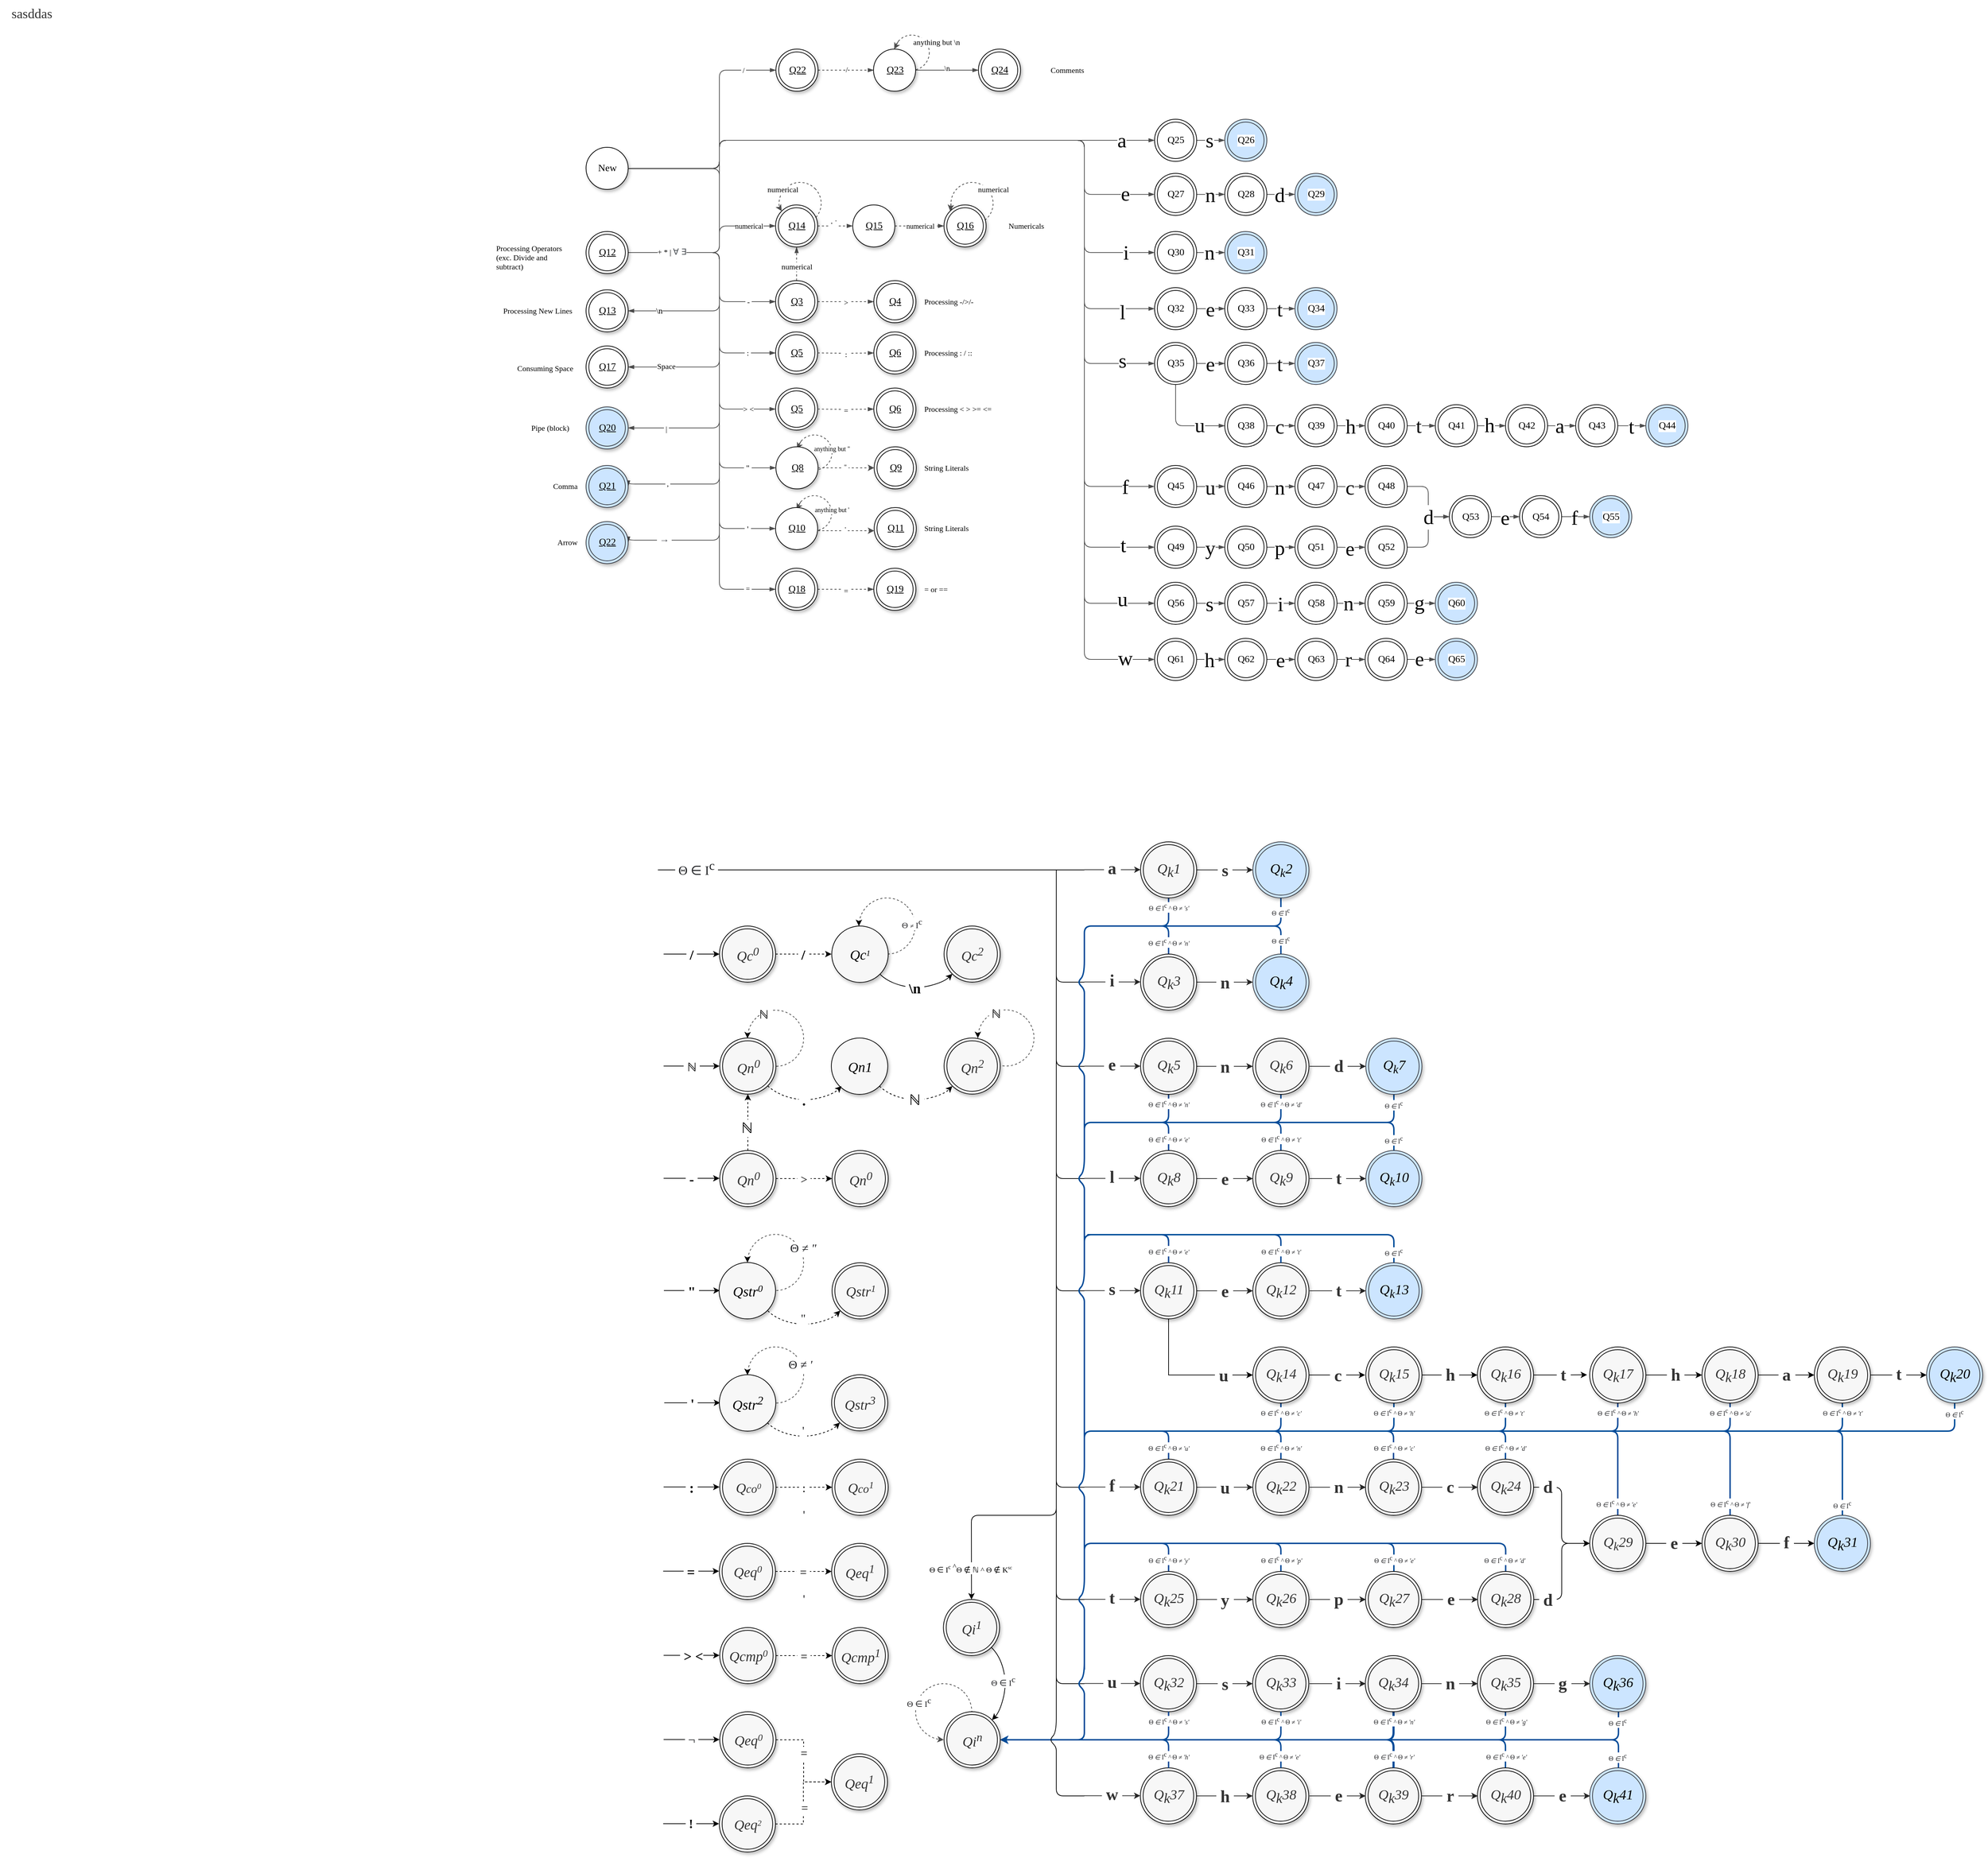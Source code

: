 <mxfile version="20.3.0" type="device"><diagram id="D63kle0AVr-lGbRQQRIM" name="Page-1"><mxGraphModel dx="1267" dy="324" grid="1" gridSize="10" guides="1" tooltips="1" connect="1" arrows="1" fold="1" page="1" pageScale="1" pageWidth="827" pageHeight="1169" math="0" shadow="0"><root><mxCell id="0"/><mxCell id="1" parent="0"/><mxCell id="2x8DfBo45DwqSTtRd6ef-425" value="" style="ellipse;whiteSpace=wrap;html=1;aspect=fixed;labelBackgroundColor=default;fontFamily=CMU Serif;fontSize=11;fontColor=default;fillColor=none;gradientColor=none;strokeColor=#4D4D4D;dashed=1;rotation=-45;" parent="1" vertex="1"><mxGeometry x="280.0" y="1440" width="80" height="80" as="geometry"/></mxCell><mxCell id="2x8DfBo45DwqSTtRd6ef-381" value="" style="ellipse;whiteSpace=wrap;html=1;aspect=fixed;labelBackgroundColor=default;fontFamily=CMU Serif;fontSize=11;fontColor=default;fillColor=none;gradientColor=none;strokeColor=#4D4D4D;dashed=1;rotation=-45;" parent="1" vertex="1"><mxGeometry x="280.0" y="1920" width="80" height="80" as="geometry"/></mxCell><mxCell id="2x8DfBo45DwqSTtRd6ef-382" value="" style="endArrow=classic;html=1;rounded=0;labelBackgroundColor=default;strokeColor=default;fontFamily=CMU Serif;fontSize=20;fontColor=#000000;startSize=12;shape=connector;entryX=0;entryY=0;entryDx=0;entryDy=0;exitX=0.19;exitY=0.103;exitDx=0;exitDy=0;exitPerimeter=0;" parent="1" source="2x8DfBo45DwqSTtRd6ef-381" target="2x8DfBo45DwqSTtRd6ef-381" edge="1"><mxGeometry width="50" height="50" relative="1" as="geometry"><mxPoint x="280" y="1709.59" as="sourcePoint"/><mxPoint x="330" y="1659.59" as="targetPoint"/></mxGeometry></mxCell><mxCell id="2x8DfBo45DwqSTtRd6ef-338" value="" style="ellipse;whiteSpace=wrap;html=1;aspect=fixed;labelBackgroundColor=default;fontFamily=CMU Serif;fontSize=11;fontColor=default;fillColor=none;gradientColor=none;strokeColor=#4D4D4D;dashed=1;rotation=-45;" parent="1" vertex="1"><mxGeometry x="438.77" y="1280" width="80" height="80" as="geometry"/></mxCell><mxCell id="2x8DfBo45DwqSTtRd6ef-217" value="" style="ellipse;whiteSpace=wrap;html=1;aspect=fixed;labelBackgroundColor=default;fontFamily=CMU Serif;fontSize=11;fontColor=default;fillColor=none;gradientColor=none;strokeColor=#4D4D4D;dashed=1;rotation=-45;" parent="1" vertex="1"><mxGeometry x="519.59" y="2400" width="80" height="80" as="geometry"/></mxCell><mxCell id="2x8DfBo45DwqSTtRd6ef-208" style="edgeStyle=orthogonalEdgeStyle;shape=connector;rounded=1;orthogonalLoop=1;jettySize=auto;html=1;labelBackgroundColor=default;strokeColor=#004C99;fontFamily=CMU Serif;fontSize=20;fontColor=#FFFFFF;startArrow=none;startFill=0;endArrow=none;endFill=0;strokeWidth=2;" parent="1" edge="1"><mxGeometry relative="1" as="geometry"><mxPoint x="1080" y="2480" as="targetPoint"/><Array as="points"><mxPoint x="1200" y="2480"/></Array><mxPoint x="1200" y="2440" as="sourcePoint"/></mxGeometry></mxCell><mxCell id="2x8DfBo45DwqSTtRd6ef-197" style="edgeStyle=orthogonalEdgeStyle;rounded=1;orthogonalLoop=1;jettySize=auto;html=1;endArrow=none;endFill=0;startArrow=none;startFill=0;strokeWidth=2;strokeColor=#004C99;" parent="1" edge="1"><mxGeometry relative="1" as="geometry"><mxPoint x="760" y="2480" as="targetPoint"/><mxPoint x="1201" y="2440" as="sourcePoint"/><Array as="points"><mxPoint x="1201" y="2480"/></Array></mxGeometry></mxCell><mxCell id="2x8DfBo45DwqSTtRd6ef-205" style="edgeStyle=orthogonalEdgeStyle;rounded=1;orthogonalLoop=1;jettySize=auto;html=1;endArrow=none;endFill=0;startArrow=none;startFill=0;strokeWidth=2;strokeColor=#004C99;" parent="1" edge="1"><mxGeometry relative="1" as="geometry"><mxPoint x="1080" y="2480" as="targetPoint"/><mxPoint x="1521" y="2440" as="sourcePoint"/><Array as="points"><mxPoint x="1521" y="2480"/></Array></mxGeometry></mxCell><mxCell id="2x8DfBo45DwqSTtRd6ef-206" style="edgeStyle=orthogonalEdgeStyle;rounded=1;orthogonalLoop=1;jettySize=auto;html=1;endArrow=none;endFill=0;startArrow=none;startFill=0;strokeWidth=2;strokeColor=#004C99;" parent="1" edge="1"><mxGeometry relative="1" as="geometry"><mxPoint x="1080" y="2480" as="targetPoint"/><mxPoint x="1521" y="2520" as="sourcePoint"/><Array as="points"><mxPoint x="1521" y="2480"/></Array></mxGeometry></mxCell><mxCell id="2x8DfBo45DwqSTtRd6ef-207" style="edgeStyle=orthogonalEdgeStyle;rounded=1;orthogonalLoop=1;jettySize=auto;html=1;endArrow=none;endFill=0;startArrow=none;startFill=0;strokeWidth=2;strokeColor=#004C99;" parent="1" edge="1"><mxGeometry relative="1" as="geometry"><mxPoint x="1080" y="2480" as="targetPoint"/><Array as="points"><mxPoint x="1360" y="2480"/></Array><mxPoint x="1360" y="2520" as="sourcePoint"/></mxGeometry></mxCell><mxCell id="2x8DfBo45DwqSTtRd6ef-209" style="edgeStyle=orthogonalEdgeStyle;shape=connector;rounded=1;orthogonalLoop=1;jettySize=auto;html=1;labelBackgroundColor=default;strokeColor=#004C99;fontFamily=CMU Serif;fontSize=20;fontColor=#FFFFFF;startArrow=none;startFill=0;endArrow=none;endFill=0;strokeWidth=2;" parent="1" edge="1"><mxGeometry relative="1" as="geometry"><mxPoint x="1080" y="2480" as="targetPoint"/><Array as="points"><mxPoint x="1360" y="2480"/></Array><mxPoint x="1360" y="2440" as="sourcePoint"/></mxGeometry></mxCell><mxCell id="2x8DfBo45DwqSTtRd6ef-211" style="edgeStyle=orthogonalEdgeStyle;rounded=1;orthogonalLoop=1;jettySize=auto;html=1;endArrow=none;endFill=0;startArrow=none;startFill=0;strokeWidth=2;strokeColor=#004C99;" parent="1" edge="1"><mxGeometry relative="1" as="geometry"><mxPoint x="1080" y="2480" as="targetPoint"/><Array as="points"><mxPoint x="1200" y="2480"/></Array><mxPoint x="1200" y="2520" as="sourcePoint"/></mxGeometry></mxCell><mxCell id="2x8DfBo45DwqSTtRd6ef-63" style="edgeStyle=orthogonalEdgeStyle;rounded=1;orthogonalLoop=1;jettySize=auto;html=1;endArrow=none;endFill=0;startArrow=none;startFill=0;strokeWidth=2;strokeColor=#004C99;" parent="1" source="2x8DfBo45DwqSTtRd6ef-49" edge="1"><mxGeometry relative="1" as="geometry"><mxPoint x="780" y="1760" as="targetPoint"/><Array as="points"><mxPoint x="1201" y="1760"/><mxPoint x="760" y="1760"/></Array></mxGeometry></mxCell><mxCell id="2x8DfBo45DwqSTtRd6ef-62" style="edgeStyle=orthogonalEdgeStyle;rounded=1;orthogonalLoop=1;jettySize=auto;html=1;endArrow=none;endFill=0;startArrow=none;startFill=0;strokeWidth=2;strokeColor=#004C99;" parent="1" source="2x8DfBo45DwqSTtRd6ef-43" edge="1"><mxGeometry relative="1" as="geometry"><mxPoint x="790" y="1600" as="targetPoint"/><Array as="points"><mxPoint x="1201" y="1600"/></Array></mxGeometry></mxCell><mxCell id="2x8DfBo45DwqSTtRd6ef-61" style="edgeStyle=orthogonalEdgeStyle;rounded=1;orthogonalLoop=1;jettySize=auto;html=1;endArrow=none;endFill=0;startArrow=none;startFill=0;strokeWidth=2;strokeColor=#004C99;" parent="1" source="2x8DfBo45DwqSTtRd6ef-46" edge="1"><mxGeometry relative="1" as="geometry"><mxPoint x="800" y="1600" as="targetPoint"/><Array as="points"><mxPoint x="1201" y="1600"/></Array></mxGeometry></mxCell><mxCell id="2x8DfBo45DwqSTtRd6ef-12" style="edgeStyle=orthogonalEdgeStyle;rounded=1;orthogonalLoop=1;jettySize=auto;html=1;endArrow=none;endFill=0;startArrow=none;startFill=0;strokeWidth=2;strokeColor=#004C99;" parent="1" source="2x8DfBo45DwqSTtRd6ef-7" edge="1"><mxGeometry relative="1" as="geometry"><mxPoint x="770" y="1320" as="targetPoint"/><Array as="points"><mxPoint x="1040" y="1320"/></Array></mxGeometry></mxCell><mxCell id="i_A7O8UmGHdlL9430Pgq-205" value="" style="endArrow=classic;html=1;rounded=0;shadow=0;labelBackgroundColor=default;strokeColor=#4D4D4D;fontFamily=CMU Serif;fontSize=11;fontColor=default;shape=connector;exitX=0.122;exitY=0.167;exitDx=0;exitDy=0;exitPerimeter=0;" parent="1" source="i_A7O8UmGHdlL9430Pgq-206" edge="1"><mxGeometry width="50" height="50" relative="1" as="geometry"><mxPoint x="489.07" y="60" as="sourcePoint"/><mxPoint x="489.07" y="70" as="targetPoint"/></mxGeometry></mxCell><mxCell id="i_A7O8UmGHdlL9430Pgq-206" value="" style="ellipse;whiteSpace=wrap;html=1;aspect=fixed;labelBackgroundColor=default;fontFamily=CMU Serif;fontSize=11;fontColor=default;fillColor=none;gradientColor=none;strokeColor=#4D4D4D;dashed=1;" parent="1" vertex="1"><mxGeometry x="489.07" y="50" width="50" height="50" as="geometry"/></mxCell><mxCell id="i_A7O8UmGHdlL9430Pgq-198" style="edgeStyle=orthogonalEdgeStyle;shape=connector;rounded=1;orthogonalLoop=1;jettySize=auto;html=1;entryX=0;entryY=0.5;entryDx=0;entryDy=0;shadow=0;labelBackgroundColor=default;strokeColor=#4D4D4D;fontFamily=CMU Serif;fontSize=10;fontColor=default;endArrow=blockThin;endFill=1;" parent="1" source="i_A7O8UmGHdlL9430Pgq-26" target="i_A7O8UmGHdlL9430Pgq-197" edge="1"><mxGeometry relative="1" as="geometry"><Array as="points"><mxPoint x="240" y="360"/><mxPoint x="240" y="100"/></Array></mxGeometry></mxCell><mxCell id="i_A7O8UmGHdlL9430Pgq-199" value="&amp;nbsp;/&amp;nbsp;" style="edgeLabel;html=1;align=center;verticalAlign=middle;resizable=0;points=[];fontSize=10;fontFamily=CMU Serif;fontColor=default;" parent="i_A7O8UmGHdlL9430Pgq-198" vertex="1" connectable="0"><mxGeometry x="0.891" y="3" relative="1" as="geometry"><mxPoint x="-21" y="3" as="offset"/></mxGeometry></mxCell><mxCell id="i_A7O8UmGHdlL9430Pgq-195" style="edgeStyle=orthogonalEdgeStyle;shape=connector;rounded=1;orthogonalLoop=1;jettySize=auto;html=1;entryX=1;entryY=0.5;entryDx=0;entryDy=0;shadow=0;labelBackgroundColor=default;strokeColor=#4D4D4D;fontFamily=CMU Serif;fontSize=10;fontColor=default;endArrow=blockThin;endFill=1;" parent="1" source="i_A7O8UmGHdlL9430Pgq-26" target="i_A7O8UmGHdlL9430Pgq-193" edge="1"><mxGeometry relative="1" as="geometry"><Array as="points"><mxPoint x="240" y="360"/><mxPoint x="240" y="690"/><mxPoint x="110" y="690"/></Array></mxGeometry></mxCell><mxCell id="i_A7O8UmGHdlL9430Pgq-196" value="&amp;nbsp;,&amp;nbsp;" style="edgeLabel;html=1;align=center;verticalAlign=middle;resizable=0;points=[];fontSize=10;fontFamily=CMU Serif;fontColor=default;" parent="i_A7O8UmGHdlL9430Pgq-195" vertex="1" connectable="0"><mxGeometry x="0.802" y="-1" relative="1" as="geometry"><mxPoint as="offset"/></mxGeometry></mxCell><mxCell id="i_A7O8UmGHdlL9430Pgq-69" value="" style="ellipse;whiteSpace=wrap;html=1;aspect=fixed;labelBackgroundColor=default;fontFamily=CMU Serif;fontSize=11;fontColor=default;fillColor=none;gradientColor=none;strokeColor=#4D4D4D;dashed=1;" parent="1" vertex="1"><mxGeometry x="350.52" y="620" width="50" height="50" as="geometry"/></mxCell><mxCell id="i_A7O8UmGHdlL9430Pgq-70" value="anything but &quot;" style="edgeLabel;html=1;align=center;verticalAlign=middle;resizable=0;points=[];fontSize=9;fontFamily=CMU Serif;fontColor=default;" parent="1" vertex="1" connectable="0"><mxGeometry x="400.005" y="640.0" as="geometry"/></mxCell><mxCell id="i_A7O8UmGHdlL9430Pgq-72" value="" style="endArrow=classic;html=1;rounded=0;shadow=0;labelBackgroundColor=default;strokeColor=#4D4D4D;fontFamily=CMU Serif;fontSize=11;fontColor=default;shape=connector;exitX=0.122;exitY=0.167;exitDx=0;exitDy=0;exitPerimeter=0;" parent="1" source="i_A7O8UmGHdlL9430Pgq-69" edge="1"><mxGeometry width="50" height="50" relative="1" as="geometry"><mxPoint x="350.52" y="630" as="sourcePoint"/><mxPoint x="350.52" y="640.0" as="targetPoint"/></mxGeometry></mxCell><mxCell id="i_A7O8UmGHdlL9430Pgq-73" value="" style="edgeStyle=orthogonalEdgeStyle;shape=connector;rounded=0;orthogonalLoop=1;jettySize=auto;html=1;entryX=0.5;entryY=0;entryDx=0;entryDy=0;shadow=0;labelBackgroundColor=default;strokeColor=#4D4D4D;fontFamily=CMU Serif;fontSize=11;fontColor=default;endArrow=none;endFill=1;" parent="1" edge="1"><mxGeometry relative="1" as="geometry"><mxPoint x="350.52" y="640.0" as="sourcePoint"/><mxPoint x="350.52" y="640.0" as="targetPoint"/><Array as="points"/></mxGeometry></mxCell><mxCell id="i_A7O8UmGHdlL9430Pgq-24" style="edgeStyle=orthogonalEdgeStyle;shape=connector;orthogonalLoop=1;jettySize=auto;html=1;entryX=0;entryY=0.5;entryDx=0;entryDy=0;shadow=0;labelBackgroundColor=default;strokeColor=#4D4D4D;fontFamily=CMU Serif;fontSize=11;fontColor=default;endArrow=blockThin;endFill=1;rounded=1;" parent="1" edge="1"><mxGeometry relative="1" as="geometry"><mxPoint x="240" y="390" as="sourcePoint"/><mxPoint x="320.0" y="430" as="targetPoint"/><Array as="points"><mxPoint x="240" y="430"/></Array></mxGeometry></mxCell><mxCell id="i_A7O8UmGHdlL9430Pgq-25" value="&amp;nbsp;-&amp;nbsp;" style="edgeLabel;html=1;align=center;verticalAlign=middle;resizable=0;points=[];fontSize=11;fontFamily=CMU Serif;fontColor=default;" parent="i_A7O8UmGHdlL9430Pgq-24" vertex="1" connectable="0"><mxGeometry x="0.422" y="1" relative="1" as="geometry"><mxPoint x="-5" y="1" as="offset"/></mxGeometry></mxCell><mxCell id="i_A7O8UmGHdlL9430Pgq-10" style="edgeStyle=orthogonalEdgeStyle;shape=connector;rounded=0;orthogonalLoop=1;jettySize=auto;html=1;entryX=0.5;entryY=0;entryDx=0;entryDy=0;shadow=0;labelBackgroundColor=default;strokeColor=#4D4D4D;fontFamily=CMU Serif;fontSize=11;fontColor=default;endArrow=blockThin;endFill=1;startArrow=none;" parent="1" source="i_A7O8UmGHdlL9430Pgq-26" edge="1"><mxGeometry relative="1" as="geometry"><mxPoint x="80" y="330" as="sourcePoint"/><mxPoint x="80" y="330" as="targetPoint"/><Array as="points"><mxPoint x="100" y="360.0"/><mxPoint x="100" y="330"/></Array></mxGeometry></mxCell><mxCell id="i_A7O8UmGHdlL9430Pgq-53" style="edgeStyle=orthogonalEdgeStyle;shape=connector;orthogonalLoop=1;jettySize=auto;html=1;entryX=0;entryY=0.5;entryDx=0;entryDy=0;shadow=0;labelBackgroundColor=default;strokeColor=#4D4D4D;fontFamily=CMU Serif;fontSize=11;fontColor=default;endArrow=blockThin;endFill=1;rounded=1;" parent="1" source="i_A7O8UmGHdlL9430Pgq-26" target="i_A7O8UmGHdlL9430Pgq-37" edge="1"><mxGeometry relative="1" as="geometry"><Array as="points"><mxPoint x="240" y="503"/></Array></mxGeometry></mxCell><mxCell id="i_A7O8UmGHdlL9430Pgq-55" value="&amp;nbsp;:&amp;nbsp;" style="edgeLabel;html=1;align=center;verticalAlign=middle;resizable=0;points=[];fontSize=11;fontFamily=CMU Serif;fontColor=default;" parent="i_A7O8UmGHdlL9430Pgq-53" vertex="1" connectable="0"><mxGeometry x="0.569" y="10" relative="1" as="geometry"><mxPoint x="36" y="10" as="offset"/></mxGeometry></mxCell><mxCell id="i_A7O8UmGHdlL9430Pgq-54" style="edgeStyle=orthogonalEdgeStyle;shape=connector;orthogonalLoop=1;jettySize=auto;html=1;entryX=0;entryY=0.5;entryDx=0;entryDy=0;shadow=0;labelBackgroundColor=default;strokeColor=#4D4D4D;fontFamily=CMU Serif;fontSize=11;fontColor=default;endArrow=blockThin;endFill=1;rounded=1;" parent="1" source="i_A7O8UmGHdlL9430Pgq-26" target="i_A7O8UmGHdlL9430Pgq-44" edge="1"><mxGeometry relative="1" as="geometry"><Array as="points"><mxPoint x="240" y="583"/></Array></mxGeometry></mxCell><mxCell id="i_A7O8UmGHdlL9430Pgq-56" value="&amp;gt; &amp;lt;" style="edgeLabel;html=1;align=center;verticalAlign=middle;resizable=0;points=[];fontSize=11;fontFamily=CMU Serif;fontColor=default;" parent="i_A7O8UmGHdlL9430Pgq-54" vertex="1" connectable="0"><mxGeometry x="0.638" y="22" relative="1" as="geometry"><mxPoint x="39" y="22" as="offset"/></mxGeometry></mxCell><mxCell id="i_A7O8UmGHdlL9430Pgq-87" style="edgeStyle=orthogonalEdgeStyle;shape=connector;orthogonalLoop=1;jettySize=auto;html=1;entryX=0;entryY=0.5;entryDx=0;entryDy=0;shadow=0;labelBackgroundColor=default;strokeColor=#4D4D4D;fontFamily=CMU Serif;fontSize=9;fontColor=default;endArrow=blockThin;endFill=1;rounded=1;" parent="1" source="i_A7O8UmGHdlL9430Pgq-26" target="i_A7O8UmGHdlL9430Pgq-65" edge="1"><mxGeometry relative="1" as="geometry"><Array as="points"><mxPoint x="240" y="667"/></Array></mxGeometry></mxCell><mxCell id="i_A7O8UmGHdlL9430Pgq-91" value="&amp;nbsp;&quot;&amp;nbsp;" style="edgeLabel;html=1;align=center;verticalAlign=middle;resizable=0;points=[];fontSize=12;fontFamily=CMU Serif;fontColor=default;" parent="i_A7O8UmGHdlL9430Pgq-87" vertex="1" connectable="0"><mxGeometry x="0.29" y="27" relative="1" as="geometry"><mxPoint x="13" y="103" as="offset"/></mxGeometry></mxCell><mxCell id="i_A7O8UmGHdlL9430Pgq-88" style="edgeStyle=orthogonalEdgeStyle;shape=connector;orthogonalLoop=1;jettySize=auto;html=1;entryX=0;entryY=0.5;entryDx=0;entryDy=0;shadow=0;labelBackgroundColor=default;strokeColor=#4D4D4D;fontFamily=CMU Serif;fontSize=9;fontColor=default;endArrow=blockThin;endFill=1;rounded=1;" parent="1" source="i_A7O8UmGHdlL9430Pgq-26" target="i_A7O8UmGHdlL9430Pgq-78" edge="1"><mxGeometry relative="1" as="geometry"><Array as="points"><mxPoint x="240" y="753"/></Array></mxGeometry></mxCell><mxCell id="i_A7O8UmGHdlL9430Pgq-90" value="&amp;nbsp;'&amp;nbsp;" style="edgeLabel;html=1;align=center;verticalAlign=middle;resizable=0;points=[];fontSize=12;fontFamily=CMU Serif;fontColor=default;" parent="i_A7O8UmGHdlL9430Pgq-88" vertex="1" connectable="0"><mxGeometry x="0.365" y="25" relative="1" as="geometry"><mxPoint x="15" y="112" as="offset"/></mxGeometry></mxCell><mxCell id="i_A7O8UmGHdlL9430Pgq-94" style="edgeStyle=orthogonalEdgeStyle;shape=connector;rounded=1;orthogonalLoop=1;jettySize=auto;html=1;entryX=1;entryY=0.5;entryDx=0;entryDy=0;shadow=0;labelBackgroundColor=default;strokeColor=#4D4D4D;fontFamily=CMU Serif;fontSize=12;fontColor=default;endArrow=blockThin;endFill=1;" parent="1" source="i_A7O8UmGHdlL9430Pgq-26" target="i_A7O8UmGHdlL9430Pgq-93" edge="1"><mxGeometry relative="1" as="geometry"><Array as="points"><mxPoint x="240" y="360"/><mxPoint x="240" y="443"/></Array></mxGeometry></mxCell><mxCell id="i_A7O8UmGHdlL9430Pgq-95" value="\n" style="edgeLabel;html=1;align=center;verticalAlign=middle;resizable=0;points=[];fontSize=12;fontFamily=CMU Serif;fontColor=default;" parent="i_A7O8UmGHdlL9430Pgq-94" vertex="1" connectable="0"><mxGeometry x="0.475" y="-1" relative="1" as="geometry"><mxPoint x="-46" y="1" as="offset"/></mxGeometry></mxCell><mxCell id="i_A7O8UmGHdlL9430Pgq-124" style="edgeStyle=orthogonalEdgeStyle;shape=connector;rounded=1;orthogonalLoop=1;jettySize=auto;html=1;entryX=1;entryY=0.5;entryDx=0;entryDy=0;shadow=0;labelBackgroundColor=default;strokeColor=#4D4D4D;fontFamily=CMU Serif;fontSize=11;fontColor=default;endArrow=blockThin;endFill=1;" parent="1" source="i_A7O8UmGHdlL9430Pgq-26" target="i_A7O8UmGHdlL9430Pgq-123" edge="1"><mxGeometry relative="1" as="geometry"><Array as="points"><mxPoint x="240" y="360"/><mxPoint x="240" y="523"/></Array></mxGeometry></mxCell><mxCell id="i_A7O8UmGHdlL9430Pgq-125" value="Space" style="edgeLabel;html=1;align=center;verticalAlign=middle;resizable=0;points=[];fontSize=11;fontFamily=CMU Serif;fontColor=default;" parent="i_A7O8UmGHdlL9430Pgq-124" vertex="1" connectable="0"><mxGeometry x="0.745" y="-1" relative="1" as="geometry"><mxPoint as="offset"/></mxGeometry></mxCell><mxCell id="i_A7O8UmGHdlL9430Pgq-131" style="edgeStyle=orthogonalEdgeStyle;shape=connector;rounded=1;orthogonalLoop=1;jettySize=auto;html=1;entryX=0;entryY=0.5;entryDx=0;entryDy=0;shadow=0;labelBackgroundColor=default;strokeColor=#4D4D4D;fontFamily=CMU Serif;fontSize=11;fontColor=default;endArrow=blockThin;endFill=1;" parent="1" source="i_A7O8UmGHdlL9430Pgq-26" target="i_A7O8UmGHdlL9430Pgq-127" edge="1"><mxGeometry relative="1" as="geometry"><Array as="points"><mxPoint x="240" y="360"/><mxPoint x="240" y="840"/></Array></mxGeometry></mxCell><mxCell id="i_A7O8UmGHdlL9430Pgq-149" value="&amp;nbsp;=&amp;nbsp;" style="edgeLabel;html=1;align=center;verticalAlign=middle;resizable=0;points=[];fontSize=10;fontFamily=CMU Serif;fontColor=default;" parent="i_A7O8UmGHdlL9430Pgq-131" vertex="1" connectable="0"><mxGeometry x="0.882" y="1" relative="1" as="geometry"><mxPoint as="offset"/></mxGeometry></mxCell><mxCell id="i_A7O8UmGHdlL9430Pgq-153" style="edgeStyle=orthogonalEdgeStyle;shape=connector;rounded=1;orthogonalLoop=1;jettySize=auto;html=1;entryX=1;entryY=0.5;entryDx=0;entryDy=0;shadow=0;labelBackgroundColor=default;strokeColor=#4D4D4D;fontFamily=CMU Serif;fontSize=10;fontColor=default;endArrow=blockThin;endFill=1;" parent="1" source="i_A7O8UmGHdlL9430Pgq-26" target="i_A7O8UmGHdlL9430Pgq-151" edge="1"><mxGeometry relative="1" as="geometry"><Array as="points"><mxPoint x="240" y="360"/><mxPoint x="240" y="610"/></Array></mxGeometry></mxCell><mxCell id="i_A7O8UmGHdlL9430Pgq-154" value="&amp;nbsp;|&amp;nbsp;" style="edgeLabel;html=1;align=center;verticalAlign=middle;resizable=0;points=[];fontSize=10;fontFamily=CMU Serif;fontColor=default;" parent="i_A7O8UmGHdlL9430Pgq-153" vertex="1" connectable="0"><mxGeometry x="0.79" y="1" relative="1" as="geometry"><mxPoint as="offset"/></mxGeometry></mxCell><mxCell id="i_A7O8UmGHdlL9430Pgq-187" style="edgeStyle=orthogonalEdgeStyle;shape=connector;rounded=1;orthogonalLoop=1;jettySize=auto;html=1;entryX=0;entryY=0.5;entryDx=0;entryDy=0;shadow=0;labelBackgroundColor=default;strokeColor=#4D4D4D;fontFamily=CMU Serif;fontSize=10;fontColor=default;endArrow=blockThin;endFill=1;" parent="1" source="i_A7O8UmGHdlL9430Pgq-26" target="i_A7O8UmGHdlL9430Pgq-139" edge="1"><mxGeometry relative="1" as="geometry"><Array as="points"><mxPoint x="240" y="360"/><mxPoint x="240" y="322"/></Array></mxGeometry></mxCell><mxCell id="i_A7O8UmGHdlL9430Pgq-188" value="numerical" style="edgeLabel;html=1;align=center;verticalAlign=middle;resizable=0;points=[];fontSize=10;fontFamily=CMU Serif;fontColor=default;" parent="i_A7O8UmGHdlL9430Pgq-187" vertex="1" connectable="0"><mxGeometry x="0.694" relative="1" as="geometry"><mxPoint as="offset"/></mxGeometry></mxCell><mxCell id="i_A7O8UmGHdlL9430Pgq-189" value="&lt;span style=&quot;color: rgba(0, 0, 0, 0); font-family: monospace; font-size: 0px; text-align: start; background-color: rgb(248, 249, 250);&quot;&gt;%3CmxGraphModel%3E%3Croot%3E%3CmxCell%20id%3D%220%22%2F%3E%3CmxCell%20id%3D%221%22%20parent%3D%220%22%2F%3E%3CmxCell%20id%3D%222%22%20value%3D%22%2B%20*%20%7C%26amp%3Bnbsp%3B%26lt%3Bfont%20style%3D%26quot%3Bfont-size%3A%2012px%3B%26quot%3B%26gt%3B%26lt%3Bspan%20style%3D%26quot%3Bcolor%3A%20rgb(77%2C%2081%2C%2086)%3B%20font-family%3A%20%26amp%3Bquot%3BGoogle%20Sans%26amp%3Bquot%3B%2C%20arial%2C%20sans-serif%3B%20text-align%3A%20start%3B%26quot%3B%26gt%3B%E2%88%80%26amp%3Bnbsp%3B%26lt%3B%2Fspan%26gt%3B%26lt%3Bspan%20style%3D%26quot%3Bcolor%3A%20rgb(77%2C%2081%2C%2086)%3B%20font-family%3A%20%26amp%3Bquot%3BGoogle%20Sans%26amp%3Bquot%3B%2C%20arial%2C%20sans-serif%3B%20text-align%3A%20start%3B%26quot%3B%26gt%3B%E2%88%83%26lt%3B%2Fspan%26gt%3B%26lt%3B%2Ffont%26gt%3B%26lt%3Bbr%26gt%3B%26amp%3Bnbsp%3B%22%20style%3D%22edgeLabel%3Bhtml%3D1%3Balign%3Dcenter%3BverticalAlign%3Dmiddle%3Bresizable%3D0%3Bpoints%3D%5B%5D%3BfontSize%3D11%3BfontFamily%3DCMU%20Serif%3BfontColor%3Ddefault%3B%22%20vertex%3D%221%22%20connectable%3D%220%22%20parent%3D%221%22%3E%3CmxGeometry%20x%3D%22170%22%20y%3D%22429.6%22%20as%3D%22geometry%22%2F%3E%3C%2FmxCell%3E%3C%2Froot%3E%3C%2FmxGraphModel%3E&lt;/span&gt;" style="edgeLabel;html=1;align=center;verticalAlign=middle;resizable=0;points=[];fontSize=10;fontFamily=CMU Serif;fontColor=default;" parent="i_A7O8UmGHdlL9430Pgq-187" vertex="1" connectable="0"><mxGeometry x="-0.533" relative="1" as="geometry"><mxPoint as="offset"/></mxGeometry></mxCell><mxCell id="i_A7O8UmGHdlL9430Pgq-328" value="&lt;span style=&quot;font-size: 11px;&quot;&gt;+ * |&amp;nbsp;&lt;/span&gt;&lt;font style=&quot;font-size: 12px;&quot;&gt;&lt;span style=&quot;color: rgb(77, 81, 86); font-family: &amp;quot;Google Sans&amp;quot;, arial, sans-serif; text-align: start;&quot;&gt;∀&amp;nbsp;&lt;/span&gt;&lt;span style=&quot;color: rgb(77, 81, 86); font-family: &amp;quot;Google Sans&amp;quot;, arial, sans-serif; text-align: start;&quot;&gt;∃&lt;/span&gt;&lt;/font&gt;" style="edgeLabel;html=1;align=center;verticalAlign=middle;resizable=0;points=[];fontSize=14;fontFamily=CMU Serif;fontColor=default;" parent="i_A7O8UmGHdlL9430Pgq-187" vertex="1" connectable="0"><mxGeometry x="-0.5" y="1" relative="1" as="geometry"><mxPoint as="offset"/></mxGeometry></mxCell><mxCell id="i_A7O8UmGHdlL9430Pgq-26" value="Q12" style="ellipse;shape=doubleEllipse;html=1;dashed=0;whitespace=wrap;aspect=fixed;fontFamily=CMU Serif;fontSize=14;sketch=0;shadow=1;fontStyle=4" parent="1" vertex="1"><mxGeometry x="50" y="330" width="60" height="60" as="geometry"/></mxCell><mxCell id="i_A7O8UmGHdlL9430Pgq-27" value="" style="edgeStyle=orthogonalEdgeStyle;shape=connector;rounded=0;orthogonalLoop=1;jettySize=auto;html=1;entryX=0.5;entryY=0;entryDx=0;entryDy=0;shadow=0;labelBackgroundColor=default;strokeColor=#4D4D4D;fontFamily=CMU Serif;fontSize=11;fontColor=default;endArrow=none;endFill=1;" parent="1" target="i_A7O8UmGHdlL9430Pgq-26" edge="1"><mxGeometry relative="1" as="geometry"><mxPoint x="80" y="330" as="sourcePoint"/><mxPoint x="80" y="330" as="targetPoint"/><Array as="points"/></mxGeometry></mxCell><mxCell id="i_A7O8UmGHdlL9430Pgq-30" style="edgeStyle=orthogonalEdgeStyle;shape=connector;rounded=0;orthogonalLoop=1;jettySize=auto;html=1;entryX=0;entryY=0.5;entryDx=0;entryDy=0;shadow=0;labelBackgroundColor=default;strokeColor=#4D4D4D;fontFamily=CMU Serif;fontSize=11;fontColor=default;endArrow=blockThin;endFill=1;dashed=1;" parent="1" source="i_A7O8UmGHdlL9430Pgq-28" target="i_A7O8UmGHdlL9430Pgq-29" edge="1"><mxGeometry relative="1" as="geometry"/></mxCell><mxCell id="i_A7O8UmGHdlL9430Pgq-31" value="&amp;nbsp;&amp;gt;&amp;nbsp;" style="edgeLabel;html=1;align=center;verticalAlign=middle;resizable=0;points=[];fontSize=11;fontFamily=CMU Serif;fontColor=default;" parent="i_A7O8UmGHdlL9430Pgq-30" vertex="1" connectable="0"><mxGeometry x="-0.005" y="-1" relative="1" as="geometry"><mxPoint as="offset"/></mxGeometry></mxCell><mxCell id="i_A7O8UmGHdlL9430Pgq-147" style="edgeStyle=orthogonalEdgeStyle;shape=connector;rounded=0;orthogonalLoop=1;jettySize=auto;html=1;entryX=0.5;entryY=1;entryDx=0;entryDy=0;shadow=0;labelBackgroundColor=default;strokeColor=#4D4D4D;fontFamily=CMU Serif;fontSize=11;fontColor=default;endArrow=blockThin;endFill=1;dashed=1;" parent="1" source="i_A7O8UmGHdlL9430Pgq-28" target="i_A7O8UmGHdlL9430Pgq-139" edge="1"><mxGeometry relative="1" as="geometry"/></mxCell><mxCell id="i_A7O8UmGHdlL9430Pgq-148" value="numerical" style="edgeLabel;html=1;align=center;verticalAlign=middle;resizable=0;points=[];fontSize=11;fontFamily=CMU Serif;fontColor=default;" parent="i_A7O8UmGHdlL9430Pgq-147" vertex="1" connectable="0"><mxGeometry x="-0.624" relative="1" as="geometry"><mxPoint y="-11" as="offset"/></mxGeometry></mxCell><mxCell id="i_A7O8UmGHdlL9430Pgq-28" value="Q3" style="ellipse;shape=doubleEllipse;html=1;dashed=0;whitespace=wrap;aspect=fixed;fontFamily=CMU Serif;fontSize=14;sketch=0;shadow=1;fontStyle=4" parent="1" vertex="1"><mxGeometry x="320" y="400" width="60" height="60" as="geometry"/></mxCell><mxCell id="i_A7O8UmGHdlL9430Pgq-29" value="Q4" style="ellipse;shape=doubleEllipse;html=1;dashed=0;whitespace=wrap;aspect=fixed;fontFamily=CMU Serif;fontSize=14;sketch=0;shadow=1;fontStyle=4" parent="1" vertex="1"><mxGeometry x="460" y="400" width="60" height="60" as="geometry"/></mxCell><mxCell id="i_A7O8UmGHdlL9430Pgq-37" value="Q5" style="ellipse;shape=doubleEllipse;html=1;dashed=0;whitespace=wrap;aspect=fixed;fontFamily=CMU Serif;fontSize=14;sketch=0;shadow=1;fontStyle=4" parent="1" vertex="1"><mxGeometry x="320" y="473.11" width="60" height="60" as="geometry"/></mxCell><mxCell id="i_A7O8UmGHdlL9430Pgq-40" value=":" style="edgeStyle=orthogonalEdgeStyle;shape=connector;rounded=0;orthogonalLoop=1;jettySize=auto;html=1;entryX=0;entryY=0.5;entryDx=0;entryDy=0;shadow=0;labelBackgroundColor=default;strokeColor=#4D4D4D;fontFamily=CMU Serif;fontSize=11;fontColor=default;endArrow=blockThin;endFill=1;dashed=1;" parent="1" target="i_A7O8UmGHdlL9430Pgq-42" edge="1"><mxGeometry relative="1" as="geometry"><mxPoint x="380.0" y="503.11" as="sourcePoint"/></mxGeometry></mxCell><mxCell id="i_A7O8UmGHdlL9430Pgq-41" value="&amp;nbsp;:&amp;nbsp;" style="edgeLabel;html=1;align=center;verticalAlign=middle;resizable=0;points=[];fontSize=11;fontFamily=CMU Serif;fontColor=default;" parent="i_A7O8UmGHdlL9430Pgq-40" vertex="1" connectable="0"><mxGeometry x="-0.005" y="-1" relative="1" as="geometry"><mxPoint as="offset"/></mxGeometry></mxCell><mxCell id="i_A7O8UmGHdlL9430Pgq-42" value="Q6" style="ellipse;shape=doubleEllipse;html=1;dashed=0;whitespace=wrap;aspect=fixed;fontFamily=CMU Serif;fontSize=14;sketch=0;shadow=1;fontStyle=4" parent="1" vertex="1"><mxGeometry x="460" y="473.11" width="60" height="60" as="geometry"/></mxCell><mxCell id="i_A7O8UmGHdlL9430Pgq-43" value="Processing -/&amp;gt;/-" style="text;html=1;strokeColor=none;fillColor=none;align=left;verticalAlign=middle;whiteSpace=wrap;rounded=0;labelBackgroundColor=default;fontFamily=CMU Serif;fontSize=11;fontColor=default;" parent="1" vertex="1"><mxGeometry x="530" y="415" width="110" height="30" as="geometry"/></mxCell><mxCell id="i_A7O8UmGHdlL9430Pgq-44" value="Q5" style="ellipse;shape=doubleEllipse;html=1;dashed=0;whitespace=wrap;aspect=fixed;fontFamily=CMU Serif;fontSize=14;sketch=0;shadow=1;fontStyle=4" parent="1" vertex="1"><mxGeometry x="320" y="553.11" width="60" height="60" as="geometry"/></mxCell><mxCell id="i_A7O8UmGHdlL9430Pgq-45" value=":" style="edgeStyle=orthogonalEdgeStyle;shape=connector;rounded=0;orthogonalLoop=1;jettySize=auto;html=1;entryX=0;entryY=0.5;entryDx=0;entryDy=0;shadow=0;labelBackgroundColor=default;strokeColor=#4D4D4D;fontFamily=CMU Serif;fontSize=11;fontColor=default;endArrow=blockThin;endFill=1;dashed=1;" parent="1" target="i_A7O8UmGHdlL9430Pgq-47" edge="1"><mxGeometry relative="1" as="geometry"><mxPoint x="380.0" y="583.11" as="sourcePoint"/></mxGeometry></mxCell><mxCell id="i_A7O8UmGHdlL9430Pgq-46" value="&amp;nbsp;=&amp;nbsp;" style="edgeLabel;html=1;align=center;verticalAlign=middle;resizable=0;points=[];fontSize=11;fontFamily=CMU Serif;fontColor=default;" parent="i_A7O8UmGHdlL9430Pgq-45" vertex="1" connectable="0"><mxGeometry x="-0.005" y="-1" relative="1" as="geometry"><mxPoint as="offset"/></mxGeometry></mxCell><mxCell id="i_A7O8UmGHdlL9430Pgq-47" value="Q6" style="ellipse;shape=doubleEllipse;html=1;dashed=0;whitespace=wrap;aspect=fixed;fontFamily=CMU Serif;fontSize=14;sketch=0;shadow=1;fontStyle=4" parent="1" vertex="1"><mxGeometry x="460" y="553.11" width="60" height="60" as="geometry"/></mxCell><mxCell id="i_A7O8UmGHdlL9430Pgq-50" value="Processing Operators&lt;br&gt;(exc. Divide and subtract)" style="text;html=1;strokeColor=none;fillColor=none;align=left;verticalAlign=middle;whiteSpace=wrap;rounded=0;labelBackgroundColor=default;fontFamily=CMU Serif;fontSize=11;fontColor=default;" parent="1" vertex="1"><mxGeometry x="-80" y="352.07" width="110" height="30" as="geometry"/></mxCell><mxCell id="i_A7O8UmGHdlL9430Pgq-51" value="Processing : / ::" style="text;html=1;strokeColor=none;fillColor=none;align=left;verticalAlign=middle;whiteSpace=wrap;rounded=0;labelBackgroundColor=default;fontFamily=CMU Serif;fontSize=11;fontColor=default;" parent="1" vertex="1"><mxGeometry x="530" y="488.11" width="110" height="30" as="geometry"/></mxCell><mxCell id="i_A7O8UmGHdlL9430Pgq-52" value="Processing &amp;lt; &amp;gt; &amp;gt;= &amp;lt;=" style="text;html=1;strokeColor=none;fillColor=none;align=left;verticalAlign=middle;whiteSpace=wrap;rounded=0;labelBackgroundColor=default;fontFamily=CMU Serif;fontSize=11;fontColor=default;" parent="1" vertex="1"><mxGeometry x="530" y="568.11" width="150" height="30" as="geometry"/></mxCell><mxCell id="i_A7O8UmGHdlL9430Pgq-65" value="Q8" style="shape=ellipse;html=1;dashed=0;whitespace=wrap;aspect=fixed;perimeter=ellipsePerimeter;fontFamily=CMU Serif;fontSize=14;shadow=1;fontStyle=4" parent="1" vertex="1"><mxGeometry x="320.52" y="636.89" width="60" height="60" as="geometry"/></mxCell><mxCell id="i_A7O8UmGHdlL9430Pgq-67" value="Q9" style="ellipse;shape=doubleEllipse;html=1;dashed=0;whitespace=wrap;aspect=fixed;fontFamily=CMU Serif;fontSize=14;sketch=0;shadow=1;fontStyle=4" parent="1" vertex="1"><mxGeometry x="460.52" y="636.89" width="60" height="60" as="geometry"/></mxCell><mxCell id="i_A7O8UmGHdlL9430Pgq-68" value="Q11" style="ellipse;shape=doubleEllipse;html=1;dashed=0;whitespace=wrap;aspect=fixed;fontFamily=CMU Serif;fontSize=14;sketch=0;shadow=1;fontStyle=4" parent="1" vertex="1"><mxGeometry x="460.52" y="723.44" width="60" height="60" as="geometry"/></mxCell><mxCell id="i_A7O8UmGHdlL9430Pgq-74" value="" style="ellipse;whiteSpace=wrap;html=1;aspect=fixed;labelBackgroundColor=default;fontFamily=CMU Serif;fontSize=11;fontColor=default;fillColor=none;gradientColor=none;strokeColor=#4D4D4D;dashed=1;" parent="1" vertex="1"><mxGeometry x="350" y="706.55" width="50" height="50" as="geometry"/></mxCell><mxCell id="i_A7O8UmGHdlL9430Pgq-75" value="anything but '" style="edgeLabel;html=1;align=center;verticalAlign=middle;resizable=0;points=[];fontSize=9;fontFamily=CMU Serif;fontColor=default;" parent="1" vertex="1" connectable="0"><mxGeometry x="399.485" y="726.55" as="geometry"/></mxCell><mxCell id="i_A7O8UmGHdlL9430Pgq-76" value="" style="endArrow=classic;html=1;rounded=0;shadow=0;labelBackgroundColor=default;strokeColor=#4D4D4D;fontFamily=CMU Serif;fontSize=11;fontColor=default;shape=connector;exitX=0.122;exitY=0.167;exitDx=0;exitDy=0;exitPerimeter=0;" parent="1" source="i_A7O8UmGHdlL9430Pgq-74" edge="1"><mxGeometry width="50" height="50" relative="1" as="geometry"><mxPoint x="350" y="716.55" as="sourcePoint"/><mxPoint x="350" y="726.55" as="targetPoint"/></mxGeometry></mxCell><mxCell id="i_A7O8UmGHdlL9430Pgq-77" value="" style="edgeStyle=orthogonalEdgeStyle;shape=connector;rounded=0;orthogonalLoop=1;jettySize=auto;html=1;entryX=0.5;entryY=0;entryDx=0;entryDy=0;shadow=0;labelBackgroundColor=default;strokeColor=#4D4D4D;fontFamily=CMU Serif;fontSize=11;fontColor=default;endArrow=none;endFill=1;" parent="1" edge="1"><mxGeometry relative="1" as="geometry"><mxPoint x="350" y="726.55" as="sourcePoint"/><mxPoint x="350" y="726.55" as="targetPoint"/><Array as="points"/></mxGeometry></mxCell><mxCell id="i_A7O8UmGHdlL9430Pgq-78" value="Q10" style="shape=ellipse;html=1;dashed=0;whitespace=wrap;aspect=fixed;perimeter=ellipsePerimeter;fontFamily=CMU Serif;fontSize=14;shadow=1;fontStyle=4" parent="1" vertex="1"><mxGeometry x="320" y="723.44" width="60" height="60" as="geometry"/></mxCell><mxCell id="i_A7O8UmGHdlL9430Pgq-83" value="" style="endArrow=classic;html=1;rounded=0;shadow=0;labelBackgroundColor=default;strokeColor=#4D4D4D;fontFamily=CMU Serif;fontSize=9;fontColor=default;shape=connector;exitX=1;exitY=0.5;exitDx=0;exitDy=0;entryX=0;entryY=0.5;entryDx=0;entryDy=0;dashed=1;" parent="1" source="i_A7O8UmGHdlL9430Pgq-65" target="i_A7O8UmGHdlL9430Pgq-67" edge="1"><mxGeometry width="50" height="50" relative="1" as="geometry"><mxPoint x="390" y="680" as="sourcePoint"/><mxPoint x="440" y="630" as="targetPoint"/></mxGeometry></mxCell><mxCell id="i_A7O8UmGHdlL9430Pgq-86" value="&amp;nbsp;&quot;&amp;nbsp;" style="edgeLabel;html=1;align=center;verticalAlign=middle;resizable=0;points=[];fontSize=9;fontFamily=CMU Serif;fontColor=default;" parent="i_A7O8UmGHdlL9430Pgq-83" vertex="1" connectable="0"><mxGeometry x="-0.037" y="1" relative="1" as="geometry"><mxPoint as="offset"/></mxGeometry></mxCell><mxCell id="i_A7O8UmGHdlL9430Pgq-84" value="" style="endArrow=classic;html=1;rounded=0;shadow=0;labelBackgroundColor=default;strokeColor=#4D4D4D;fontFamily=CMU Serif;fontSize=9;fontColor=default;shape=connector;exitX=1;exitY=0.5;exitDx=0;exitDy=0;entryX=0;entryY=0.5;entryDx=0;entryDy=0;dashed=1;" parent="1" edge="1"><mxGeometry width="50" height="50" relative="1" as="geometry"><mxPoint x="380.52" y="756.55" as="sourcePoint"/><mxPoint x="460.52" y="756.55" as="targetPoint"/></mxGeometry></mxCell><mxCell id="i_A7O8UmGHdlL9430Pgq-85" value="&amp;nbsp;'&amp;nbsp;" style="edgeLabel;html=1;align=center;verticalAlign=middle;resizable=0;points=[];fontSize=9;fontFamily=CMU Serif;fontColor=default;" parent="i_A7O8UmGHdlL9430Pgq-84" vertex="1" connectable="0"><mxGeometry x="-0.052" y="2" relative="1" as="geometry"><mxPoint as="offset"/></mxGeometry></mxCell><mxCell id="i_A7O8UmGHdlL9430Pgq-92" value="String Literals" style="text;html=1;strokeColor=none;fillColor=none;align=left;verticalAlign=middle;whiteSpace=wrap;rounded=0;labelBackgroundColor=default;fontFamily=CMU Serif;fontSize=11;fontColor=default;" parent="1" vertex="1"><mxGeometry x="530" y="651.89" width="150" height="30" as="geometry"/></mxCell><mxCell id="i_A7O8UmGHdlL9430Pgq-93" value="Q13" style="ellipse;shape=doubleEllipse;html=1;dashed=0;whitespace=wrap;aspect=fixed;fontFamily=CMU Serif;fontSize=14;sketch=0;shadow=1;fontStyle=4" parent="1" vertex="1"><mxGeometry x="50" y="413.11" width="60" height="60" as="geometry"/></mxCell><mxCell id="i_A7O8UmGHdlL9430Pgq-96" value="Processing New Lines" style="text;html=1;strokeColor=none;fillColor=none;align=left;verticalAlign=middle;whiteSpace=wrap;rounded=0;labelBackgroundColor=default;fontFamily=CMU Serif;fontSize=11;fontColor=default;" parent="1" vertex="1"><mxGeometry x="-70" y="428.11" width="110" height="30" as="geometry"/></mxCell><mxCell id="i_A7O8UmGHdlL9430Pgq-97" value="String Literals" style="text;html=1;strokeColor=none;fillColor=none;align=left;verticalAlign=middle;whiteSpace=wrap;rounded=0;labelBackgroundColor=default;fontFamily=CMU Serif;fontSize=11;fontColor=default;" parent="1" vertex="1"><mxGeometry x="530" y="738.44" width="150" height="30" as="geometry"/></mxCell><mxCell id="i_A7O8UmGHdlL9430Pgq-123" value="Q17" style="ellipse;shape=doubleEllipse;html=1;dashed=0;whitespace=wrap;aspect=fixed;fontFamily=CMU Serif;fontSize=14;sketch=0;shadow=1;fontStyle=4" parent="1" vertex="1"><mxGeometry x="50" y="493.11" width="60" height="60" as="geometry"/></mxCell><mxCell id="i_A7O8UmGHdlL9430Pgq-126" value="Consuming Space" style="text;html=1;strokeColor=none;fillColor=none;align=left;verticalAlign=middle;whiteSpace=wrap;rounded=0;labelBackgroundColor=default;fontFamily=CMU Serif;fontSize=11;fontColor=default;" parent="1" vertex="1"><mxGeometry x="-50" y="510" width="90" height="30" as="geometry"/></mxCell><mxCell id="i_A7O8UmGHdlL9430Pgq-129" style="edgeStyle=orthogonalEdgeStyle;shape=connector;rounded=0;orthogonalLoop=1;jettySize=auto;html=1;entryX=0;entryY=0.5;entryDx=0;entryDy=0;shadow=0;labelBackgroundColor=default;strokeColor=#4D4D4D;fontFamily=CMU Serif;fontSize=11;fontColor=default;endArrow=blockThin;endFill=1;dashed=1;" parent="1" source="i_A7O8UmGHdlL9430Pgq-127" target="i_A7O8UmGHdlL9430Pgq-128" edge="1"><mxGeometry relative="1" as="geometry"/></mxCell><mxCell id="i_A7O8UmGHdlL9430Pgq-130" value="&amp;nbsp;=&amp;nbsp;" style="edgeLabel;html=1;align=center;verticalAlign=middle;resizable=0;points=[];fontSize=11;fontFamily=CMU Serif;fontColor=default;" parent="i_A7O8UmGHdlL9430Pgq-129" vertex="1" connectable="0"><mxGeometry x="0.004" y="-2" relative="1" as="geometry"><mxPoint as="offset"/></mxGeometry></mxCell><mxCell id="i_A7O8UmGHdlL9430Pgq-127" value="Q18" style="ellipse;shape=doubleEllipse;html=1;dashed=0;whitespace=wrap;aspect=fixed;fontFamily=CMU Serif;fontSize=14;sketch=0;shadow=1;fontStyle=4" parent="1" vertex="1"><mxGeometry x="320" y="810" width="60" height="60" as="geometry"/></mxCell><mxCell id="i_A7O8UmGHdlL9430Pgq-128" value="Q19" style="ellipse;shape=doubleEllipse;html=1;dashed=0;whitespace=wrap;aspect=fixed;fontFamily=CMU Serif;fontSize=14;sketch=0;shadow=1;fontStyle=4" parent="1" vertex="1"><mxGeometry x="460" y="810" width="60" height="60" as="geometry"/></mxCell><mxCell id="i_A7O8UmGHdlL9430Pgq-132" style="edgeStyle=orthogonalEdgeStyle;shape=connector;rounded=0;orthogonalLoop=1;jettySize=auto;html=1;entryX=0;entryY=0.5;entryDx=0;entryDy=0;shadow=0;labelBackgroundColor=default;strokeColor=#4D4D4D;fontFamily=CMU Serif;fontSize=12;fontColor=default;endArrow=blockThin;endFill=1;dashed=1;" parent="1" source="i_A7O8UmGHdlL9430Pgq-134" target="i_A7O8UmGHdlL9430Pgq-144" edge="1"><mxGeometry relative="1" as="geometry"/></mxCell><mxCell id="i_A7O8UmGHdlL9430Pgq-133" value="numerical" style="edgeLabel;html=1;align=center;verticalAlign=middle;resizable=0;points=[];fontSize=10;fontFamily=CMU Serif;fontColor=default;" parent="i_A7O8UmGHdlL9430Pgq-132" vertex="1" connectable="0"><mxGeometry x="-0.1" y="2" relative="1" as="geometry"><mxPoint x="4" y="2" as="offset"/></mxGeometry></mxCell><mxCell id="i_A7O8UmGHdlL9430Pgq-134" value="Q15" style="shape=ellipse;html=1;dashed=0;whitespace=wrap;aspect=fixed;perimeter=ellipsePerimeter;fontFamily=CMU Serif;fontSize=14;shadow=1;fontStyle=4" parent="1" vertex="1"><mxGeometry x="430" y="292.07" width="60" height="60" as="geometry"/></mxCell><mxCell id="i_A7O8UmGHdlL9430Pgq-135" value="" style="ellipse;whiteSpace=wrap;html=1;aspect=fixed;labelBackgroundColor=default;fontFamily=CMU Serif;fontSize=11;fontColor=default;fillColor=none;gradientColor=none;strokeColor=#4D4D4D;dashed=1;rotation=-45;" parent="1" vertex="1"><mxGeometry x="325" y="260" width="60" height="60" as="geometry"/></mxCell><mxCell id="i_A7O8UmGHdlL9430Pgq-136" style="edgeStyle=orthogonalEdgeStyle;shape=connector;rounded=0;orthogonalLoop=1;jettySize=auto;html=1;entryX=0.5;entryY=0;entryDx=0;entryDy=0;shadow=0;labelBackgroundColor=default;strokeColor=#4D4D4D;fontFamily=CMU Serif;fontSize=11;fontColor=default;endArrow=blockThin;endFill=1;startArrow=none;" parent="1" source="i_A7O8UmGHdlL9430Pgq-139" edge="1"><mxGeometry relative="1" as="geometry"><mxPoint x="350" y="292.07" as="sourcePoint"/><mxPoint x="350" y="292.07" as="targetPoint"/><Array as="points"><mxPoint x="370" y="322.07"/><mxPoint x="370" y="292.07"/></Array></mxGeometry></mxCell><mxCell id="i_A7O8UmGHdlL9430Pgq-137" style="edgeStyle=orthogonalEdgeStyle;shape=connector;rounded=1;orthogonalLoop=1;jettySize=auto;html=1;entryX=0;entryY=0.5;entryDx=0;entryDy=0;shadow=0;labelBackgroundColor=default;strokeColor=#4D4D4D;fontFamily=CMU Serif;fontSize=12;fontColor=default;endArrow=blockThin;endFill=1;dashed=1;" parent="1" source="i_A7O8UmGHdlL9430Pgq-139" target="i_A7O8UmGHdlL9430Pgq-134" edge="1"><mxGeometry relative="1" as="geometry"><Array as="points"><mxPoint x="410" y="322"/><mxPoint x="410" y="322"/></Array></mxGeometry></mxCell><mxCell id="i_A7O8UmGHdlL9430Pgq-138" value="&amp;nbsp;.&amp;nbsp;&lt;span style=&quot;background-color: initial; color: rgb(55, 54, 55); font-family: &amp;quot;Source Sans Pro&amp;quot;, Roboto, &amp;quot;San Francisco&amp;quot;, &amp;quot;Segoe UI&amp;quot;, sans-serif;&quot;&gt;·&lt;/span&gt;&lt;br&gt;&amp;nbsp;" style="edgeLabel;html=1;align=center;verticalAlign=middle;resizable=0;points=[];fontSize=12;fontFamily=CMU Serif;fontColor=default;" parent="i_A7O8UmGHdlL9430Pgq-137" vertex="1" connectable="0"><mxGeometry x="0.57" y="1" relative="1" as="geometry"><mxPoint x="-19" y="1" as="offset"/></mxGeometry></mxCell><mxCell id="i_A7O8UmGHdlL9430Pgq-139" value="Q14" style="ellipse;shape=doubleEllipse;html=1;dashed=0;whitespace=wrap;aspect=fixed;fontFamily=CMU Serif;fontSize=14;sketch=0;shadow=1;fontStyle=4" parent="1" vertex="1"><mxGeometry x="320" y="292.07" width="60" height="60" as="geometry"/></mxCell><mxCell id="i_A7O8UmGHdlL9430Pgq-140" value="" style="edgeStyle=orthogonalEdgeStyle;shape=connector;rounded=0;orthogonalLoop=1;jettySize=auto;html=1;entryX=0.5;entryY=0;entryDx=0;entryDy=0;shadow=0;labelBackgroundColor=default;strokeColor=#4D4D4D;fontFamily=CMU Serif;fontSize=11;fontColor=default;endArrow=none;endFill=1;" parent="1" target="i_A7O8UmGHdlL9430Pgq-139" edge="1"><mxGeometry relative="1" as="geometry"><mxPoint x="350" y="292.07" as="sourcePoint"/><mxPoint x="350" y="292.07" as="targetPoint"/><Array as="points"/></mxGeometry></mxCell><mxCell id="i_A7O8UmGHdlL9430Pgq-141" value="" style="endArrow=classic;html=1;rounded=0;shadow=0;labelBackgroundColor=default;strokeColor=#4D4D4D;fontFamily=CMU Serif;fontSize=12;fontColor=default;shape=connector;entryX=0;entryY=0;entryDx=0;entryDy=0;exitX=0.084;exitY=0.231;exitDx=0;exitDy=0;exitPerimeter=0;" parent="1" source="i_A7O8UmGHdlL9430Pgq-135" target="i_A7O8UmGHdlL9430Pgq-139" edge="1"><mxGeometry width="50" height="50" relative="1" as="geometry"><mxPoint x="320" y="352.07" as="sourcePoint"/><mxPoint x="370" y="302.07" as="targetPoint"/></mxGeometry></mxCell><mxCell id="i_A7O8UmGHdlL9430Pgq-142" value="" style="ellipse;whiteSpace=wrap;html=1;aspect=fixed;labelBackgroundColor=default;fontFamily=CMU Serif;fontSize=11;fontColor=default;fillColor=none;gradientColor=none;strokeColor=#4D4D4D;dashed=1;rotation=-45;" parent="1" vertex="1"><mxGeometry x="569.96" y="260" width="60" height="60" as="geometry"/></mxCell><mxCell id="i_A7O8UmGHdlL9430Pgq-143" value="numerical" style="edgeLabel;html=1;align=center;verticalAlign=middle;resizable=0;points=[];fontSize=11;fontFamily=CMU Serif;fontColor=default;" parent="1" vertex="1" connectable="0"><mxGeometry x="629.964" y="270" as="geometry"/></mxCell><mxCell id="i_A7O8UmGHdlL9430Pgq-144" value="Q16" style="ellipse;shape=doubleEllipse;html=1;dashed=0;whitespace=wrap;aspect=fixed;fontFamily=CMU Serif;fontSize=14;sketch=0;shadow=1;fontStyle=4" parent="1" vertex="1"><mxGeometry x="560" y="292.07" width="60" height="60" as="geometry"/></mxCell><mxCell id="i_A7O8UmGHdlL9430Pgq-145" value="" style="endArrow=classic;html=1;rounded=0;shadow=0;labelBackgroundColor=default;strokeColor=#4D4D4D;fontFamily=CMU Serif;fontSize=12;fontColor=default;shape=connector;entryX=0;entryY=0;entryDx=0;entryDy=0;" parent="1" target="i_A7O8UmGHdlL9430Pgq-144" edge="1"><mxGeometry width="50" height="50" relative="1" as="geometry"><mxPoint x="570" y="290" as="sourcePoint"/><mxPoint x="610.52" y="262.07" as="targetPoint"/></mxGeometry></mxCell><mxCell id="i_A7O8UmGHdlL9430Pgq-146" value="numerical" style="edgeLabel;html=1;align=center;verticalAlign=middle;resizable=0;points=[];fontSize=11;fontFamily=CMU Serif;fontColor=default;" parent="1" vertex="1" connectable="0"><mxGeometry x="330.004" y="270" as="geometry"/></mxCell><mxCell id="i_A7O8UmGHdlL9430Pgq-150" value="= or ==" style="text;html=1;strokeColor=none;fillColor=none;align=left;verticalAlign=middle;whiteSpace=wrap;rounded=0;labelBackgroundColor=default;fontFamily=CMU Serif;fontSize=11;fontColor=default;" parent="1" vertex="1"><mxGeometry x="530" y="825" width="150" height="30" as="geometry"/></mxCell><mxCell id="i_A7O8UmGHdlL9430Pgq-151" value="Q20" style="ellipse;shape=doubleEllipse;html=1;dashed=0;whitespace=wrap;aspect=fixed;fontFamily=CMU Serif;fontSize=14;sketch=0;shadow=1;fontStyle=4;fillColor=#cce5ff;strokeColor=#36393d;" parent="1" vertex="1"><mxGeometry x="50" y="580" width="60" height="60" as="geometry"/></mxCell><mxCell id="i_A7O8UmGHdlL9430Pgq-152" value="Pipe (block)" style="text;html=1;strokeColor=none;fillColor=none;align=left;verticalAlign=middle;whiteSpace=wrap;rounded=0;labelBackgroundColor=default;fontFamily=CMU Serif;fontSize=11;fontColor=default;" parent="1" vertex="1"><mxGeometry x="-30" y="595" width="70" height="30" as="geometry"/></mxCell><mxCell id="i_A7O8UmGHdlL9430Pgq-193" value="Q21" style="ellipse;shape=doubleEllipse;html=1;dashed=0;whitespace=wrap;aspect=fixed;fontFamily=CMU Serif;fontSize=14;sketch=0;shadow=1;fontStyle=4;fillColor=#cce5ff;strokeColor=#36393d;" parent="1" vertex="1"><mxGeometry x="50" y="663.44" width="60" height="60" as="geometry"/></mxCell><mxCell id="i_A7O8UmGHdlL9430Pgq-194" value="Comma" style="text;html=1;strokeColor=none;fillColor=none;align=right;verticalAlign=middle;whiteSpace=wrap;rounded=0;labelBackgroundColor=default;fontFamily=CMU Serif;fontSize=11;fontColor=default;" parent="1" vertex="1"><mxGeometry x="-30" y="678.44" width="70" height="30" as="geometry"/></mxCell><mxCell id="i_A7O8UmGHdlL9430Pgq-201" style="edgeStyle=orthogonalEdgeStyle;shape=connector;rounded=0;orthogonalLoop=1;jettySize=auto;html=1;entryX=0;entryY=0.5;entryDx=0;entryDy=0;shadow=0;labelBackgroundColor=default;strokeColor=#4D4D4D;fontFamily=CMU Serif;fontSize=10;fontColor=default;endArrow=blockThin;endFill=1;dashed=1;" parent="1" source="i_A7O8UmGHdlL9430Pgq-197" edge="1"><mxGeometry relative="1" as="geometry"><mxPoint x="460.0" y="100.0" as="targetPoint"/></mxGeometry></mxCell><mxCell id="i_A7O8UmGHdlL9430Pgq-202" value="/" style="edgeLabel;html=1;align=center;verticalAlign=middle;resizable=0;points=[];fontSize=10;fontFamily=CMU Serif;fontColor=default;" parent="i_A7O8UmGHdlL9430Pgq-201" vertex="1" connectable="0"><mxGeometry x="0.025" y="2" relative="1" as="geometry"><mxPoint as="offset"/></mxGeometry></mxCell><mxCell id="i_A7O8UmGHdlL9430Pgq-197" value="Q22" style="ellipse;shape=doubleEllipse;html=1;dashed=0;whitespace=wrap;aspect=fixed;fontFamily=CMU Serif;fontSize=14;sketch=0;shadow=1;fontStyle=4" parent="1" vertex="1"><mxGeometry x="320.52" y="70" width="60" height="60" as="geometry"/></mxCell><mxCell id="i_A7O8UmGHdlL9430Pgq-209" style="edgeStyle=orthogonalEdgeStyle;shape=connector;rounded=0;orthogonalLoop=1;jettySize=auto;html=1;entryX=0;entryY=0.5;entryDx=0;entryDy=0;shadow=0;labelBackgroundColor=default;strokeColor=#4D4D4D;fontFamily=CMU Serif;fontSize=10;fontColor=default;endArrow=blockThin;endFill=1;" parent="1" source="i_A7O8UmGHdlL9430Pgq-203" target="i_A7O8UmGHdlL9430Pgq-208" edge="1"><mxGeometry relative="1" as="geometry"/></mxCell><mxCell id="i_A7O8UmGHdlL9430Pgq-210" value="\n" style="edgeLabel;html=1;align=center;verticalAlign=middle;resizable=0;points=[];fontSize=10;fontFamily=CMU Serif;fontColor=default;" parent="i_A7O8UmGHdlL9430Pgq-209" vertex="1" connectable="0"><mxGeometry x="-0.019" y="3" relative="1" as="geometry"><mxPoint as="offset"/></mxGeometry></mxCell><mxCell id="i_A7O8UmGHdlL9430Pgq-203" value="Q23" style="shape=ellipse;html=1;dashed=0;whitespace=wrap;aspect=fixed;perimeter=ellipsePerimeter;fontFamily=CMU Serif;fontSize=14;shadow=1;fontStyle=4" parent="1" vertex="1"><mxGeometry x="459.59" y="70" width="60" height="60" as="geometry"/></mxCell><mxCell id="i_A7O8UmGHdlL9430Pgq-207" value="anything but \n" style="edgeLabel;html=1;align=center;verticalAlign=middle;resizable=0;points=[];fontSize=11;fontFamily=CMU Serif;fontColor=default;" parent="1" vertex="1" connectable="0"><mxGeometry x="549.074" y="60" as="geometry"/></mxCell><mxCell id="i_A7O8UmGHdlL9430Pgq-208" value="Q24" style="ellipse;shape=doubleEllipse;html=1;dashed=0;whitespace=wrap;aspect=fixed;fontFamily=CMU Serif;fontSize=14;sketch=0;shadow=1;fontStyle=4" parent="1" vertex="1"><mxGeometry x="609.07" y="70" width="60" height="60" as="geometry"/></mxCell><mxCell id="i_A7O8UmGHdlL9430Pgq-211" value="Comments" style="text;html=1;strokeColor=none;fillColor=none;align=left;verticalAlign=middle;whiteSpace=wrap;rounded=0;labelBackgroundColor=default;fontFamily=CMU Serif;fontSize=11;fontColor=default;" parent="1" vertex="1"><mxGeometry x="710" y="85" width="110" height="30" as="geometry"/></mxCell><mxCell id="i_A7O8UmGHdlL9430Pgq-212" value="Numericals" style="text;html=1;strokeColor=none;fillColor=none;align=left;verticalAlign=middle;whiteSpace=wrap;rounded=0;labelBackgroundColor=default;fontFamily=CMU Serif;fontSize=11;fontColor=default;" parent="1" vertex="1"><mxGeometry x="650" y="307.07" width="110" height="30" as="geometry"/></mxCell><mxCell id="i_A7O8UmGHdlL9430Pgq-214" style="edgeStyle=orthogonalEdgeStyle;shape=connector;rounded=1;orthogonalLoop=1;jettySize=auto;html=1;shadow=0;labelBackgroundColor=default;strokeColor=#4D4D4D;fontFamily=CMU Serif;fontSize=10;fontColor=default;endArrow=none;endFill=0;" parent="1" edge="1"><mxGeometry relative="1" as="geometry"><mxPoint x="240" y="260" as="targetPoint"/><mxPoint x="99.5" y="240.483" as="sourcePoint"/><Array as="points"><mxPoint x="240" y="240"/></Array></mxGeometry></mxCell><mxCell id="i_A7O8UmGHdlL9430Pgq-215" style="edgeStyle=orthogonalEdgeStyle;shape=connector;rounded=1;orthogonalLoop=1;jettySize=auto;html=1;shadow=0;labelBackgroundColor=default;strokeColor=#4D4D4D;fontFamily=CMU Serif;fontSize=10;fontColor=default;endArrow=none;endFill=0;" parent="1" edge="1"><mxGeometry relative="1" as="geometry"><mxPoint x="240" y="220" as="targetPoint"/><mxPoint x="99.5" y="240.5" as="sourcePoint"/><Array as="points"><mxPoint x="240" y="240"/></Array></mxGeometry></mxCell><mxCell id="i_A7O8UmGHdlL9430Pgq-468" style="edgeStyle=orthogonalEdgeStyle;shape=connector;rounded=1;orthogonalLoop=1;jettySize=auto;html=1;entryX=0;entryY=0.5;entryDx=0;entryDy=0;shadow=0;labelBackgroundColor=default;strokeColor=#4D4D4D;fontFamily=CMU Serif;fontSize=29;fontColor=default;endArrow=blockThin;endFill=1;" parent="1" source="i_A7O8UmGHdlL9430Pgq-217" target="i_A7O8UmGHdlL9430Pgq-339" edge="1"><mxGeometry relative="1" as="geometry"><Array as="points"><mxPoint x="240" y="240"/><mxPoint x="240" y="200"/></Array></mxGeometry></mxCell><mxCell id="i_A7O8UmGHdlL9430Pgq-477" value="a" style="edgeLabel;html=1;align=center;verticalAlign=middle;resizable=0;points=[];fontSize=29;fontFamily=CMU Serif;fontColor=default;" parent="i_A7O8UmGHdlL9430Pgq-468" vertex="1" connectable="0"><mxGeometry x="0.882" relative="1" as="geometry"><mxPoint x="-1" as="offset"/></mxGeometry></mxCell><mxCell id="i_A7O8UmGHdlL9430Pgq-217" value="New" style="shape=ellipse;html=1;dashed=0;whitespace=wrap;aspect=fixed;perimeter=ellipsePerimeter;fontFamily=CMU Serif;fontSize=14;shadow=1;fontStyle=0" parent="1" vertex="1"><mxGeometry x="50" y="210" width="60" height="60" as="geometry"/></mxCell><mxCell id="i_A7O8UmGHdlL9430Pgq-332" value="&lt;span style=&quot;color: rgba(0, 0, 0, 0); font-family: monospace; font-size: 0px; text-align: start; background-color: rgb(248, 249, 250);&quot;&gt;%3CmxGraphModel%3E%3Croot%3E%3CmxCell%20id%3D%220%22%2F%3E%3CmxCell%20id%3D%221%22%20parent%3D%220%22%2F%3E%3CmxCell%20id%3D%222%22%20value%3D%22%2B%20*%20%7C%26amp%3Bnbsp%3B%26lt%3Bfont%20style%3D%26quot%3Bfont-size%3A%2012px%3B%26quot%3B%26gt%3B%26lt%3Bspan%20style%3D%26quot%3Bcolor%3A%20rgb(77%2C%2081%2C%2086)%3B%20font-family%3A%20%26amp%3Bquot%3BGoogle%20Sans%26amp%3Bquot%3B%2C%20arial%2C%20sans-serif%3B%20text-align%3A%20start%3B%26quot%3B%26gt%3B%E2%88%80%26amp%3Bnbsp%3B%26lt%3B%2Fspan%26gt%3B%26lt%3Bspan%20style%3D%26quot%3Bcolor%3A%20rgb(77%2C%2081%2C%2086)%3B%20font-family%3A%20%26amp%3Bquot%3BGoogle%20Sans%26amp%3Bquot%3B%2C%20arial%2C%20sans-serif%3B%20text-align%3A%20start%3B%26quot%3B%26gt%3B%E2%88%83%26lt%3B%2Fspan%26gt%3B%26lt%3B%2Ffont%26gt%3B%26lt%3Bbr%26gt%3B%26amp%3Bnbsp%3B%22%20style%3D%22edgeLabel%3Bhtml%3D1%3Balign%3Dcenter%3BverticalAlign%3Dmiddle%3Bresizable%3D0%3Bpoints%3D%5B%5D%3BfontSize%3D11%3BfontFamily%3DCMU%20Serif%3BfontColor%3Ddefault%3B%22%20vertex%3D%221%22%20connectable%3D%220%22%20parent%3D%221%22%3E%3CmxGeometry%20x%3D%22170%22%20y%3D%22429.6%22%20as%3D%22geometry%22%2F%3E%3C%2FmxCell%3E%3C%2Froot%3E%3C%2FmxGraphModel%3E&lt;/span&gt;" style="edgeLabel;html=1;align=center;verticalAlign=middle;resizable=0;points=[];fontSize=10;fontFamily=CMU Serif;fontColor=default;" parent="1" vertex="1" connectable="0"><mxGeometry x="727.135" y="200" as="geometry"/></mxCell><mxCell id="i_A7O8UmGHdlL9430Pgq-335" value="" style="edgeStyle=orthogonalEdgeStyle;shape=connector;rounded=0;orthogonalLoop=1;jettySize=auto;html=1;entryX=0.5;entryY=0;entryDx=0;entryDy=0;shadow=0;labelBackgroundColor=default;strokeColor=#4D4D4D;fontFamily=CMU Serif;fontSize=11;fontColor=default;endArrow=none;endFill=1;" parent="1" edge="1"><mxGeometry relative="1" as="geometry"><mxPoint x="639.07" y="170" as="sourcePoint"/><mxPoint x="639.07" y="170" as="targetPoint"/><Array as="points"/></mxGeometry></mxCell><mxCell id="i_A7O8UmGHdlL9430Pgq-341" value="" style="edgeStyle=orthogonalEdgeStyle;shape=connector;rounded=0;orthogonalLoop=1;jettySize=auto;html=1;shadow=0;labelBackgroundColor=default;strokeColor=#4D4D4D;fontFamily=CMU Serif;fontSize=14;fontColor=default;endArrow=blockThin;endFill=1;" parent="1" source="i_A7O8UmGHdlL9430Pgq-339" target="i_A7O8UmGHdlL9430Pgq-340" edge="1"><mxGeometry relative="1" as="geometry"/></mxCell><mxCell id="i_A7O8UmGHdlL9430Pgq-348" value="s" style="edgeLabel;html=1;align=center;verticalAlign=middle;resizable=0;points=[];fontSize=29;fontFamily=CMU Serif;fontColor=default;spacing=6;labelBorderColor=#FFFFFF;" parent="i_A7O8UmGHdlL9430Pgq-341" vertex="1" connectable="0"><mxGeometry x="-0.093" relative="1" as="geometry"><mxPoint as="offset"/></mxGeometry></mxCell><mxCell id="i_A7O8UmGHdlL9430Pgq-339" value="Q25" style="ellipse;shape=doubleEllipse;html=1;dashed=0;whitespace=wrap;aspect=fixed;labelBackgroundColor=default;fontFamily=CMU Serif;fontSize=14;fontColor=default;fillColor=none;gradientColor=none;" parent="1" vertex="1"><mxGeometry x="860" y="170" width="60" height="60" as="geometry"/></mxCell><mxCell id="i_A7O8UmGHdlL9430Pgq-340" value="Q26" style="ellipse;shape=doubleEllipse;html=1;dashed=0;whitespace=wrap;aspect=fixed;labelBackgroundColor=default;fontFamily=CMU Serif;fontSize=14;fillColor=#cce5ff;strokeColor=#36393d;" parent="1" vertex="1"><mxGeometry x="960" y="170" width="60" height="60" as="geometry"/></mxCell><mxCell id="i_A7O8UmGHdlL9430Pgq-350" value="" style="edgeStyle=orthogonalEdgeStyle;shape=connector;rounded=0;orthogonalLoop=1;jettySize=auto;html=1;shadow=0;labelBackgroundColor=default;strokeColor=#4D4D4D;fontFamily=CMU Serif;fontSize=14;fontColor=default;endArrow=blockThin;endFill=1;" parent="1" source="i_A7O8UmGHdlL9430Pgq-351" target="i_A7O8UmGHdlL9430Pgq-353" edge="1"><mxGeometry relative="1" as="geometry"/></mxCell><mxCell id="i_A7O8UmGHdlL9430Pgq-355" value="n" style="edgeLabel;html=1;align=center;verticalAlign=middle;resizable=0;points=[];fontSize=29;fontFamily=CMU Serif;fontColor=default;" parent="i_A7O8UmGHdlL9430Pgq-350" vertex="1" connectable="0"><mxGeometry x="-0.043" y="-1" relative="1" as="geometry"><mxPoint as="offset"/></mxGeometry></mxCell><mxCell id="i_A7O8UmGHdlL9430Pgq-351" value="Q27" style="ellipse;shape=doubleEllipse;html=1;dashed=0;whitespace=wrap;aspect=fixed;labelBackgroundColor=default;fontFamily=CMU Serif;fontSize=14;fontColor=default;fillColor=none;gradientColor=none;" parent="1" vertex="1"><mxGeometry x="860" y="247.07" width="60" height="60" as="geometry"/></mxCell><mxCell id="i_A7O8UmGHdlL9430Pgq-352" value="" style="edgeStyle=orthogonalEdgeStyle;shape=connector;rounded=0;orthogonalLoop=1;jettySize=auto;html=1;shadow=0;labelBackgroundColor=default;strokeColor=#4D4D4D;fontFamily=CMU Serif;fontSize=14;fontColor=default;endArrow=blockThin;endFill=1;" parent="1" source="i_A7O8UmGHdlL9430Pgq-353" target="i_A7O8UmGHdlL9430Pgq-354" edge="1"><mxGeometry relative="1" as="geometry"/></mxCell><mxCell id="i_A7O8UmGHdlL9430Pgq-356" value="d" style="edgeLabel;html=1;align=center;verticalAlign=middle;resizable=0;points=[];fontSize=29;fontFamily=CMU Serif;fontColor=default;" parent="i_A7O8UmGHdlL9430Pgq-352" vertex="1" connectable="0"><mxGeometry x="-0.114" y="-1" relative="1" as="geometry"><mxPoint as="offset"/></mxGeometry></mxCell><mxCell id="i_A7O8UmGHdlL9430Pgq-353" value="Q28" style="ellipse;shape=doubleEllipse;html=1;dashed=0;whitespace=wrap;aspect=fixed;labelBackgroundColor=default;fontFamily=CMU Serif;fontSize=14;fontColor=default;fillColor=none;gradientColor=none;" parent="1" vertex="1"><mxGeometry x="960" y="247.07" width="60" height="60" as="geometry"/></mxCell><mxCell id="i_A7O8UmGHdlL9430Pgq-354" value="Q29" style="ellipse;shape=doubleEllipse;html=1;dashed=0;whitespace=wrap;aspect=fixed;labelBackgroundColor=default;fontFamily=CMU Serif;fontSize=14;fillColor=#cce5ff;strokeColor=#36393d;" parent="1" vertex="1"><mxGeometry x="1060" y="247.07" width="60" height="60" as="geometry"/></mxCell><mxCell id="i_A7O8UmGHdlL9430Pgq-357" value="" style="edgeStyle=orthogonalEdgeStyle;shape=connector;rounded=0;orthogonalLoop=1;jettySize=auto;html=1;shadow=0;labelBackgroundColor=default;strokeColor=#4D4D4D;fontFamily=CMU Serif;fontSize=14;fontColor=default;endArrow=blockThin;endFill=1;" parent="1" source="i_A7O8UmGHdlL9430Pgq-359" target="i_A7O8UmGHdlL9430Pgq-362" edge="1"><mxGeometry relative="1" as="geometry"/></mxCell><mxCell id="i_A7O8UmGHdlL9430Pgq-358" value="u" style="edgeLabel;html=1;align=center;verticalAlign=middle;resizable=0;points=[];fontSize=29;fontFamily=CMU Serif;fontColor=default;" parent="i_A7O8UmGHdlL9430Pgq-357" vertex="1" connectable="0"><mxGeometry x="-0.043" y="-1" relative="1" as="geometry"><mxPoint as="offset"/></mxGeometry></mxCell><mxCell id="i_A7O8UmGHdlL9430Pgq-359" value="Q45" style="ellipse;shape=doubleEllipse;html=1;dashed=0;whitespace=wrap;aspect=fixed;labelBackgroundColor=default;fontFamily=CMU Serif;fontSize=14;fontColor=default;fillColor=none;gradientColor=none;" parent="1" vertex="1"><mxGeometry x="860" y="663.44" width="60" height="60" as="geometry"/></mxCell><mxCell id="i_A7O8UmGHdlL9430Pgq-360" value="" style="edgeStyle=orthogonalEdgeStyle;shape=connector;rounded=0;orthogonalLoop=1;jettySize=auto;html=1;shadow=0;labelBackgroundColor=default;strokeColor=#4D4D4D;fontFamily=CMU Serif;fontSize=14;fontColor=default;endArrow=blockThin;endFill=1;" parent="1" source="i_A7O8UmGHdlL9430Pgq-362" target="i_A7O8UmGHdlL9430Pgq-363" edge="1"><mxGeometry relative="1" as="geometry"/></mxCell><mxCell id="i_A7O8UmGHdlL9430Pgq-361" value="n" style="edgeLabel;html=1;align=center;verticalAlign=middle;resizable=0;points=[];fontSize=29;fontFamily=CMU Serif;fontColor=default;" parent="i_A7O8UmGHdlL9430Pgq-360" vertex="1" connectable="0"><mxGeometry x="-0.114" y="-1" relative="1" as="geometry"><mxPoint as="offset"/></mxGeometry></mxCell><mxCell id="i_A7O8UmGHdlL9430Pgq-362" value="Q46" style="ellipse;shape=doubleEllipse;html=1;dashed=0;whitespace=wrap;aspect=fixed;labelBackgroundColor=default;fontFamily=CMU Serif;fontSize=14;fontColor=default;fillColor=none;gradientColor=none;" parent="1" vertex="1"><mxGeometry x="960" y="663.44" width="60" height="60" as="geometry"/></mxCell><mxCell id="i_A7O8UmGHdlL9430Pgq-363" value="Q47" style="ellipse;shape=doubleEllipse;html=1;dashed=0;whitespace=wrap;aspect=fixed;labelBackgroundColor=default;fontFamily=CMU Serif;fontSize=14;fontColor=default;fillColor=none;gradientColor=none;" parent="1" vertex="1"><mxGeometry x="1060" y="663.44" width="60" height="60" as="geometry"/></mxCell><mxCell id="i_A7O8UmGHdlL9430Pgq-365" value="" style="edgeStyle=orthogonalEdgeStyle;shape=connector;rounded=0;orthogonalLoop=1;jettySize=auto;html=1;shadow=0;labelBackgroundColor=default;strokeColor=#4D4D4D;fontFamily=CMU Serif;fontSize=14;fontColor=default;endArrow=blockThin;endFill=1;" parent="1" target="i_A7O8UmGHdlL9430Pgq-367" edge="1"><mxGeometry relative="1" as="geometry"><mxPoint x="1120" y="693.44" as="sourcePoint"/></mxGeometry></mxCell><mxCell id="i_A7O8UmGHdlL9430Pgq-366" value="c" style="edgeLabel;html=1;align=center;verticalAlign=middle;resizable=0;points=[];fontSize=29;fontFamily=CMU Serif;fontColor=default;" parent="i_A7O8UmGHdlL9430Pgq-365" vertex="1" connectable="0"><mxGeometry x="-0.114" y="-1" relative="1" as="geometry"><mxPoint as="offset"/></mxGeometry></mxCell><mxCell id="i_A7O8UmGHdlL9430Pgq-438" style="edgeStyle=orthogonalEdgeStyle;shape=connector;rounded=1;orthogonalLoop=1;jettySize=auto;html=1;entryX=0;entryY=0.5;entryDx=0;entryDy=0;shadow=0;labelBackgroundColor=default;strokeColor=#4D4D4D;fontFamily=CMU Serif;fontSize=29;fontColor=default;endArrow=blockThin;endFill=1;" parent="1" source="i_A7O8UmGHdlL9430Pgq-367" target="i_A7O8UmGHdlL9430Pgq-432" edge="1"><mxGeometry relative="1" as="geometry"/></mxCell><mxCell id="i_A7O8UmGHdlL9430Pgq-367" value="Q48" style="ellipse;shape=doubleEllipse;html=1;dashed=0;whitespace=wrap;aspect=fixed;labelBackgroundColor=default;fontFamily=CMU Serif;fontSize=14;fontColor=default;fillColor=none;gradientColor=none;" parent="1" vertex="1"><mxGeometry x="1160" y="663.44" width="60" height="60" as="geometry"/></mxCell><mxCell id="i_A7O8UmGHdlL9430Pgq-368" value="" style="edgeStyle=orthogonalEdgeStyle;shape=connector;rounded=0;orthogonalLoop=1;jettySize=auto;html=1;shadow=0;labelBackgroundColor=default;strokeColor=#4D4D4D;fontFamily=CMU Serif;fontSize=14;fontColor=default;endArrow=blockThin;endFill=1;" parent="1" source="i_A7O8UmGHdlL9430Pgq-370" target="i_A7O8UmGHdlL9430Pgq-371" edge="1"><mxGeometry relative="1" as="geometry"/></mxCell><mxCell id="i_A7O8UmGHdlL9430Pgq-369" value="n" style="edgeLabel;html=1;align=center;verticalAlign=middle;resizable=0;points=[];fontSize=29;fontFamily=CMU Serif;fontColor=default;spacing=6;labelBorderColor=#FFFFFF;" parent="i_A7O8UmGHdlL9430Pgq-368" vertex="1" connectable="0"><mxGeometry x="-0.093" relative="1" as="geometry"><mxPoint as="offset"/></mxGeometry></mxCell><mxCell id="i_A7O8UmGHdlL9430Pgq-370" value="Q30" style="ellipse;shape=doubleEllipse;html=1;dashed=0;whitespace=wrap;aspect=fixed;labelBackgroundColor=default;fontFamily=CMU Serif;fontSize=14;fontColor=default;fillColor=none;gradientColor=none;" parent="1" vertex="1"><mxGeometry x="860" y="330" width="60" height="60" as="geometry"/></mxCell><mxCell id="i_A7O8UmGHdlL9430Pgq-371" value="Q31" style="ellipse;shape=doubleEllipse;html=1;dashed=0;whitespace=wrap;aspect=fixed;labelBackgroundColor=default;fontFamily=CMU Serif;fontSize=14;fillColor=#cce5ff;strokeColor=#36393d;" parent="1" vertex="1"><mxGeometry x="960" y="330" width="60" height="60" as="geometry"/></mxCell><mxCell id="i_A7O8UmGHdlL9430Pgq-376" value="" style="edgeStyle=orthogonalEdgeStyle;shape=connector;rounded=0;orthogonalLoop=1;jettySize=auto;html=1;shadow=0;labelBackgroundColor=default;strokeColor=#4D4D4D;fontFamily=CMU Serif;fontSize=14;fontColor=default;endArrow=blockThin;endFill=1;" parent="1" source="i_A7O8UmGHdlL9430Pgq-378" target="i_A7O8UmGHdlL9430Pgq-381" edge="1"><mxGeometry relative="1" as="geometry"/></mxCell><mxCell id="i_A7O8UmGHdlL9430Pgq-377" value="e" style="edgeLabel;html=1;align=center;verticalAlign=middle;resizable=0;points=[];fontSize=29;fontFamily=CMU Serif;fontColor=default;" parent="i_A7O8UmGHdlL9430Pgq-376" vertex="1" connectable="0"><mxGeometry x="-0.043" y="-1" relative="1" as="geometry"><mxPoint as="offset"/></mxGeometry></mxCell><mxCell id="i_A7O8UmGHdlL9430Pgq-378" value="Q32" style="ellipse;shape=doubleEllipse;html=1;dashed=0;whitespace=wrap;aspect=fixed;labelBackgroundColor=default;fontFamily=CMU Serif;fontSize=14;fontColor=default;fillColor=none;gradientColor=none;" parent="1" vertex="1"><mxGeometry x="860" y="410" width="60" height="60" as="geometry"/></mxCell><mxCell id="i_A7O8UmGHdlL9430Pgq-379" value="" style="edgeStyle=orthogonalEdgeStyle;shape=connector;rounded=0;orthogonalLoop=1;jettySize=auto;html=1;shadow=0;labelBackgroundColor=default;strokeColor=#4D4D4D;fontFamily=CMU Serif;fontSize=14;fontColor=default;endArrow=blockThin;endFill=1;" parent="1" source="i_A7O8UmGHdlL9430Pgq-381" target="i_A7O8UmGHdlL9430Pgq-382" edge="1"><mxGeometry relative="1" as="geometry"/></mxCell><mxCell id="i_A7O8UmGHdlL9430Pgq-380" value="t" style="edgeLabel;html=1;align=center;verticalAlign=middle;resizable=0;points=[];fontSize=29;fontFamily=CMU Serif;fontColor=default;" parent="i_A7O8UmGHdlL9430Pgq-379" vertex="1" connectable="0"><mxGeometry x="-0.114" y="-1" relative="1" as="geometry"><mxPoint as="offset"/></mxGeometry></mxCell><mxCell id="i_A7O8UmGHdlL9430Pgq-381" value="Q33" style="ellipse;shape=doubleEllipse;html=1;dashed=0;whitespace=wrap;aspect=fixed;labelBackgroundColor=default;fontFamily=CMU Serif;fontSize=14;fontColor=default;fillColor=none;gradientColor=none;" parent="1" vertex="1"><mxGeometry x="960" y="410" width="60" height="60" as="geometry"/></mxCell><mxCell id="i_A7O8UmGHdlL9430Pgq-382" value="Q34" style="ellipse;shape=doubleEllipse;html=1;dashed=0;whitespace=wrap;aspect=fixed;labelBackgroundColor=default;fontFamily=CMU Serif;fontSize=14;fillColor=#cce5ff;strokeColor=#36393d;" parent="1" vertex="1"><mxGeometry x="1060" y="410" width="60" height="60" as="geometry"/></mxCell><mxCell id="i_A7O8UmGHdlL9430Pgq-383" value="" style="edgeStyle=orthogonalEdgeStyle;shape=connector;rounded=0;orthogonalLoop=1;jettySize=auto;html=1;shadow=0;labelBackgroundColor=default;strokeColor=#4D4D4D;fontFamily=CMU Serif;fontSize=14;fontColor=default;endArrow=blockThin;endFill=1;" parent="1" source="i_A7O8UmGHdlL9430Pgq-385" target="i_A7O8UmGHdlL9430Pgq-388" edge="1"><mxGeometry relative="1" as="geometry"/></mxCell><mxCell id="i_A7O8UmGHdlL9430Pgq-384" value="e" style="edgeLabel;html=1;align=center;verticalAlign=middle;resizable=0;points=[];fontSize=29;fontFamily=CMU Serif;fontColor=default;" parent="i_A7O8UmGHdlL9430Pgq-383" vertex="1" connectable="0"><mxGeometry x="-0.043" y="-1" relative="1" as="geometry"><mxPoint as="offset"/></mxGeometry></mxCell><mxCell id="i_A7O8UmGHdlL9430Pgq-417" style="edgeStyle=orthogonalEdgeStyle;shape=connector;rounded=1;orthogonalLoop=1;jettySize=auto;html=1;entryX=0;entryY=0.5;entryDx=0;entryDy=0;shadow=0;labelBackgroundColor=default;strokeColor=#4D4D4D;fontFamily=CMU Serif;fontSize=29;fontColor=default;endArrow=blockThin;endFill=1;" parent="1" source="i_A7O8UmGHdlL9430Pgq-385" target="i_A7O8UmGHdlL9430Pgq-392" edge="1"><mxGeometry relative="1" as="geometry"><Array as="points"><mxPoint x="890" y="607"/></Array></mxGeometry></mxCell><mxCell id="i_A7O8UmGHdlL9430Pgq-418" value="u" style="edgeLabel;html=1;align=center;verticalAlign=middle;resizable=0;points=[];fontSize=29;fontFamily=CMU Serif;fontColor=default;" parent="i_A7O8UmGHdlL9430Pgq-417" vertex="1" connectable="0"><mxGeometry x="0.438" y="1" relative="1" as="geometry"><mxPoint as="offset"/></mxGeometry></mxCell><mxCell id="i_A7O8UmGHdlL9430Pgq-385" value="Q35" style="ellipse;shape=doubleEllipse;html=1;dashed=0;whitespace=wrap;aspect=fixed;labelBackgroundColor=default;fontFamily=CMU Serif;fontSize=14;fontColor=default;fillColor=none;gradientColor=none;" parent="1" vertex="1"><mxGeometry x="860" y="488.11" width="60" height="60" as="geometry"/></mxCell><mxCell id="i_A7O8UmGHdlL9430Pgq-386" value="" style="edgeStyle=orthogonalEdgeStyle;shape=connector;rounded=0;orthogonalLoop=1;jettySize=auto;html=1;shadow=0;labelBackgroundColor=default;strokeColor=#4D4D4D;fontFamily=CMU Serif;fontSize=14;fontColor=default;endArrow=blockThin;endFill=1;" parent="1" source="i_A7O8UmGHdlL9430Pgq-388" target="i_A7O8UmGHdlL9430Pgq-389" edge="1"><mxGeometry relative="1" as="geometry"/></mxCell><mxCell id="i_A7O8UmGHdlL9430Pgq-387" value="t" style="edgeLabel;html=1;align=center;verticalAlign=middle;resizable=0;points=[];fontSize=29;fontFamily=CMU Serif;fontColor=default;" parent="i_A7O8UmGHdlL9430Pgq-386" vertex="1" connectable="0"><mxGeometry x="-0.114" y="-1" relative="1" as="geometry"><mxPoint as="offset"/></mxGeometry></mxCell><mxCell id="i_A7O8UmGHdlL9430Pgq-388" value="Q36" style="ellipse;shape=doubleEllipse;html=1;dashed=0;whitespace=wrap;aspect=fixed;labelBackgroundColor=default;fontFamily=CMU Serif;fontSize=14;fontColor=default;fillColor=none;gradientColor=none;" parent="1" vertex="1"><mxGeometry x="960" y="488.11" width="60" height="60" as="geometry"/></mxCell><mxCell id="i_A7O8UmGHdlL9430Pgq-389" value="Q37" style="ellipse;shape=doubleEllipse;html=1;dashed=0;whitespace=wrap;aspect=fixed;labelBackgroundColor=default;fontFamily=CMU Serif;fontSize=14;fillColor=#cce5ff;strokeColor=#36393d;" parent="1" vertex="1"><mxGeometry x="1060" y="488.11" width="60" height="60" as="geometry"/></mxCell><mxCell id="i_A7O8UmGHdlL9430Pgq-390" value="" style="edgeStyle=orthogonalEdgeStyle;shape=connector;rounded=0;orthogonalLoop=1;jettySize=auto;html=1;shadow=0;labelBackgroundColor=default;strokeColor=#4D4D4D;fontFamily=CMU Serif;fontSize=14;fontColor=default;endArrow=blockThin;endFill=1;" parent="1" source="i_A7O8UmGHdlL9430Pgq-392" target="i_A7O8UmGHdlL9430Pgq-393" edge="1"><mxGeometry relative="1" as="geometry"/></mxCell><mxCell id="i_A7O8UmGHdlL9430Pgq-391" value="c" style="edgeLabel;html=1;align=center;verticalAlign=middle;resizable=0;points=[];fontSize=29;fontFamily=CMU Serif;fontColor=default;" parent="i_A7O8UmGHdlL9430Pgq-390" vertex="1" connectable="0"><mxGeometry x="-0.114" y="-1" relative="1" as="geometry"><mxPoint as="offset"/></mxGeometry></mxCell><mxCell id="i_A7O8UmGHdlL9430Pgq-392" value="Q38" style="ellipse;shape=doubleEllipse;html=1;dashed=0;whitespace=wrap;aspect=fixed;labelBackgroundColor=default;fontFamily=CMU Serif;fontSize=14;fontColor=default;fillColor=none;gradientColor=none;" parent="1" vertex="1"><mxGeometry x="960" y="576.89" width="60" height="60" as="geometry"/></mxCell><mxCell id="i_A7O8UmGHdlL9430Pgq-400" value="" style="edgeStyle=orthogonalEdgeStyle;shape=connector;rounded=0;orthogonalLoop=1;jettySize=auto;html=1;shadow=0;labelBackgroundColor=default;strokeColor=#4D4D4D;fontFamily=CMU Serif;fontSize=29;fontColor=default;endArrow=blockThin;endFill=1;" parent="1" source="i_A7O8UmGHdlL9430Pgq-393" target="i_A7O8UmGHdlL9430Pgq-399" edge="1"><mxGeometry relative="1" as="geometry"/></mxCell><mxCell id="i_A7O8UmGHdlL9430Pgq-405" value="h" style="edgeLabel;html=1;align=center;verticalAlign=middle;resizable=0;points=[];fontSize=29;fontFamily=CMU Serif;fontColor=default;" parent="i_A7O8UmGHdlL9430Pgq-400" vertex="1" connectable="0"><mxGeometry x="-0.086" y="-1" relative="1" as="geometry"><mxPoint as="offset"/></mxGeometry></mxCell><mxCell id="i_A7O8UmGHdlL9430Pgq-393" value="Q39" style="ellipse;shape=doubleEllipse;html=1;dashed=0;whitespace=wrap;aspect=fixed;labelBackgroundColor=default;fontFamily=CMU Serif;fontSize=14;fontColor=default;fillColor=none;gradientColor=none;" parent="1" vertex="1"><mxGeometry x="1060" y="576.89" width="60" height="60" as="geometry"/></mxCell><mxCell id="i_A7O8UmGHdlL9430Pgq-402" value="" style="edgeStyle=orthogonalEdgeStyle;shape=connector;rounded=0;orthogonalLoop=1;jettySize=auto;html=1;shadow=0;labelBackgroundColor=default;strokeColor=#4D4D4D;fontFamily=CMU Serif;fontSize=29;fontColor=default;endArrow=blockThin;endFill=1;" parent="1" source="i_A7O8UmGHdlL9430Pgq-399" target="i_A7O8UmGHdlL9430Pgq-401" edge="1"><mxGeometry relative="1" as="geometry"/></mxCell><mxCell id="i_A7O8UmGHdlL9430Pgq-406" value="t" style="edgeLabel;html=1;align=center;verticalAlign=middle;resizable=0;points=[];fontSize=29;fontFamily=CMU Serif;fontColor=default;" parent="i_A7O8UmGHdlL9430Pgq-402" vertex="1" connectable="0"><mxGeometry x="-0.229" relative="1" as="geometry"><mxPoint as="offset"/></mxGeometry></mxCell><mxCell id="i_A7O8UmGHdlL9430Pgq-399" value="Q40" style="ellipse;shape=doubleEllipse;html=1;dashed=0;whitespace=wrap;aspect=fixed;labelBackgroundColor=default;fontFamily=CMU Serif;fontSize=14;fontColor=default;fillColor=none;gradientColor=none;" parent="1" vertex="1"><mxGeometry x="1160" y="576.89" width="60" height="60" as="geometry"/></mxCell><mxCell id="i_A7O8UmGHdlL9430Pgq-404" value="" style="edgeStyle=orthogonalEdgeStyle;shape=connector;rounded=0;orthogonalLoop=1;jettySize=auto;html=1;shadow=0;labelBackgroundColor=default;strokeColor=#4D4D4D;fontFamily=CMU Serif;fontSize=29;fontColor=default;endArrow=blockThin;endFill=1;" parent="1" source="i_A7O8UmGHdlL9430Pgq-401" target="i_A7O8UmGHdlL9430Pgq-403" edge="1"><mxGeometry relative="1" as="geometry"/></mxCell><mxCell id="i_A7O8UmGHdlL9430Pgq-407" value="h" style="edgeLabel;html=1;align=center;verticalAlign=middle;resizable=0;points=[];fontSize=29;fontFamily=CMU Serif;fontColor=default;" parent="i_A7O8UmGHdlL9430Pgq-404" vertex="1" connectable="0"><mxGeometry x="-0.143" y="1" relative="1" as="geometry"><mxPoint as="offset"/></mxGeometry></mxCell><mxCell id="i_A7O8UmGHdlL9430Pgq-401" value="Q41" style="ellipse;shape=doubleEllipse;html=1;dashed=0;whitespace=wrap;aspect=fixed;labelBackgroundColor=default;fontFamily=CMU Serif;fontSize=14;fontColor=default;fillColor=none;gradientColor=none;" parent="1" vertex="1"><mxGeometry x="1260" y="576.89" width="60" height="60" as="geometry"/></mxCell><mxCell id="i_A7O8UmGHdlL9430Pgq-412" value="" style="edgeStyle=orthogonalEdgeStyle;shape=connector;rounded=0;orthogonalLoop=1;jettySize=auto;html=1;shadow=0;labelBackgroundColor=default;strokeColor=#4D4D4D;fontFamily=CMU Serif;fontSize=29;fontColor=default;endArrow=blockThin;endFill=1;" parent="1" source="i_A7O8UmGHdlL9430Pgq-403" target="i_A7O8UmGHdlL9430Pgq-411" edge="1"><mxGeometry relative="1" as="geometry"/></mxCell><mxCell id="i_A7O8UmGHdlL9430Pgq-415" value="a" style="edgeLabel;html=1;align=center;verticalAlign=middle;resizable=0;points=[];fontSize=29;fontFamily=CMU Serif;fontColor=default;" parent="i_A7O8UmGHdlL9430Pgq-412" vertex="1" connectable="0"><mxGeometry x="-0.171" relative="1" as="geometry"><mxPoint as="offset"/></mxGeometry></mxCell><mxCell id="i_A7O8UmGHdlL9430Pgq-403" value="Q42" style="ellipse;shape=doubleEllipse;html=1;dashed=0;whitespace=wrap;aspect=fixed;labelBackgroundColor=default;fontFamily=CMU Serif;fontSize=14;fontColor=default;fillColor=none;gradientColor=none;" parent="1" vertex="1"><mxGeometry x="1360" y="576.89" width="60" height="60" as="geometry"/></mxCell><mxCell id="i_A7O8UmGHdlL9430Pgq-414" value="" style="edgeStyle=orthogonalEdgeStyle;shape=connector;rounded=0;orthogonalLoop=1;jettySize=auto;html=1;shadow=0;labelBackgroundColor=default;strokeColor=#4D4D4D;fontFamily=CMU Serif;fontSize=29;fontColor=default;endArrow=blockThin;endFill=1;" parent="1" source="i_A7O8UmGHdlL9430Pgq-411" target="i_A7O8UmGHdlL9430Pgq-413" edge="1"><mxGeometry relative="1" as="geometry"/></mxCell><mxCell id="i_A7O8UmGHdlL9430Pgq-416" value="t" style="edgeLabel;html=1;align=center;verticalAlign=middle;resizable=0;points=[];fontSize=29;fontFamily=CMU Serif;fontColor=default;" parent="i_A7O8UmGHdlL9430Pgq-414" vertex="1" connectable="0"><mxGeometry x="-0.086" y="-1" relative="1" as="geometry"><mxPoint as="offset"/></mxGeometry></mxCell><mxCell id="i_A7O8UmGHdlL9430Pgq-411" value="Q43" style="ellipse;shape=doubleEllipse;html=1;dashed=0;whitespace=wrap;aspect=fixed;labelBackgroundColor=default;fontFamily=CMU Serif;fontSize=14;fontColor=default;fillColor=none;gradientColor=none;" parent="1" vertex="1"><mxGeometry x="1460" y="576.89" width="60" height="60" as="geometry"/></mxCell><mxCell id="i_A7O8UmGHdlL9430Pgq-413" value="Q44" style="ellipse;shape=doubleEllipse;html=1;dashed=0;whitespace=wrap;aspect=fixed;labelBackgroundColor=default;fontFamily=CMU Serif;fontSize=14;fillColor=#cce5ff;strokeColor=#36393d;" parent="1" vertex="1"><mxGeometry x="1560" y="576.89" width="60" height="60" as="geometry"/></mxCell><mxCell id="i_A7O8UmGHdlL9430Pgq-419" value="" style="edgeStyle=orthogonalEdgeStyle;shape=connector;rounded=0;orthogonalLoop=1;jettySize=auto;html=1;shadow=0;labelBackgroundColor=default;strokeColor=#4D4D4D;fontFamily=CMU Serif;fontSize=14;fontColor=default;endArrow=blockThin;endFill=1;" parent="1" source="i_A7O8UmGHdlL9430Pgq-421" target="i_A7O8UmGHdlL9430Pgq-424" edge="1"><mxGeometry relative="1" as="geometry"/></mxCell><mxCell id="i_A7O8UmGHdlL9430Pgq-420" value="y" style="edgeLabel;html=1;align=center;verticalAlign=middle;resizable=0;points=[];fontSize=29;fontFamily=CMU Serif;fontColor=default;" parent="i_A7O8UmGHdlL9430Pgq-419" vertex="1" connectable="0"><mxGeometry x="-0.043" y="-1" relative="1" as="geometry"><mxPoint as="offset"/></mxGeometry></mxCell><mxCell id="i_A7O8UmGHdlL9430Pgq-421" value="Q49" style="ellipse;shape=doubleEllipse;html=1;dashed=0;whitespace=wrap;aspect=fixed;labelBackgroundColor=default;fontFamily=CMU Serif;fontSize=14;fontColor=default;fillColor=none;gradientColor=none;" parent="1" vertex="1"><mxGeometry x="860" y="750.0" width="60" height="60" as="geometry"/></mxCell><mxCell id="i_A7O8UmGHdlL9430Pgq-422" value="" style="edgeStyle=orthogonalEdgeStyle;shape=connector;rounded=0;orthogonalLoop=1;jettySize=auto;html=1;shadow=0;labelBackgroundColor=default;strokeColor=#4D4D4D;fontFamily=CMU Serif;fontSize=14;fontColor=default;endArrow=blockThin;endFill=1;" parent="1" source="i_A7O8UmGHdlL9430Pgq-424" target="i_A7O8UmGHdlL9430Pgq-425" edge="1"><mxGeometry relative="1" as="geometry"/></mxCell><mxCell id="i_A7O8UmGHdlL9430Pgq-423" value="p" style="edgeLabel;html=1;align=center;verticalAlign=middle;resizable=0;points=[];fontSize=29;fontFamily=CMU Serif;fontColor=default;" parent="i_A7O8UmGHdlL9430Pgq-422" vertex="1" connectable="0"><mxGeometry x="-0.114" y="-1" relative="1" as="geometry"><mxPoint as="offset"/></mxGeometry></mxCell><mxCell id="i_A7O8UmGHdlL9430Pgq-424" value="Q50" style="ellipse;shape=doubleEllipse;html=1;dashed=0;whitespace=wrap;aspect=fixed;labelBackgroundColor=default;fontFamily=CMU Serif;fontSize=14;fontColor=default;fillColor=none;gradientColor=none;" parent="1" vertex="1"><mxGeometry x="960" y="750.0" width="60" height="60" as="geometry"/></mxCell><mxCell id="i_A7O8UmGHdlL9430Pgq-425" value="Q51" style="ellipse;shape=doubleEllipse;html=1;dashed=0;whitespace=wrap;aspect=fixed;labelBackgroundColor=default;fontFamily=CMU Serif;fontSize=14;fontColor=default;fillColor=none;gradientColor=none;" parent="1" vertex="1"><mxGeometry x="1060" y="750.0" width="60" height="60" as="geometry"/></mxCell><mxCell id="i_A7O8UmGHdlL9430Pgq-426" value="" style="edgeStyle=orthogonalEdgeStyle;shape=connector;rounded=0;orthogonalLoop=1;jettySize=auto;html=1;shadow=0;labelBackgroundColor=default;strokeColor=#4D4D4D;fontFamily=CMU Serif;fontSize=14;fontColor=default;endArrow=blockThin;endFill=1;" parent="1" target="i_A7O8UmGHdlL9430Pgq-428" edge="1"><mxGeometry relative="1" as="geometry"><mxPoint x="1120" y="780.0" as="sourcePoint"/></mxGeometry></mxCell><mxCell id="i_A7O8UmGHdlL9430Pgq-427" value="e" style="edgeLabel;html=1;align=center;verticalAlign=middle;resizable=0;points=[];fontSize=29;fontFamily=CMU Serif;fontColor=default;" parent="i_A7O8UmGHdlL9430Pgq-426" vertex="1" connectable="0"><mxGeometry x="-0.114" y="-1" relative="1" as="geometry"><mxPoint as="offset"/></mxGeometry></mxCell><mxCell id="i_A7O8UmGHdlL9430Pgq-437" style="edgeStyle=orthogonalEdgeStyle;shape=connector;rounded=1;orthogonalLoop=1;jettySize=auto;html=1;entryX=0;entryY=0.5;entryDx=0;entryDy=0;shadow=0;labelBackgroundColor=default;strokeColor=#4D4D4D;fontFamily=CMU Serif;fontSize=29;fontColor=default;endArrow=blockThin;endFill=1;" parent="1" source="i_A7O8UmGHdlL9430Pgq-428" target="i_A7O8UmGHdlL9430Pgq-432" edge="1"><mxGeometry relative="1" as="geometry"/></mxCell><mxCell id="i_A7O8UmGHdlL9430Pgq-440" value="d" style="edgeLabel;html=1;align=center;verticalAlign=middle;resizable=0;points=[];fontSize=29;fontFamily=CMU Serif;fontColor=default;" parent="i_A7O8UmGHdlL9430Pgq-437" vertex="1" connectable="0"><mxGeometry x="0.513" y="-1" relative="1" as="geometry"><mxPoint x="-5" y="-1" as="offset"/></mxGeometry></mxCell><mxCell id="i_A7O8UmGHdlL9430Pgq-428" value="Q52" style="ellipse;shape=doubleEllipse;html=1;dashed=0;whitespace=wrap;aspect=fixed;labelBackgroundColor=default;fontFamily=CMU Serif;fontSize=14;fontColor=default;fillColor=none;gradientColor=none;" parent="1" vertex="1"><mxGeometry x="1160" y="750.0" width="60" height="60" as="geometry"/></mxCell><mxCell id="i_A7O8UmGHdlL9430Pgq-430" value="" style="edgeStyle=orthogonalEdgeStyle;shape=connector;rounded=0;orthogonalLoop=1;jettySize=auto;html=1;shadow=0;labelBackgroundColor=default;strokeColor=#4D4D4D;fontFamily=CMU Serif;fontSize=14;fontColor=default;endArrow=blockThin;endFill=1;" parent="1" source="i_A7O8UmGHdlL9430Pgq-432" target="i_A7O8UmGHdlL9430Pgq-435" edge="1"><mxGeometry relative="1" as="geometry"/></mxCell><mxCell id="i_A7O8UmGHdlL9430Pgq-431" value="e" style="edgeLabel;html=1;align=center;verticalAlign=middle;resizable=0;points=[];fontSize=29;fontFamily=CMU Serif;fontColor=default;" parent="i_A7O8UmGHdlL9430Pgq-430" vertex="1" connectable="0"><mxGeometry x="-0.043" y="-1" relative="1" as="geometry"><mxPoint as="offset"/></mxGeometry></mxCell><mxCell id="i_A7O8UmGHdlL9430Pgq-432" value="Q53" style="ellipse;shape=doubleEllipse;html=1;dashed=0;whitespace=wrap;aspect=fixed;labelBackgroundColor=default;fontFamily=CMU Serif;fontSize=14;fontColor=default;fillColor=none;gradientColor=none;" parent="1" vertex="1"><mxGeometry x="1280" y="706.55" width="60" height="60" as="geometry"/></mxCell><mxCell id="i_A7O8UmGHdlL9430Pgq-433" value="" style="edgeStyle=orthogonalEdgeStyle;shape=connector;rounded=0;orthogonalLoop=1;jettySize=auto;html=1;shadow=0;labelBackgroundColor=default;strokeColor=#4D4D4D;fontFamily=CMU Serif;fontSize=14;fontColor=default;endArrow=blockThin;endFill=1;" parent="1" source="i_A7O8UmGHdlL9430Pgq-435" target="i_A7O8UmGHdlL9430Pgq-436" edge="1"><mxGeometry relative="1" as="geometry"/></mxCell><mxCell id="i_A7O8UmGHdlL9430Pgq-434" value="f" style="edgeLabel;html=1;align=center;verticalAlign=middle;resizable=0;points=[];fontSize=29;fontFamily=CMU Serif;fontColor=default;" parent="i_A7O8UmGHdlL9430Pgq-433" vertex="1" connectable="0"><mxGeometry x="-0.114" y="-1" relative="1" as="geometry"><mxPoint as="offset"/></mxGeometry></mxCell><mxCell id="i_A7O8UmGHdlL9430Pgq-435" value="Q54" style="ellipse;shape=doubleEllipse;html=1;dashed=0;whitespace=wrap;aspect=fixed;labelBackgroundColor=default;fontFamily=CMU Serif;fontSize=14;fontColor=default;fillColor=none;gradientColor=none;" parent="1" vertex="1"><mxGeometry x="1380" y="706.55" width="60" height="60" as="geometry"/></mxCell><mxCell id="i_A7O8UmGHdlL9430Pgq-436" value="Q55" style="ellipse;shape=doubleEllipse;html=1;dashed=0;whitespace=wrap;aspect=fixed;labelBackgroundColor=default;fontFamily=CMU Serif;fontSize=14;fillColor=#cce5ff;strokeColor=#36393d;" parent="1" vertex="1"><mxGeometry x="1480" y="706.55" width="60" height="60" as="geometry"/></mxCell><mxCell id="i_A7O8UmGHdlL9430Pgq-441" value="" style="edgeStyle=orthogonalEdgeStyle;shape=connector;rounded=0;orthogonalLoop=1;jettySize=auto;html=1;shadow=0;labelBackgroundColor=default;strokeColor=#4D4D4D;fontFamily=CMU Serif;fontSize=14;fontColor=default;endArrow=blockThin;endFill=1;" parent="1" source="i_A7O8UmGHdlL9430Pgq-443" target="i_A7O8UmGHdlL9430Pgq-446" edge="1"><mxGeometry relative="1" as="geometry"/></mxCell><mxCell id="i_A7O8UmGHdlL9430Pgq-442" value="s" style="edgeLabel;html=1;align=center;verticalAlign=middle;resizable=0;points=[];fontSize=29;fontFamily=CMU Serif;fontColor=default;" parent="i_A7O8UmGHdlL9430Pgq-441" vertex="1" connectable="0"><mxGeometry x="-0.114" y="-1" relative="1" as="geometry"><mxPoint as="offset"/></mxGeometry></mxCell><mxCell id="i_A7O8UmGHdlL9430Pgq-443" value="Q56" style="ellipse;shape=doubleEllipse;html=1;dashed=0;whitespace=wrap;aspect=fixed;labelBackgroundColor=default;fontFamily=CMU Serif;fontSize=14;fontColor=default;fillColor=none;gradientColor=none;" parent="1" vertex="1"><mxGeometry x="860" y="830" width="60" height="60" as="geometry"/></mxCell><mxCell id="i_A7O8UmGHdlL9430Pgq-444" value="" style="edgeStyle=orthogonalEdgeStyle;shape=connector;rounded=0;orthogonalLoop=1;jettySize=auto;html=1;shadow=0;labelBackgroundColor=default;strokeColor=#4D4D4D;fontFamily=CMU Serif;fontSize=29;fontColor=default;endArrow=blockThin;endFill=1;" parent="1" source="i_A7O8UmGHdlL9430Pgq-446" target="i_A7O8UmGHdlL9430Pgq-449" edge="1"><mxGeometry relative="1" as="geometry"/></mxCell><mxCell id="i_A7O8UmGHdlL9430Pgq-445" value="i" style="edgeLabel;html=1;align=center;verticalAlign=middle;resizable=0;points=[];fontSize=29;fontFamily=CMU Serif;fontColor=default;" parent="i_A7O8UmGHdlL9430Pgq-444" vertex="1" connectable="0"><mxGeometry x="-0.086" y="-1" relative="1" as="geometry"><mxPoint as="offset"/></mxGeometry></mxCell><mxCell id="i_A7O8UmGHdlL9430Pgq-446" value="Q57" style="ellipse;shape=doubleEllipse;html=1;dashed=0;whitespace=wrap;aspect=fixed;labelBackgroundColor=default;fontFamily=CMU Serif;fontSize=14;fontColor=default;fillColor=none;gradientColor=none;" parent="1" vertex="1"><mxGeometry x="960" y="830" width="60" height="60" as="geometry"/></mxCell><mxCell id="i_A7O8UmGHdlL9430Pgq-447" value="" style="edgeStyle=orthogonalEdgeStyle;shape=connector;rounded=0;orthogonalLoop=1;jettySize=auto;html=1;shadow=0;labelBackgroundColor=default;strokeColor=#4D4D4D;fontFamily=CMU Serif;fontSize=29;fontColor=default;endArrow=blockThin;endFill=1;" parent="1" source="i_A7O8UmGHdlL9430Pgq-449" target="i_A7O8UmGHdlL9430Pgq-452" edge="1"><mxGeometry relative="1" as="geometry"/></mxCell><mxCell id="i_A7O8UmGHdlL9430Pgq-448" value="n" style="edgeLabel;html=1;align=center;verticalAlign=middle;resizable=0;points=[];fontSize=29;fontFamily=CMU Serif;fontColor=default;" parent="i_A7O8UmGHdlL9430Pgq-447" vertex="1" connectable="0"><mxGeometry x="-0.229" relative="1" as="geometry"><mxPoint as="offset"/></mxGeometry></mxCell><mxCell id="i_A7O8UmGHdlL9430Pgq-449" value="Q58" style="ellipse;shape=doubleEllipse;html=1;dashed=0;whitespace=wrap;aspect=fixed;labelBackgroundColor=default;fontFamily=CMU Serif;fontSize=14;fontColor=default;fillColor=none;gradientColor=none;" parent="1" vertex="1"><mxGeometry x="1060" y="830" width="60" height="60" as="geometry"/></mxCell><mxCell id="i_A7O8UmGHdlL9430Pgq-450" value="" style="edgeStyle=orthogonalEdgeStyle;shape=connector;rounded=0;orthogonalLoop=1;jettySize=auto;html=1;shadow=0;labelBackgroundColor=default;strokeColor=#4D4D4D;fontFamily=CMU Serif;fontSize=29;fontColor=default;endArrow=blockThin;endFill=1;" parent="1" source="i_A7O8UmGHdlL9430Pgq-452" target="i_A7O8UmGHdlL9430Pgq-454" edge="1"><mxGeometry relative="1" as="geometry"/></mxCell><mxCell id="i_A7O8UmGHdlL9430Pgq-451" value="g" style="edgeLabel;html=1;align=center;verticalAlign=middle;resizable=0;points=[];fontSize=29;fontFamily=CMU Serif;fontColor=default;" parent="i_A7O8UmGHdlL9430Pgq-450" vertex="1" connectable="0"><mxGeometry x="-0.143" y="1" relative="1" as="geometry"><mxPoint as="offset"/></mxGeometry></mxCell><mxCell id="i_A7O8UmGHdlL9430Pgq-452" value="Q59" style="ellipse;shape=doubleEllipse;html=1;dashed=0;whitespace=wrap;aspect=fixed;labelBackgroundColor=default;fontFamily=CMU Serif;fontSize=14;fontColor=default;fillColor=none;gradientColor=none;" parent="1" vertex="1"><mxGeometry x="1160" y="830" width="60" height="60" as="geometry"/></mxCell><mxCell id="i_A7O8UmGHdlL9430Pgq-454" value="Q60" style="ellipse;shape=doubleEllipse;html=1;dashed=0;whitespace=wrap;aspect=fixed;labelBackgroundColor=default;fontFamily=CMU Serif;fontSize=14;fillColor=#cce5ff;strokeColor=#36393d;" parent="1" vertex="1"><mxGeometry x="1260" y="830" width="60" height="60" as="geometry"/></mxCell><mxCell id="i_A7O8UmGHdlL9430Pgq-455" value="" style="edgeStyle=orthogonalEdgeStyle;shape=connector;rounded=0;orthogonalLoop=1;jettySize=auto;html=1;shadow=0;labelBackgroundColor=default;strokeColor=#4D4D4D;fontFamily=CMU Serif;fontSize=14;fontColor=default;endArrow=blockThin;endFill=1;" parent="1" source="i_A7O8UmGHdlL9430Pgq-457" target="i_A7O8UmGHdlL9430Pgq-460" edge="1"><mxGeometry relative="1" as="geometry"/></mxCell><mxCell id="i_A7O8UmGHdlL9430Pgq-456" value="h" style="edgeLabel;html=1;align=center;verticalAlign=middle;resizable=0;points=[];fontSize=29;fontFamily=CMU Serif;fontColor=default;" parent="i_A7O8UmGHdlL9430Pgq-455" vertex="1" connectable="0"><mxGeometry x="-0.114" y="-1" relative="1" as="geometry"><mxPoint as="offset"/></mxGeometry></mxCell><mxCell id="i_A7O8UmGHdlL9430Pgq-457" value="Q61" style="ellipse;shape=doubleEllipse;html=1;dashed=0;whitespace=wrap;aspect=fixed;labelBackgroundColor=default;fontFamily=CMU Serif;fontSize=14;fontColor=default;fillColor=none;gradientColor=none;" parent="1" vertex="1"><mxGeometry x="860" y="910" width="60" height="60" as="geometry"/></mxCell><mxCell id="i_A7O8UmGHdlL9430Pgq-458" value="" style="edgeStyle=orthogonalEdgeStyle;shape=connector;rounded=0;orthogonalLoop=1;jettySize=auto;html=1;shadow=0;labelBackgroundColor=default;strokeColor=#4D4D4D;fontFamily=CMU Serif;fontSize=29;fontColor=default;endArrow=blockThin;endFill=1;" parent="1" source="i_A7O8UmGHdlL9430Pgq-460" target="i_A7O8UmGHdlL9430Pgq-463" edge="1"><mxGeometry relative="1" as="geometry"/></mxCell><mxCell id="i_A7O8UmGHdlL9430Pgq-459" value="e" style="edgeLabel;html=1;align=center;verticalAlign=middle;resizable=0;points=[];fontSize=29;fontFamily=CMU Serif;fontColor=default;" parent="i_A7O8UmGHdlL9430Pgq-458" vertex="1" connectable="0"><mxGeometry x="-0.086" y="-1" relative="1" as="geometry"><mxPoint as="offset"/></mxGeometry></mxCell><mxCell id="i_A7O8UmGHdlL9430Pgq-460" value="Q62" style="ellipse;shape=doubleEllipse;html=1;dashed=0;whitespace=wrap;aspect=fixed;labelBackgroundColor=default;fontFamily=CMU Serif;fontSize=14;fontColor=default;fillColor=none;gradientColor=none;" parent="1" vertex="1"><mxGeometry x="960" y="910" width="60" height="60" as="geometry"/></mxCell><mxCell id="i_A7O8UmGHdlL9430Pgq-461" value="" style="edgeStyle=orthogonalEdgeStyle;shape=connector;rounded=0;orthogonalLoop=1;jettySize=auto;html=1;shadow=0;labelBackgroundColor=default;strokeColor=#4D4D4D;fontFamily=CMU Serif;fontSize=29;fontColor=default;endArrow=blockThin;endFill=1;" parent="1" source="i_A7O8UmGHdlL9430Pgq-463" target="i_A7O8UmGHdlL9430Pgq-466" edge="1"><mxGeometry relative="1" as="geometry"/></mxCell><mxCell id="i_A7O8UmGHdlL9430Pgq-462" value="r" style="edgeLabel;html=1;align=center;verticalAlign=middle;resizable=0;points=[];fontSize=29;fontFamily=CMU Serif;fontColor=default;" parent="i_A7O8UmGHdlL9430Pgq-461" vertex="1" connectable="0"><mxGeometry x="-0.229" relative="1" as="geometry"><mxPoint as="offset"/></mxGeometry></mxCell><mxCell id="i_A7O8UmGHdlL9430Pgq-463" value="Q63" style="ellipse;shape=doubleEllipse;html=1;dashed=0;whitespace=wrap;aspect=fixed;labelBackgroundColor=default;fontFamily=CMU Serif;fontSize=14;fontColor=default;fillColor=none;gradientColor=none;" parent="1" vertex="1"><mxGeometry x="1060" y="910" width="60" height="60" as="geometry"/></mxCell><mxCell id="i_A7O8UmGHdlL9430Pgq-464" value="" style="edgeStyle=orthogonalEdgeStyle;shape=connector;rounded=0;orthogonalLoop=1;jettySize=auto;html=1;shadow=0;labelBackgroundColor=default;strokeColor=#4D4D4D;fontFamily=CMU Serif;fontSize=29;fontColor=default;endArrow=blockThin;endFill=1;" parent="1" source="i_A7O8UmGHdlL9430Pgq-466" target="i_A7O8UmGHdlL9430Pgq-467" edge="1"><mxGeometry relative="1" as="geometry"/></mxCell><mxCell id="i_A7O8UmGHdlL9430Pgq-465" value="e" style="edgeLabel;html=1;align=center;verticalAlign=middle;resizable=0;points=[];fontSize=29;fontFamily=CMU Serif;fontColor=default;" parent="i_A7O8UmGHdlL9430Pgq-464" vertex="1" connectable="0"><mxGeometry x="-0.143" y="1" relative="1" as="geometry"><mxPoint as="offset"/></mxGeometry></mxCell><mxCell id="i_A7O8UmGHdlL9430Pgq-466" value="Q64" style="ellipse;shape=doubleEllipse;html=1;dashed=0;whitespace=wrap;aspect=fixed;labelBackgroundColor=default;fontFamily=CMU Serif;fontSize=14;fontColor=default;fillColor=none;gradientColor=none;" parent="1" vertex="1"><mxGeometry x="1160" y="910" width="60" height="60" as="geometry"/></mxCell><mxCell id="i_A7O8UmGHdlL9430Pgq-467" value="Q65" style="ellipse;shape=doubleEllipse;html=1;dashed=0;whitespace=wrap;aspect=fixed;labelBackgroundColor=default;fontFamily=CMU Serif;fontSize=14;fillColor=#cce5ff;strokeColor=#36393d;" parent="1" vertex="1"><mxGeometry x="1260" y="910" width="60" height="60" as="geometry"/></mxCell><mxCell id="i_A7O8UmGHdlL9430Pgq-469" style="edgeStyle=orthogonalEdgeStyle;shape=connector;rounded=1;orthogonalLoop=1;jettySize=auto;html=1;entryX=0;entryY=0.5;entryDx=0;entryDy=0;shadow=0;labelBackgroundColor=default;strokeColor=#4D4D4D;fontFamily=CMU Serif;fontSize=29;fontColor=default;endArrow=blockThin;endFill=1;" parent="1" target="i_A7O8UmGHdlL9430Pgq-351" edge="1"><mxGeometry relative="1" as="geometry"><mxPoint x="110" y="240.0" as="sourcePoint"/><mxPoint x="860" y="200" as="targetPoint"/><Array as="points"><mxPoint x="240" y="240"/><mxPoint x="240" y="200"/><mxPoint x="760" y="200"/><mxPoint x="760" y="277"/></Array></mxGeometry></mxCell><mxCell id="i_A7O8UmGHdlL9430Pgq-478" value="e" style="edgeLabel;html=1;align=center;verticalAlign=middle;resizable=0;points=[];fontSize=29;fontFamily=CMU Serif;fontColor=default;" parent="i_A7O8UmGHdlL9430Pgq-469" vertex="1" connectable="0"><mxGeometry x="0.902" y="1" relative="1" as="geometry"><mxPoint as="offset"/></mxGeometry></mxCell><mxCell id="i_A7O8UmGHdlL9430Pgq-470" style="edgeStyle=orthogonalEdgeStyle;shape=connector;rounded=1;orthogonalLoop=1;jettySize=auto;html=1;entryX=0;entryY=0.5;entryDx=0;entryDy=0;shadow=0;labelBackgroundColor=default;strokeColor=#4D4D4D;fontFamily=CMU Serif;fontSize=29;fontColor=default;endArrow=blockThin;endFill=1;" parent="1" target="i_A7O8UmGHdlL9430Pgq-370" edge="1"><mxGeometry relative="1" as="geometry"><mxPoint x="110" y="240.0" as="sourcePoint"/><mxPoint x="860" y="277.07" as="targetPoint"/><Array as="points"><mxPoint x="240" y="240"/><mxPoint x="240" y="200"/><mxPoint x="760" y="200"/><mxPoint x="760" y="360"/></Array></mxGeometry></mxCell><mxCell id="i_A7O8UmGHdlL9430Pgq-479" value="i" style="edgeLabel;html=1;align=center;verticalAlign=middle;resizable=0;points=[];fontSize=29;fontFamily=CMU Serif;fontColor=default;" parent="i_A7O8UmGHdlL9430Pgq-470" vertex="1" connectable="0"><mxGeometry x="0.916" relative="1" as="geometry"><mxPoint x="-1" as="offset"/></mxGeometry></mxCell><mxCell id="i_A7O8UmGHdlL9430Pgq-471" style="edgeStyle=orthogonalEdgeStyle;shape=connector;rounded=1;orthogonalLoop=1;jettySize=auto;html=1;entryX=0;entryY=0.5;entryDx=0;entryDy=0;shadow=0;labelBackgroundColor=default;strokeColor=#4D4D4D;fontFamily=CMU Serif;fontSize=29;fontColor=default;endArrow=blockThin;endFill=1;" parent="1" target="i_A7O8UmGHdlL9430Pgq-378" edge="1"><mxGeometry relative="1" as="geometry"><mxPoint x="110" y="240.0" as="sourcePoint"/><mxPoint x="860" y="360" as="targetPoint"/><Array as="points"><mxPoint x="240" y="240"/><mxPoint x="240" y="200"/><mxPoint x="760" y="200"/><mxPoint x="760" y="440"/></Array></mxGeometry></mxCell><mxCell id="i_A7O8UmGHdlL9430Pgq-480" value="l" style="edgeLabel;html=1;align=center;verticalAlign=middle;resizable=0;points=[];fontSize=29;fontFamily=CMU Serif;fontColor=default;" parent="i_A7O8UmGHdlL9430Pgq-471" vertex="1" connectable="0"><mxGeometry x="0.912" y="-5" relative="1" as="geometry"><mxPoint x="-1" as="offset"/></mxGeometry></mxCell><mxCell id="i_A7O8UmGHdlL9430Pgq-472" style="edgeStyle=orthogonalEdgeStyle;shape=connector;rounded=1;orthogonalLoop=1;jettySize=auto;html=1;entryX=0;entryY=0.5;entryDx=0;entryDy=0;shadow=0;labelBackgroundColor=default;strokeColor=#4D4D4D;fontFamily=CMU Serif;fontSize=29;fontColor=default;endArrow=blockThin;endFill=1;" parent="1" target="i_A7O8UmGHdlL9430Pgq-385" edge="1"><mxGeometry relative="1" as="geometry"><mxPoint x="110" y="240.0" as="sourcePoint"/><mxPoint x="860" y="440" as="targetPoint"/><Array as="points"><mxPoint x="240" y="240"/><mxPoint x="240" y="200"/><mxPoint x="760" y="200"/><mxPoint x="760" y="518"/></Array></mxGeometry></mxCell><mxCell id="i_A7O8UmGHdlL9430Pgq-481" value="s" style="edgeLabel;html=1;align=center;verticalAlign=middle;resizable=0;points=[];fontSize=29;fontFamily=CMU Serif;fontColor=default;" parent="i_A7O8UmGHdlL9430Pgq-472" vertex="1" connectable="0"><mxGeometry x="0.916" y="4" relative="1" as="geometry"><mxPoint as="offset"/></mxGeometry></mxCell><mxCell id="i_A7O8UmGHdlL9430Pgq-473" style="edgeStyle=orthogonalEdgeStyle;shape=connector;rounded=1;orthogonalLoop=1;jettySize=auto;html=1;entryX=0;entryY=0.5;entryDx=0;entryDy=0;shadow=0;labelBackgroundColor=default;strokeColor=#4D4D4D;fontFamily=CMU Serif;fontSize=29;fontColor=default;endArrow=blockThin;endFill=1;" parent="1" target="i_A7O8UmGHdlL9430Pgq-359" edge="1"><mxGeometry relative="1" as="geometry"><mxPoint x="110" y="240.0" as="sourcePoint"/><mxPoint x="860" y="518.11" as="targetPoint"/><Array as="points"><mxPoint x="240" y="240"/><mxPoint x="240" y="200"/><mxPoint x="760" y="200"/><mxPoint x="760" y="693"/></Array></mxGeometry></mxCell><mxCell id="i_A7O8UmGHdlL9430Pgq-482" value="f" style="edgeLabel;html=1;align=center;verticalAlign=middle;resizable=0;points=[];fontSize=29;fontFamily=CMU Serif;fontColor=default;" parent="i_A7O8UmGHdlL9430Pgq-473" vertex="1" connectable="0"><mxGeometry x="0.933" relative="1" as="geometry"><mxPoint x="1" as="offset"/></mxGeometry></mxCell><mxCell id="i_A7O8UmGHdlL9430Pgq-474" style="edgeStyle=orthogonalEdgeStyle;shape=connector;rounded=1;orthogonalLoop=1;jettySize=auto;html=1;entryX=0;entryY=0.5;entryDx=0;entryDy=0;shadow=0;labelBackgroundColor=default;strokeColor=#4D4D4D;fontFamily=CMU Serif;fontSize=29;fontColor=default;endArrow=blockThin;endFill=1;" parent="1" target="i_A7O8UmGHdlL9430Pgq-421" edge="1"><mxGeometry relative="1" as="geometry"><mxPoint x="110" y="240.0" as="sourcePoint"/><mxPoint x="860" y="693.44" as="targetPoint"/><Array as="points"><mxPoint x="240" y="240"/><mxPoint x="240" y="200"/><mxPoint x="760" y="200"/><mxPoint x="760" y="780"/></Array></mxGeometry></mxCell><mxCell id="i_A7O8UmGHdlL9430Pgq-483" value="t" style="edgeLabel;html=1;align=center;verticalAlign=middle;resizable=0;points=[];fontSize=29;fontFamily=CMU Serif;fontColor=default;" parent="i_A7O8UmGHdlL9430Pgq-474" vertex="1" connectable="0"><mxGeometry x="0.936" y="3" relative="1" as="geometry"><mxPoint x="-1" as="offset"/></mxGeometry></mxCell><mxCell id="i_A7O8UmGHdlL9430Pgq-475" style="edgeStyle=orthogonalEdgeStyle;shape=connector;rounded=1;orthogonalLoop=1;jettySize=auto;html=1;entryX=0;entryY=0.5;entryDx=0;entryDy=0;shadow=0;labelBackgroundColor=default;strokeColor=#4D4D4D;fontFamily=CMU Serif;fontSize=29;fontColor=default;endArrow=blockThin;endFill=1;" parent="1" target="i_A7O8UmGHdlL9430Pgq-443" edge="1"><mxGeometry relative="1" as="geometry"><mxPoint x="110" y="240.0" as="sourcePoint"/><mxPoint x="860" y="780" as="targetPoint"/><Array as="points"><mxPoint x="240" y="240"/><mxPoint x="240" y="200"/><mxPoint x="760" y="200"/><mxPoint x="760" y="860"/></Array></mxGeometry></mxCell><mxCell id="i_A7O8UmGHdlL9430Pgq-484" value="u" style="edgeLabel;html=1;align=center;verticalAlign=middle;resizable=0;points=[];fontSize=29;fontFamily=CMU Serif;fontColor=default;" parent="i_A7O8UmGHdlL9430Pgq-475" vertex="1" connectable="0"><mxGeometry x="0.938" y="6" relative="1" as="geometry"><mxPoint x="-1" as="offset"/></mxGeometry></mxCell><mxCell id="i_A7O8UmGHdlL9430Pgq-476" style="edgeStyle=orthogonalEdgeStyle;shape=connector;rounded=1;orthogonalLoop=1;jettySize=auto;html=1;entryX=0;entryY=0.5;entryDx=0;entryDy=0;shadow=0;labelBackgroundColor=default;strokeColor=#4D4D4D;fontFamily=CMU Serif;fontSize=29;fontColor=default;endArrow=blockThin;endFill=1;" parent="1" target="i_A7O8UmGHdlL9430Pgq-457" edge="1"><mxGeometry relative="1" as="geometry"><mxPoint x="110" y="240.0" as="sourcePoint"/><mxPoint x="860" y="860" as="targetPoint"/><Array as="points"><mxPoint x="240" y="240"/><mxPoint x="240" y="200"/><mxPoint x="760" y="200"/><mxPoint x="760" y="940"/></Array></mxGeometry></mxCell><mxCell id="i_A7O8UmGHdlL9430Pgq-485" value="w" style="edgeLabel;html=1;align=center;verticalAlign=middle;resizable=0;points=[];fontSize=29;fontFamily=CMU Serif;fontColor=default;" parent="i_A7O8UmGHdlL9430Pgq-476" vertex="1" connectable="0"><mxGeometry x="0.944" y="2" relative="1" as="geometry"><mxPoint x="1" as="offset"/></mxGeometry></mxCell><mxCell id="i_A7O8UmGHdlL9430Pgq-486" style="edgeStyle=orthogonalEdgeStyle;shape=connector;rounded=1;orthogonalLoop=1;jettySize=auto;html=1;entryX=1;entryY=0.5;entryDx=0;entryDy=0;shadow=0;labelBackgroundColor=default;strokeColor=#4D4D4D;fontFamily=CMU Serif;fontSize=10;fontColor=default;endArrow=blockThin;endFill=1;" parent="1" target="i_A7O8UmGHdlL9430Pgq-488" edge="1"><mxGeometry relative="1" as="geometry"><mxPoint x="240" y="470" as="sourcePoint"/><Array as="points"><mxPoint x="240" y="440"/><mxPoint x="240" y="770"/><mxPoint x="110" y="770"/></Array></mxGeometry></mxCell><mxCell id="i_A7O8UmGHdlL9430Pgq-487" value="&lt;div style=&quot;text-align: left;&quot;&gt;&lt;/div&gt;&lt;span style=&quot;color: rgb(77, 81, 86); font-family: arial, sans-serif; font-size: 14px; text-align: left;&quot;&gt;&amp;nbsp;→&amp;nbsp;&lt;/span&gt;" style="edgeLabel;html=1;align=center;verticalAlign=middle;resizable=0;points=[];fontSize=10;fontFamily=CMU Serif;fontColor=default;" parent="i_A7O8UmGHdlL9430Pgq-486" vertex="1" connectable="0"><mxGeometry x="0.802" y="-1" relative="1" as="geometry"><mxPoint x="5" y="-1" as="offset"/></mxGeometry></mxCell><mxCell id="i_A7O8UmGHdlL9430Pgq-488" value="Q22" style="ellipse;shape=doubleEllipse;html=1;dashed=0;whitespace=wrap;aspect=fixed;fontFamily=CMU Serif;fontSize=14;sketch=0;shadow=1;fontStyle=4;fillColor=#cce5ff;strokeColor=#36393d;" parent="1" vertex="1"><mxGeometry x="50" y="743.44" width="60" height="60" as="geometry"/></mxCell><mxCell id="i_A7O8UmGHdlL9430Pgq-489" value="Arrow" style="text;html=1;strokeColor=none;fillColor=none;align=right;verticalAlign=middle;whiteSpace=wrap;rounded=0;labelBackgroundColor=default;fontFamily=CMU Serif;fontSize=11;fontColor=default;" parent="1" vertex="1"><mxGeometry x="-30" y="758.44" width="70" height="30" as="geometry"/></mxCell><mxCell id="POtHTfJwWJ9_88sQAwEF-11" style="edgeStyle=orthogonalEdgeStyle;rounded=0;orthogonalLoop=1;jettySize=auto;html=1;entryX=0;entryY=0.5;entryDx=0;entryDy=0;fontFamily=CMU Serif;fontSize=16;fontColor=#333333;startArrow=none;startFill=0;strokeColor=#262626;shadow=0;" parent="1" source="POtHTfJwWJ9_88sQAwEF-5" edge="1"><mxGeometry relative="1" as="geometry"><mxPoint x="1000" y="1240" as="targetPoint"/></mxGeometry></mxCell><mxCell id="POtHTfJwWJ9_88sQAwEF-19" value="&amp;nbsp;s&amp;nbsp;" style="edgeLabel;html=1;align=center;verticalAlign=middle;resizable=0;points=[];fontSize=24;fontFamily=CMU Serif;fontColor=#333333;fontStyle=1" parent="POtHTfJwWJ9_88sQAwEF-11" vertex="1" connectable="0"><mxGeometry x="0.012" relative="1" as="geometry"><mxPoint as="offset"/></mxGeometry></mxCell><mxCell id="POtHTfJwWJ9_88sQAwEF-23" style="edgeStyle=orthogonalEdgeStyle;shape=connector;rounded=1;orthogonalLoop=1;jettySize=auto;html=1;labelBackgroundColor=default;strokeColor=#004C99;fontFamily=CMU Serif;fontSize=20;fontColor=#FFFFFF;startArrow=none;startFill=0;endArrow=none;endFill=0;strokeWidth=2;" parent="1" source="POtHTfJwWJ9_88sQAwEF-5" edge="1"><mxGeometry relative="1" as="geometry"><mxPoint x="770" y="1320" as="targetPoint"/><Array as="points"><mxPoint x="880" y="1320"/></Array></mxGeometry></mxCell><mxCell id="POtHTfJwWJ9_88sQAwEF-5" value="Q&lt;sub style=&quot;font-size: 20px;&quot;&gt;k&lt;/sub&gt;1" style="ellipse;shape=doubleEllipse;html=1;whitespace=wrap;aspect=fixed;fontFamily=CMU Serif;fontSize=20;shadow=1;sketch=0;fillColor=#F7F7F7;strokeColor=#000000;fontColor=#333333;labelBorderColor=none;fontStyle=2;verticalAlign=middle;align=center;textDirection=ltr;labelBackgroundColor=none;" parent="1" vertex="1"><mxGeometry x="840" y="1200" width="80" height="80" as="geometry"/></mxCell><mxCell id="POtHTfJwWJ9_88sQAwEF-17" style="edgeStyle=orthogonalEdgeStyle;rounded=0;orthogonalLoop=1;jettySize=auto;html=1;entryX=0;entryY=0.5;entryDx=0;entryDy=0;fontFamily=CMU Serif;fontSize=16;fontColor=#333333;startArrow=none;startFill=0;strokeColor=#262626;shadow=0;" parent="1" edge="1"><mxGeometry relative="1" as="geometry"><mxPoint x="760" y="1239.71" as="sourcePoint"/><mxPoint x="840" y="1239.71" as="targetPoint"/></mxGeometry></mxCell><mxCell id="POtHTfJwWJ9_88sQAwEF-18" value="&amp;nbsp;a&amp;nbsp;" style="edgeLabel;html=1;align=center;verticalAlign=middle;resizable=0;points=[];fontSize=24;fontFamily=CMU Serif;fontColor=#333333;fontStyle=1" parent="POtHTfJwWJ9_88sQAwEF-17" vertex="1" connectable="0"><mxGeometry x="-0.032" y="2" relative="1" as="geometry"><mxPoint as="offset"/></mxGeometry></mxCell><mxCell id="POtHTfJwWJ9_88sQAwEF-24" style="edgeStyle=orthogonalEdgeStyle;shape=connector;rounded=1;orthogonalLoop=1;jettySize=auto;html=1;labelBackgroundColor=default;strokeColor=#004C99;fontFamily=CMU Serif;fontSize=20;fontColor=#FFFFFF;startArrow=none;startFill=0;endArrow=none;endFill=0;strokeWidth=2;" parent="1" source="POtHTfJwWJ9_88sQAwEF-21" edge="1"><mxGeometry relative="1" as="geometry"><mxPoint x="780" y="1320" as="targetPoint"/><Array as="points"><mxPoint x="1040" y="1320"/></Array></mxGeometry></mxCell><mxCell id="POtHTfJwWJ9_88sQAwEF-21" value="Q&lt;sub&gt;k&lt;/sub&gt;2" style="ellipse;shape=doubleEllipse;html=1;whitespace=wrap;aspect=fixed;fontFamily=CMU Serif;fontSize=20;shadow=1;sketch=0;fillColor=#cce5ff;strokeColor=#36393d;labelBorderColor=none;fontStyle=2;verticalAlign=middle;align=center;textDirection=ltr;labelBackgroundColor=none;gradientColor=none;" parent="1" vertex="1"><mxGeometry x="1000" y="1200" width="80" height="80" as="geometry"/></mxCell><mxCell id="2x8DfBo45DwqSTtRd6ef-1" style="edgeStyle=orthogonalEdgeStyle;rounded=0;orthogonalLoop=1;jettySize=auto;html=1;entryX=0;entryY=0.5;entryDx=0;entryDy=0;fontFamily=CMU Serif;fontSize=16;fontColor=#333333;startArrow=none;startFill=0;strokeColor=#262626;shadow=0;" parent="1" source="2x8DfBo45DwqSTtRd6ef-3" edge="1"><mxGeometry relative="1" as="geometry"><mxPoint x="1000" y="1400" as="targetPoint"/></mxGeometry></mxCell><mxCell id="2x8DfBo45DwqSTtRd6ef-2" value="&amp;nbsp;n&amp;nbsp;" style="edgeLabel;html=1;align=center;verticalAlign=middle;resizable=0;points=[];fontSize=24;fontFamily=CMU Serif;fontColor=#333333;fontStyle=1" parent="2x8DfBo45DwqSTtRd6ef-1" vertex="1" connectable="0"><mxGeometry x="0.012" relative="1" as="geometry"><mxPoint as="offset"/></mxGeometry></mxCell><mxCell id="2x8DfBo45DwqSTtRd6ef-11" style="edgeStyle=orthogonalEdgeStyle;rounded=1;orthogonalLoop=1;jettySize=auto;html=1;endArrow=none;endFill=0;startArrow=none;startFill=0;strokeWidth=2;strokeColor=#004C99;" parent="1" source="2x8DfBo45DwqSTtRd6ef-3" edge="1"><mxGeometry relative="1" as="geometry"><mxPoint x="760" y="1370" as="targetPoint"/><Array as="points"><mxPoint x="880" y="1320"/></Array></mxGeometry></mxCell><mxCell id="2x8DfBo45DwqSTtRd6ef-3" value="Q&lt;sub style=&quot;font-size: 20px;&quot;&gt;k&lt;/sub&gt;3" style="ellipse;shape=doubleEllipse;html=1;whitespace=wrap;aspect=fixed;fontFamily=CMU Serif;fontSize=20;shadow=1;sketch=0;fillColor=#F7F7F7;strokeColor=#000000;fontColor=#333333;labelBorderColor=none;fontStyle=2;verticalAlign=middle;align=center;textDirection=ltr;labelBackgroundColor=none;" parent="1" vertex="1"><mxGeometry x="840" y="1360" width="80" height="80" as="geometry"/></mxCell><mxCell id="2x8DfBo45DwqSTtRd6ef-4" style="edgeStyle=orthogonalEdgeStyle;rounded=0;orthogonalLoop=1;jettySize=auto;html=1;entryX=0;entryY=0.5;entryDx=0;entryDy=0;fontFamily=CMU Serif;fontSize=16;fontColor=#333333;startArrow=none;startFill=0;strokeColor=#262626;shadow=0;" parent="1" edge="1"><mxGeometry relative="1" as="geometry"><mxPoint x="760" y="1399.71" as="sourcePoint"/><mxPoint x="840" y="1399.71" as="targetPoint"/></mxGeometry></mxCell><mxCell id="2x8DfBo45DwqSTtRd6ef-5" value="&amp;nbsp;i&amp;nbsp;" style="edgeLabel;html=1;align=center;verticalAlign=middle;resizable=0;points=[];fontSize=24;fontFamily=CMU Serif;fontColor=#333333;fontStyle=1" parent="2x8DfBo45DwqSTtRd6ef-4" vertex="1" connectable="0"><mxGeometry x="-0.032" y="2" relative="1" as="geometry"><mxPoint as="offset"/></mxGeometry></mxCell><mxCell id="2x8DfBo45DwqSTtRd6ef-7" value="Q&lt;sub style=&quot;font-size: 20px;&quot;&gt;k&lt;/sub&gt;4" style="ellipse;shape=doubleEllipse;html=1;whitespace=wrap;aspect=fixed;fontFamily=CMU Serif;fontSize=20;shadow=1;sketch=0;fillColor=#cce5ff;strokeColor=#36393d;labelBorderColor=none;fontStyle=2;verticalAlign=middle;align=center;textDirection=ltr;labelBackgroundColor=none;" parent="1" vertex="1"><mxGeometry x="1000" y="1360" width="80" height="80" as="geometry"/></mxCell><mxCell id="2x8DfBo45DwqSTtRd6ef-18" style="edgeStyle=orthogonalEdgeStyle;rounded=1;orthogonalLoop=1;jettySize=auto;html=1;endArrow=none;endFill=0;startArrow=none;startFill=0;strokeWidth=2;strokeColor=#004C99;" parent="1" edge="1"><mxGeometry relative="1" as="geometry"><mxPoint x="790" y="1600" as="targetPoint"/><Array as="points"><mxPoint x="1040" y="1600"/></Array><mxPoint x="1040" y="1640" as="sourcePoint"/></mxGeometry></mxCell><mxCell id="2x8DfBo45DwqSTtRd6ef-19" style="edgeStyle=orthogonalEdgeStyle;rounded=0;orthogonalLoop=1;jettySize=auto;html=1;entryX=0;entryY=0.5;entryDx=0;entryDy=0;fontFamily=CMU Serif;fontSize=16;fontColor=#333333;startArrow=none;startFill=0;strokeColor=#262626;shadow=0;" parent="1" source="2x8DfBo45DwqSTtRd6ef-22" edge="1"><mxGeometry relative="1" as="geometry"><mxPoint x="1000" y="1520" as="targetPoint"/></mxGeometry></mxCell><mxCell id="2x8DfBo45DwqSTtRd6ef-20" value="&amp;nbsp;n&amp;nbsp;" style="edgeLabel;html=1;align=center;verticalAlign=middle;resizable=0;points=[];fontSize=24;fontFamily=CMU Serif;fontColor=#333333;fontStyle=1" parent="2x8DfBo45DwqSTtRd6ef-19" vertex="1" connectable="0"><mxGeometry x="0.012" relative="1" as="geometry"><mxPoint as="offset"/></mxGeometry></mxCell><mxCell id="2x8DfBo45DwqSTtRd6ef-21" style="edgeStyle=orthogonalEdgeStyle;shape=connector;rounded=1;orthogonalLoop=1;jettySize=auto;html=1;labelBackgroundColor=default;strokeColor=#004C99;fontFamily=CMU Serif;fontSize=20;fontColor=#FFFFFF;startArrow=none;startFill=0;endArrow=none;endFill=0;strokeWidth=2;" parent="1" source="2x8DfBo45DwqSTtRd6ef-22" edge="1"><mxGeometry relative="1" as="geometry"><mxPoint x="810" y="1600" as="targetPoint"/><Array as="points"><mxPoint x="880" y="1600"/></Array></mxGeometry></mxCell><mxCell id="2x8DfBo45DwqSTtRd6ef-22" value="Q&lt;sub style=&quot;font-size: 20px;&quot;&gt;k&lt;/sub&gt;5" style="ellipse;shape=doubleEllipse;html=1;whitespace=wrap;aspect=fixed;fontFamily=CMU Serif;fontSize=20;shadow=1;sketch=0;fillColor=#F7F7F7;strokeColor=#000000;fontColor=#333333;labelBorderColor=none;fontStyle=2;verticalAlign=middle;align=center;textDirection=ltr;labelBackgroundColor=none;" parent="1" vertex="1"><mxGeometry x="840" y="1480" width="80" height="80" as="geometry"/></mxCell><mxCell id="2x8DfBo45DwqSTtRd6ef-23" style="edgeStyle=orthogonalEdgeStyle;rounded=0;orthogonalLoop=1;jettySize=auto;html=1;entryX=0;entryY=0.5;entryDx=0;entryDy=0;fontFamily=CMU Serif;fontSize=16;fontColor=#333333;startArrow=none;startFill=0;strokeColor=#262626;shadow=0;" parent="1" edge="1"><mxGeometry relative="1" as="geometry"><mxPoint x="760" y="1519.71" as="sourcePoint"/><mxPoint x="840" y="1519.71" as="targetPoint"/></mxGeometry></mxCell><mxCell id="2x8DfBo45DwqSTtRd6ef-24" value="&amp;nbsp;e&amp;nbsp;" style="edgeLabel;html=1;align=center;verticalAlign=middle;resizable=0;points=[];fontSize=24;fontFamily=CMU Serif;fontColor=#333333;fontStyle=1" parent="2x8DfBo45DwqSTtRd6ef-23" vertex="1" connectable="0"><mxGeometry x="-0.032" y="2" relative="1" as="geometry"><mxPoint as="offset"/></mxGeometry></mxCell><mxCell id="2x8DfBo45DwqSTtRd6ef-25" style="edgeStyle=orthogonalEdgeStyle;shape=connector;rounded=1;orthogonalLoop=1;jettySize=auto;html=1;labelBackgroundColor=default;strokeColor=#004C99;fontFamily=CMU Serif;fontSize=20;fontColor=#FFFFFF;startArrow=none;startFill=0;endArrow=none;endFill=0;strokeWidth=2;" parent="1" edge="1"><mxGeometry relative="1" as="geometry"><mxPoint x="800" y="1600" as="targetPoint"/><Array as="points"><mxPoint x="1040" y="1600"/></Array><mxPoint x="1040" y="1560" as="sourcePoint"/></mxGeometry></mxCell><mxCell id="2x8DfBo45DwqSTtRd6ef-28" style="edgeStyle=orthogonalEdgeStyle;rounded=0;orthogonalLoop=1;jettySize=auto;html=1;entryX=0;entryY=0.5;entryDx=0;entryDy=0;fontFamily=CMU Serif;fontSize=16;fontColor=#333333;startArrow=none;startFill=0;strokeColor=#262626;shadow=0;" parent="1" source="2x8DfBo45DwqSTtRd6ef-31" edge="1"><mxGeometry relative="1" as="geometry"><mxPoint x="1000" y="1680" as="targetPoint"/></mxGeometry></mxCell><mxCell id="2x8DfBo45DwqSTtRd6ef-29" value="&amp;nbsp;e&amp;nbsp;" style="edgeLabel;html=1;align=center;verticalAlign=middle;resizable=0;points=[];fontSize=24;fontFamily=CMU Serif;fontColor=#333333;fontStyle=1" parent="2x8DfBo45DwqSTtRd6ef-28" vertex="1" connectable="0"><mxGeometry x="0.012" relative="1" as="geometry"><mxPoint as="offset"/></mxGeometry></mxCell><mxCell id="2x8DfBo45DwqSTtRd6ef-30" style="edgeStyle=orthogonalEdgeStyle;rounded=1;orthogonalLoop=1;jettySize=auto;html=1;endArrow=none;endFill=0;startArrow=none;startFill=0;strokeWidth=2;strokeColor=#004C99;" parent="1" source="2x8DfBo45DwqSTtRd6ef-31" edge="1"><mxGeometry relative="1" as="geometry"><mxPoint x="760" y="1630" as="targetPoint"/><Array as="points"><mxPoint x="880" y="1600"/></Array></mxGeometry></mxCell><mxCell id="2x8DfBo45DwqSTtRd6ef-31" value="Q&lt;sub style=&quot;font-size: 20px;&quot;&gt;k&lt;/sub&gt;&lt;span style=&quot;font-size: 20px;&quot;&gt;8&lt;/span&gt;" style="ellipse;shape=doubleEllipse;html=1;whitespace=wrap;aspect=fixed;fontFamily=CMU Serif;fontSize=20;shadow=1;sketch=0;fillColor=#F7F7F7;strokeColor=#000000;fontColor=#333333;labelBorderColor=none;fontStyle=2;verticalAlign=middle;align=center;textDirection=ltr;labelBackgroundColor=none;" parent="1" vertex="1"><mxGeometry x="840" y="1640" width="80" height="80" as="geometry"/></mxCell><mxCell id="2x8DfBo45DwqSTtRd6ef-32" style="edgeStyle=orthogonalEdgeStyle;rounded=0;orthogonalLoop=1;jettySize=auto;html=1;entryX=0;entryY=0.5;entryDx=0;entryDy=0;fontFamily=CMU Serif;fontSize=16;fontColor=#333333;startArrow=none;startFill=0;strokeColor=#262626;shadow=0;" parent="1" edge="1"><mxGeometry relative="1" as="geometry"><mxPoint x="760" y="1679.71" as="sourcePoint"/><mxPoint x="840" y="1679.71" as="targetPoint"/></mxGeometry></mxCell><mxCell id="2x8DfBo45DwqSTtRd6ef-33" value="&amp;nbsp;l&amp;nbsp;" style="edgeLabel;html=1;align=center;verticalAlign=middle;resizable=0;points=[];fontSize=24;fontFamily=CMU Serif;fontColor=#333333;fontStyle=1" parent="2x8DfBo45DwqSTtRd6ef-32" vertex="1" connectable="0"><mxGeometry x="-0.032" y="2" relative="1" as="geometry"><mxPoint as="offset"/></mxGeometry></mxCell><mxCell id="2x8DfBo45DwqSTtRd6ef-35" style="edgeStyle=orthogonalEdgeStyle;rounded=0;orthogonalLoop=1;jettySize=auto;html=1;entryX=0;entryY=0.5;entryDx=0;entryDy=0;fontFamily=CMU Serif;fontSize=16;fontColor=#333333;startArrow=none;startFill=0;strokeColor=#262626;shadow=0;" parent="1" source="2x8DfBo45DwqSTtRd6ef-37" edge="1"><mxGeometry relative="1" as="geometry"><mxPoint x="1000" y="1840" as="targetPoint"/></mxGeometry></mxCell><mxCell id="2x8DfBo45DwqSTtRd6ef-36" value="&amp;nbsp;e&amp;nbsp;" style="edgeLabel;html=1;align=center;verticalAlign=middle;resizable=0;points=[];fontSize=24;fontFamily=CMU Serif;fontColor=#333333;fontStyle=1" parent="2x8DfBo45DwqSTtRd6ef-35" vertex="1" connectable="0"><mxGeometry x="0.012" relative="1" as="geometry"><mxPoint as="offset"/></mxGeometry></mxCell><mxCell id="2x8DfBo45DwqSTtRd6ef-69" value="" style="edgeStyle=orthogonalEdgeStyle;rounded=1;orthogonalLoop=1;jettySize=auto;html=1;endArrow=none;endFill=0;startArrow=none;startFill=0;strokeWidth=2;strokeColor=#004C99;" parent="1" source="2x8DfBo45DwqSTtRd6ef-37" edge="1"><mxGeometry relative="1" as="geometry"><mxPoint x="780" y="1760" as="targetPoint"/><Array as="points"><mxPoint x="880" y="1760"/></Array></mxGeometry></mxCell><mxCell id="2x8DfBo45DwqSTtRd6ef-79" style="edgeStyle=orthogonalEdgeStyle;rounded=0;orthogonalLoop=1;jettySize=auto;html=1;entryX=0;entryY=0.5;entryDx=0;entryDy=0;" parent="1" source="2x8DfBo45DwqSTtRd6ef-37" target="2x8DfBo45DwqSTtRd6ef-70" edge="1"><mxGeometry relative="1" as="geometry"><Array as="points"><mxPoint x="880" y="1960"/></Array></mxGeometry></mxCell><mxCell id="2x8DfBo45DwqSTtRd6ef-81" value="&amp;nbsp;u&amp;nbsp;" style="edgeLabel;html=1;align=center;verticalAlign=middle;resizable=0;points=[];fontSize=24;fontFamily=CMU Serif;fontColor=#333333;fontStyle=1" parent="2x8DfBo45DwqSTtRd6ef-79" vertex="1" connectable="0"><mxGeometry x="0.575" y="-1" relative="1" as="geometry"><mxPoint as="offset"/></mxGeometry></mxCell><mxCell id="2x8DfBo45DwqSTtRd6ef-37" value="Q&lt;sub style=&quot;font-size: 20px;&quot;&gt;k&lt;/sub&gt;11" style="ellipse;shape=doubleEllipse;html=1;whitespace=wrap;aspect=fixed;fontFamily=CMU Serif;fontSize=20;shadow=1;sketch=0;fillColor=#F7F7F7;strokeColor=#000000;fontColor=#333333;labelBorderColor=none;fontStyle=2;verticalAlign=middle;align=center;textDirection=ltr;labelBackgroundColor=none;" parent="1" vertex="1"><mxGeometry x="840" y="1800" width="80" height="80" as="geometry"/></mxCell><mxCell id="2x8DfBo45DwqSTtRd6ef-38" style="edgeStyle=orthogonalEdgeStyle;rounded=0;orthogonalLoop=1;jettySize=auto;html=1;entryX=0;entryY=0.5;entryDx=0;entryDy=0;fontFamily=CMU Serif;fontSize=16;fontColor=#333333;startArrow=none;startFill=0;strokeColor=#262626;shadow=0;" parent="1" edge="1"><mxGeometry relative="1" as="geometry"><mxPoint x="760" y="1839.71" as="sourcePoint"/><mxPoint x="840" y="1839.71" as="targetPoint"/></mxGeometry></mxCell><mxCell id="2x8DfBo45DwqSTtRd6ef-39" value="&amp;nbsp;s&amp;nbsp;" style="edgeLabel;html=1;align=center;verticalAlign=middle;resizable=0;points=[];fontSize=24;fontFamily=CMU Serif;fontColor=#333333;fontStyle=1" parent="2x8DfBo45DwqSTtRd6ef-38" vertex="1" connectable="0"><mxGeometry x="-0.032" y="2" relative="1" as="geometry"><mxPoint as="offset"/></mxGeometry></mxCell><mxCell id="2x8DfBo45DwqSTtRd6ef-41" style="edgeStyle=orthogonalEdgeStyle;rounded=0;orthogonalLoop=1;jettySize=auto;html=1;entryX=0;entryY=0.5;entryDx=0;entryDy=0;fontFamily=CMU Serif;fontSize=16;fontColor=#333333;startArrow=none;startFill=0;strokeColor=#262626;shadow=0;" parent="1" edge="1"><mxGeometry relative="1" as="geometry"><mxPoint x="1161" y="1520" as="targetPoint"/><mxPoint x="1081" y="1520" as="sourcePoint"/></mxGeometry></mxCell><mxCell id="2x8DfBo45DwqSTtRd6ef-42" value="&amp;nbsp;d&amp;nbsp;" style="edgeLabel;html=1;align=center;verticalAlign=middle;resizable=0;points=[];fontSize=24;fontFamily=CMU Serif;fontColor=#333333;fontStyle=1" parent="2x8DfBo45DwqSTtRd6ef-41" vertex="1" connectable="0"><mxGeometry x="0.012" relative="1" as="geometry"><mxPoint as="offset"/></mxGeometry></mxCell><mxCell id="2x8DfBo45DwqSTtRd6ef-43" value="Q&lt;sub&gt;k&lt;/sub&gt;7" style="ellipse;shape=doubleEllipse;html=1;whitespace=wrap;aspect=fixed;fontFamily=CMU Serif;fontSize=20;shadow=1;sketch=0;fillColor=#cce5ff;strokeColor=#36393d;labelBorderColor=none;fontStyle=2;verticalAlign=middle;align=center;textDirection=ltr;labelBackgroundColor=none;gradientColor=none;" parent="1" vertex="1"><mxGeometry x="1161" y="1480" width="80" height="80" as="geometry"/></mxCell><mxCell id="2x8DfBo45DwqSTtRd6ef-44" style="edgeStyle=orthogonalEdgeStyle;rounded=0;orthogonalLoop=1;jettySize=auto;html=1;entryX=0;entryY=0.5;entryDx=0;entryDy=0;fontFamily=CMU Serif;fontSize=16;fontColor=#333333;startArrow=none;startFill=0;strokeColor=#262626;shadow=0;" parent="1" edge="1"><mxGeometry relative="1" as="geometry"><mxPoint x="1161" y="1680" as="targetPoint"/><mxPoint x="1081" y="1680" as="sourcePoint"/></mxGeometry></mxCell><mxCell id="2x8DfBo45DwqSTtRd6ef-45" value="&amp;nbsp;t&amp;nbsp;" style="edgeLabel;html=1;align=center;verticalAlign=middle;resizable=0;points=[];fontSize=24;fontFamily=CMU Serif;fontColor=#333333;fontStyle=1" parent="2x8DfBo45DwqSTtRd6ef-44" vertex="1" connectable="0"><mxGeometry x="0.012" relative="1" as="geometry"><mxPoint as="offset"/></mxGeometry></mxCell><mxCell id="2x8DfBo45DwqSTtRd6ef-46" value="Q&lt;sub&gt;k&lt;/sub&gt;10" style="ellipse;shape=doubleEllipse;html=1;whitespace=wrap;aspect=fixed;fontFamily=CMU Serif;fontSize=20;shadow=1;sketch=0;fillColor=#cce5ff;strokeColor=#36393d;labelBorderColor=none;fontStyle=2;verticalAlign=middle;align=center;textDirection=ltr;labelBackgroundColor=none;gradientColor=none;" parent="1" vertex="1"><mxGeometry x="1161" y="1640" width="80" height="80" as="geometry"/></mxCell><mxCell id="2x8DfBo45DwqSTtRd6ef-47" style="edgeStyle=orthogonalEdgeStyle;rounded=0;orthogonalLoop=1;jettySize=auto;html=1;entryX=0;entryY=0.5;entryDx=0;entryDy=0;fontFamily=CMU Serif;fontSize=16;fontColor=#333333;startArrow=none;startFill=0;strokeColor=#262626;shadow=0;" parent="1" edge="1"><mxGeometry relative="1" as="geometry"><mxPoint x="1161" y="1840" as="targetPoint"/><mxPoint x="1081" y="1840" as="sourcePoint"/></mxGeometry></mxCell><mxCell id="2x8DfBo45DwqSTtRd6ef-48" value="&amp;nbsp;t&amp;nbsp;" style="edgeLabel;html=1;align=center;verticalAlign=middle;resizable=0;points=[];fontSize=24;fontFamily=CMU Serif;fontColor=#333333;fontStyle=1" parent="2x8DfBo45DwqSTtRd6ef-47" vertex="1" connectable="0"><mxGeometry x="0.012" relative="1" as="geometry"><mxPoint as="offset"/></mxGeometry></mxCell><mxCell id="2x8DfBo45DwqSTtRd6ef-49" value="Q&lt;sub&gt;k&lt;/sub&gt;13" style="ellipse;shape=doubleEllipse;html=1;whitespace=wrap;aspect=fixed;fontFamily=CMU Serif;fontSize=20;shadow=1;sketch=0;fillColor=#cce5ff;strokeColor=#36393d;labelBorderColor=none;fontStyle=2;verticalAlign=middle;align=center;textDirection=ltr;labelBackgroundColor=none;gradientColor=none;" parent="1" vertex="1"><mxGeometry x="1161" y="1800" width="80" height="80" as="geometry"/></mxCell><mxCell id="2x8DfBo45DwqSTtRd6ef-50" value="Q&lt;sub style=&quot;font-size: 20px;&quot;&gt;k&lt;/sub&gt;6" style="ellipse;shape=doubleEllipse;html=1;whitespace=wrap;aspect=fixed;fontFamily=CMU Serif;fontSize=20;shadow=1;sketch=0;fillColor=#F7F7F7;strokeColor=#000000;fontColor=#333333;labelBorderColor=none;fontStyle=2;verticalAlign=middle;align=center;textDirection=ltr;labelBackgroundColor=none;" parent="1" vertex="1"><mxGeometry x="1000" y="1480" width="80" height="80" as="geometry"/></mxCell><mxCell id="2x8DfBo45DwqSTtRd6ef-51" value="Q&lt;sub style=&quot;font-size: 20px;&quot;&gt;k&lt;/sub&gt;9" style="ellipse;shape=doubleEllipse;html=1;whitespace=wrap;aspect=fixed;fontFamily=CMU Serif;fontSize=20;shadow=1;sketch=0;fillColor=#F7F7F7;strokeColor=#000000;fontColor=#333333;labelBorderColor=none;fontStyle=2;verticalAlign=middle;align=center;textDirection=ltr;labelBackgroundColor=none;" parent="1" vertex="1"><mxGeometry x="1000" y="1640" width="80" height="80" as="geometry"/></mxCell><mxCell id="2x8DfBo45DwqSTtRd6ef-52" value="Q&lt;sub style=&quot;font-size: 20px;&quot;&gt;k&lt;/sub&gt;12" style="ellipse;shape=doubleEllipse;html=1;whitespace=wrap;aspect=fixed;fontFamily=CMU Serif;fontSize=20;shadow=1;sketch=0;fillColor=#F7F7F7;strokeColor=#000000;fontColor=#333333;labelBorderColor=none;fontStyle=2;verticalAlign=middle;align=center;textDirection=ltr;labelBackgroundColor=none;" parent="1" vertex="1"><mxGeometry x="1000" y="1800" width="80" height="80" as="geometry"/></mxCell><mxCell id="2x8DfBo45DwqSTtRd6ef-53" style="edgeStyle=orthogonalEdgeStyle;shape=connector;rounded=1;orthogonalLoop=1;jettySize=auto;html=1;labelBackgroundColor=default;strokeColor=#004C99;fontFamily=CMU Serif;fontSize=20;fontColor=#FFFFFF;startArrow=none;startFill=0;endArrow=none;endFill=0;strokeWidth=2;" parent="1" edge="1"><mxGeometry relative="1" as="geometry"><mxPoint x="780" y="1760" as="targetPoint"/><Array as="points"><mxPoint x="880" y="1760"/></Array><mxPoint x="880" y="1800" as="sourcePoint"/></mxGeometry></mxCell><mxCell id="2x8DfBo45DwqSTtRd6ef-54" style="edgeStyle=orthogonalEdgeStyle;shape=connector;rounded=1;orthogonalLoop=1;jettySize=auto;html=1;labelBackgroundColor=default;strokeColor=#004C99;fontFamily=CMU Serif;fontSize=20;fontColor=#FFFFFF;startArrow=none;startFill=0;endArrow=none;endFill=0;strokeWidth=2;" parent="1" edge="1"><mxGeometry relative="1" as="geometry"><mxPoint x="760" y="1810" as="targetPoint"/><Array as="points"><mxPoint x="1040" y="1760"/></Array><mxPoint x="1040" y="1800" as="sourcePoint"/></mxGeometry></mxCell><mxCell id="2x8DfBo45DwqSTtRd6ef-82" style="edgeStyle=orthogonalEdgeStyle;rounded=0;orthogonalLoop=1;jettySize=auto;html=1;fontFamily=CMU Serif;fontSize=19;fontColor=#333333;" parent="1" source="2x8DfBo45DwqSTtRd6ef-70" edge="1"><mxGeometry relative="1" as="geometry"><mxPoint x="1160" y="1960" as="targetPoint"/></mxGeometry></mxCell><mxCell id="2x8DfBo45DwqSTtRd6ef-83" value="&amp;nbsp;c&amp;nbsp;" style="edgeLabel;html=1;align=center;verticalAlign=middle;resizable=0;points=[];fontSize=24;fontFamily=CMU Serif;fontColor=#333333;fontStyle=1" parent="2x8DfBo45DwqSTtRd6ef-82" vertex="1" connectable="0"><mxGeometry x="0.013" relative="1" as="geometry"><mxPoint as="offset"/></mxGeometry></mxCell><mxCell id="2x8DfBo45DwqSTtRd6ef-143" style="edgeStyle=orthogonalEdgeStyle;rounded=1;orthogonalLoop=1;jettySize=auto;html=1;fontFamily=CMU Serif;fontSize=19;fontColor=#333333;endArrow=none;endFill=0;startArrow=none;startFill=0;strokeWidth=2;strokeColor=#004C99;" parent="1" source="2x8DfBo45DwqSTtRd6ef-70" edge="1"><mxGeometry relative="1" as="geometry"><mxPoint x="780" y="2040" as="targetPoint"/><Array as="points"><mxPoint x="1040" y="2040"/></Array></mxGeometry></mxCell><mxCell id="2x8DfBo45DwqSTtRd6ef-70" value="Q&lt;sub style=&quot;font-size: 20px;&quot;&gt;k&lt;/sub&gt;14" style="ellipse;shape=doubleEllipse;html=1;whitespace=wrap;aspect=fixed;fontFamily=CMU Serif;fontSize=20;shadow=1;sketch=0;fillColor=#F7F7F7;strokeColor=#000000;fontColor=#333333;labelBorderColor=none;fontStyle=2;verticalAlign=middle;align=center;textDirection=ltr;labelBackgroundColor=none;" parent="1" vertex="1"><mxGeometry x="1000" y="1920" width="80" height="80" as="geometry"/></mxCell><mxCell id="2x8DfBo45DwqSTtRd6ef-84" style="edgeStyle=orthogonalEdgeStyle;rounded=0;orthogonalLoop=1;jettySize=auto;html=1;entryX=0;entryY=0.5;entryDx=0;entryDy=0;fontFamily=CMU Serif;fontSize=19;fontColor=#333333;" parent="1" source="2x8DfBo45DwqSTtRd6ef-71" target="2x8DfBo45DwqSTtRd6ef-72" edge="1"><mxGeometry relative="1" as="geometry"/></mxCell><mxCell id="2x8DfBo45DwqSTtRd6ef-85" value="&amp;nbsp;h&amp;nbsp;" style="edgeLabel;html=1;align=center;verticalAlign=middle;resizable=0;points=[];fontSize=24;fontFamily=CMU Serif;fontColor=#333333;fontStyle=1" parent="2x8DfBo45DwqSTtRd6ef-84" vertex="1" connectable="0"><mxGeometry x="0.0" relative="1" as="geometry"><mxPoint as="offset"/></mxGeometry></mxCell><mxCell id="2x8DfBo45DwqSTtRd6ef-144" style="edgeStyle=orthogonalEdgeStyle;rounded=1;orthogonalLoop=1;jettySize=auto;html=1;fontFamily=CMU Serif;fontSize=19;fontColor=#333333;endArrow=none;endFill=0;startArrow=none;startFill=0;strokeWidth=2;strokeColor=#004C99;" parent="1" source="2x8DfBo45DwqSTtRd6ef-71" edge="1"><mxGeometry relative="1" as="geometry"><mxPoint x="780" y="2040" as="targetPoint"/><Array as="points"><mxPoint x="1201" y="2040"/></Array></mxGeometry></mxCell><mxCell id="2x8DfBo45DwqSTtRd6ef-71" value="Q&lt;sub style=&quot;font-size: 20px;&quot;&gt;k&lt;/sub&gt;15" style="ellipse;shape=doubleEllipse;html=1;whitespace=wrap;aspect=fixed;fontFamily=CMU Serif;fontSize=20;shadow=1;sketch=0;fillColor=#F7F7F7;strokeColor=#000000;fontColor=#333333;labelBorderColor=none;fontStyle=2;verticalAlign=middle;align=center;textDirection=ltr;labelBackgroundColor=none;" parent="1" vertex="1"><mxGeometry x="1161" y="1920" width="80" height="80" as="geometry"/></mxCell><mxCell id="2x8DfBo45DwqSTtRd6ef-86" style="edgeStyle=orthogonalEdgeStyle;rounded=0;orthogonalLoop=1;jettySize=auto;html=1;entryX=-0.047;entryY=0.497;entryDx=0;entryDy=0;entryPerimeter=0;fontFamily=CMU Serif;fontSize=19;fontColor=#333333;" parent="1" source="2x8DfBo45DwqSTtRd6ef-72" target="2x8DfBo45DwqSTtRd6ef-73" edge="1"><mxGeometry relative="1" as="geometry"/></mxCell><mxCell id="2x8DfBo45DwqSTtRd6ef-87" value="&amp;nbsp;t&amp;nbsp;" style="edgeLabel;html=1;align=center;verticalAlign=middle;resizable=0;points=[];fontSize=24;fontFamily=CMU Serif;fontColor=#333333;fontStyle=1" parent="2x8DfBo45DwqSTtRd6ef-86" vertex="1" connectable="0"><mxGeometry x="0.1" y="-1" relative="1" as="geometry"><mxPoint y="-1" as="offset"/></mxGeometry></mxCell><mxCell id="2x8DfBo45DwqSTtRd6ef-149" style="edgeStyle=orthogonalEdgeStyle;rounded=1;orthogonalLoop=1;jettySize=auto;html=1;fontFamily=CMU Serif;fontSize=19;fontColor=#333333;endArrow=none;endFill=0;startArrow=none;startFill=0;strokeWidth=2;strokeColor=#004C99;" parent="1" source="2x8DfBo45DwqSTtRd6ef-72" edge="1"><mxGeometry relative="1" as="geometry"><mxPoint x="1260" y="2040" as="targetPoint"/><Array as="points"><mxPoint x="1360" y="2040"/></Array></mxGeometry></mxCell><mxCell id="2x8DfBo45DwqSTtRd6ef-72" value="Q&lt;sub style=&quot;font-size: 20px;&quot;&gt;k&lt;/sub&gt;16" style="ellipse;shape=doubleEllipse;html=1;whitespace=wrap;aspect=fixed;fontFamily=CMU Serif;fontSize=20;shadow=1;sketch=0;fillColor=#F7F7F7;strokeColor=#000000;fontColor=#333333;labelBorderColor=none;fontStyle=2;verticalAlign=middle;align=center;textDirection=ltr;labelBackgroundColor=none;" parent="1" vertex="1"><mxGeometry x="1320" y="1920" width="80" height="80" as="geometry"/></mxCell><mxCell id="2x8DfBo45DwqSTtRd6ef-88" style="edgeStyle=orthogonalEdgeStyle;rounded=0;orthogonalLoop=1;jettySize=auto;html=1;entryX=0;entryY=0.5;entryDx=0;entryDy=0;fontFamily=CMU Serif;fontSize=19;fontColor=#333333;" parent="1" source="2x8DfBo45DwqSTtRd6ef-73" target="2x8DfBo45DwqSTtRd6ef-74" edge="1"><mxGeometry relative="1" as="geometry"/></mxCell><mxCell id="2x8DfBo45DwqSTtRd6ef-89" value="&amp;nbsp;h&amp;nbsp;" style="edgeLabel;html=1;align=center;verticalAlign=middle;resizable=0;points=[];fontSize=24;fontFamily=CMU Serif;fontColor=#333333;fontStyle=1" parent="2x8DfBo45DwqSTtRd6ef-88" vertex="1" connectable="0"><mxGeometry x="0.043" relative="1" as="geometry"><mxPoint as="offset"/></mxGeometry></mxCell><mxCell id="2x8DfBo45DwqSTtRd6ef-151" style="edgeStyle=orthogonalEdgeStyle;shape=connector;rounded=1;orthogonalLoop=1;jettySize=auto;html=1;labelBackgroundColor=default;strokeColor=#004C99;fontFamily=CMU Serif;fontSize=19;fontColor=#333333;endArrow=none;endFill=0;startArrow=none;startFill=0;strokeWidth=2;" parent="1" source="2x8DfBo45DwqSTtRd6ef-73" edge="1"><mxGeometry relative="1" as="geometry"><mxPoint x="1490" y="2040" as="targetPoint"/><Array as="points"><mxPoint x="1520" y="2040"/></Array></mxGeometry></mxCell><mxCell id="2x8DfBo45DwqSTtRd6ef-73" value="Q&lt;sub style=&quot;font-size: 20px;&quot;&gt;k&lt;/sub&gt;17" style="ellipse;shape=doubleEllipse;html=1;whitespace=wrap;aspect=fixed;fontFamily=CMU Serif;fontSize=20;shadow=1;sketch=0;fillColor=#F7F7F7;strokeColor=#000000;fontColor=#333333;labelBorderColor=none;fontStyle=2;verticalAlign=middle;align=center;textDirection=ltr;labelBackgroundColor=none;" parent="1" vertex="1"><mxGeometry x="1480" y="1920" width="80" height="80" as="geometry"/></mxCell><mxCell id="2x8DfBo45DwqSTtRd6ef-90" style="edgeStyle=orthogonalEdgeStyle;rounded=0;orthogonalLoop=1;jettySize=auto;html=1;entryX=0;entryY=0.5;entryDx=0;entryDy=0;fontFamily=CMU Serif;fontSize=19;fontColor=#333333;" parent="1" source="2x8DfBo45DwqSTtRd6ef-74" target="2x8DfBo45DwqSTtRd6ef-77" edge="1"><mxGeometry relative="1" as="geometry"/></mxCell><mxCell id="2x8DfBo45DwqSTtRd6ef-91" value="&amp;nbsp;a&amp;nbsp;" style="edgeLabel;html=1;align=center;verticalAlign=middle;resizable=0;points=[];fontSize=24;fontFamily=CMU Serif;fontColor=#333333;fontStyle=1" parent="2x8DfBo45DwqSTtRd6ef-90" vertex="1" connectable="0"><mxGeometry x="-0.002" relative="1" as="geometry"><mxPoint as="offset"/></mxGeometry></mxCell><mxCell id="2x8DfBo45DwqSTtRd6ef-152" style="edgeStyle=orthogonalEdgeStyle;shape=connector;rounded=1;orthogonalLoop=1;jettySize=auto;html=1;labelBackgroundColor=default;strokeColor=#004C99;fontFamily=CMU Serif;fontSize=19;fontColor=#333333;endArrow=none;endFill=0;startArrow=none;startFill=0;strokeWidth=2;" parent="1" source="2x8DfBo45DwqSTtRd6ef-74" edge="1"><mxGeometry relative="1" as="geometry"><mxPoint x="1660" y="2040" as="targetPoint"/><Array as="points"><mxPoint x="1680" y="2040"/></Array></mxGeometry></mxCell><mxCell id="2x8DfBo45DwqSTtRd6ef-74" value="Q&lt;sub style=&quot;font-size: 20px;&quot;&gt;k&lt;/sub&gt;18" style="ellipse;shape=doubleEllipse;html=1;whitespace=wrap;aspect=fixed;fontFamily=CMU Serif;fontSize=20;shadow=1;sketch=0;fillColor=#F7F7F7;strokeColor=#000000;fontColor=#333333;labelBorderColor=none;fontStyle=2;verticalAlign=middle;align=center;textDirection=ltr;labelBackgroundColor=none;" parent="1" vertex="1"><mxGeometry x="1640" y="1920" width="80" height="80" as="geometry"/></mxCell><mxCell id="2x8DfBo45DwqSTtRd6ef-93" style="edgeStyle=orthogonalEdgeStyle;rounded=0;orthogonalLoop=1;jettySize=auto;html=1;entryX=0;entryY=0.5;entryDx=0;entryDy=0;fontFamily=CMU Serif;fontSize=19;fontColor=#333333;" parent="1" source="2x8DfBo45DwqSTtRd6ef-77" target="2x8DfBo45DwqSTtRd6ef-78" edge="1"><mxGeometry relative="1" as="geometry"/></mxCell><mxCell id="2x8DfBo45DwqSTtRd6ef-94" value="&amp;nbsp;t&amp;nbsp;" style="edgeLabel;html=1;align=center;verticalAlign=middle;resizable=0;points=[];fontSize=24;fontFamily=CMU Serif;fontColor=#333333;fontStyle=1" parent="2x8DfBo45DwqSTtRd6ef-93" vertex="1" connectable="0"><mxGeometry x="-0.017" y="1" relative="1" as="geometry"><mxPoint as="offset"/></mxGeometry></mxCell><mxCell id="2x8DfBo45DwqSTtRd6ef-153" style="edgeStyle=orthogonalEdgeStyle;shape=connector;rounded=1;orthogonalLoop=1;jettySize=auto;html=1;labelBackgroundColor=default;strokeColor=#004C99;fontFamily=CMU Serif;fontSize=19;fontColor=#333333;endArrow=none;endFill=0;startArrow=none;startFill=0;strokeWidth=2;" parent="1" source="2x8DfBo45DwqSTtRd6ef-77" edge="1"><mxGeometry relative="1" as="geometry"><mxPoint x="1820" y="2040" as="targetPoint"/><Array as="points"><mxPoint x="1840" y="2040"/></Array></mxGeometry></mxCell><mxCell id="2x8DfBo45DwqSTtRd6ef-77" value="Q&lt;sub style=&quot;font-size: 20px;&quot;&gt;k&lt;/sub&gt;19" style="ellipse;shape=doubleEllipse;html=1;whitespace=wrap;aspect=fixed;fontFamily=CMU Serif;fontSize=20;shadow=1;sketch=0;fillColor=#F7F7F7;strokeColor=#000000;fontColor=#333333;labelBorderColor=none;fontStyle=2;verticalAlign=middle;align=center;textDirection=ltr;labelBackgroundColor=none;" parent="1" vertex="1"><mxGeometry x="1800" y="1920" width="80" height="80" as="geometry"/></mxCell><mxCell id="2x8DfBo45DwqSTtRd6ef-142" style="edgeStyle=orthogonalEdgeStyle;rounded=1;orthogonalLoop=1;jettySize=auto;html=1;fontFamily=CMU Serif;fontSize=19;fontColor=#333333;endArrow=none;endFill=0;startArrow=none;startFill=0;strokeWidth=2;strokeColor=#004C99;" parent="1" source="2x8DfBo45DwqSTtRd6ef-78" edge="1"><mxGeometry relative="1" as="geometry"><mxPoint x="760" y="2090" as="targetPoint"/><Array as="points"><mxPoint x="2000" y="2040"/></Array></mxGeometry></mxCell><mxCell id="2x8DfBo45DwqSTtRd6ef-78" value="Q&lt;sub style=&quot;font-size: 20px;&quot;&gt;k&lt;/sub&gt;20" style="ellipse;shape=doubleEllipse;html=1;whitespace=wrap;aspect=fixed;fontFamily=CMU Serif;fontSize=20;shadow=1;sketch=0;fillColor=#cce5ff;strokeColor=#36393d;labelBorderColor=none;fontStyle=2;verticalAlign=middle;align=center;textDirection=ltr;labelBackgroundColor=none;" parent="1" vertex="1"><mxGeometry x="1960" y="1920" width="80" height="80" as="geometry"/></mxCell><mxCell id="2x8DfBo45DwqSTtRd6ef-96" style="edgeStyle=orthogonalEdgeStyle;rounded=1;orthogonalLoop=1;jettySize=auto;html=1;endArrow=none;endFill=0;startArrow=none;startFill=0;strokeWidth=2;strokeColor=#004C99;" parent="1" edge="1"><mxGeometry relative="1" as="geometry"><mxPoint x="780" y="2200" as="targetPoint"/><Array as="points"><mxPoint x="1201" y="2200"/></Array><mxPoint x="1201" y="2240" as="sourcePoint"/></mxGeometry></mxCell><mxCell id="2x8DfBo45DwqSTtRd6ef-97" style="edgeStyle=orthogonalEdgeStyle;rounded=1;orthogonalLoop=1;jettySize=auto;html=1;endArrow=none;endFill=0;startArrow=none;startFill=0;strokeWidth=2;strokeColor=#004C99;" parent="1" edge="1"><mxGeometry relative="1" as="geometry"><mxPoint x="780" y="2200" as="targetPoint"/><Array as="points"><mxPoint x="1040" y="2200"/></Array><mxPoint x="1040" y="2240" as="sourcePoint"/></mxGeometry></mxCell><mxCell id="2x8DfBo45DwqSTtRd6ef-98" style="edgeStyle=orthogonalEdgeStyle;rounded=0;orthogonalLoop=1;jettySize=auto;html=1;entryX=0;entryY=0.5;entryDx=0;entryDy=0;fontFamily=CMU Serif;fontSize=16;fontColor=#333333;startArrow=none;startFill=0;strokeColor=#262626;shadow=0;" parent="1" source="2x8DfBo45DwqSTtRd6ef-101" edge="1"><mxGeometry relative="1" as="geometry"><mxPoint x="1000" y="2120" as="targetPoint"/></mxGeometry></mxCell><mxCell id="2x8DfBo45DwqSTtRd6ef-99" value="&amp;nbsp;u&amp;nbsp;" style="edgeLabel;html=1;align=center;verticalAlign=middle;resizable=0;points=[];fontSize=24;fontFamily=CMU Serif;fontColor=#333333;fontStyle=1" parent="2x8DfBo45DwqSTtRd6ef-98" vertex="1" connectable="0"><mxGeometry x="0.012" relative="1" as="geometry"><mxPoint as="offset"/></mxGeometry></mxCell><mxCell id="2x8DfBo45DwqSTtRd6ef-154" style="edgeStyle=orthogonalEdgeStyle;shape=connector;rounded=1;orthogonalLoop=1;jettySize=auto;html=1;labelBackgroundColor=default;strokeColor=#004C99;fontFamily=CMU Serif;fontSize=19;fontColor=#333333;endArrow=none;endFill=0;startArrow=none;startFill=0;strokeWidth=2;" parent="1" source="2x8DfBo45DwqSTtRd6ef-101" edge="1"><mxGeometry relative="1" as="geometry"><mxPoint x="850" y="2040" as="targetPoint"/><Array as="points"><mxPoint x="880" y="2040"/></Array></mxGeometry></mxCell><mxCell id="2x8DfBo45DwqSTtRd6ef-101" value="Q&lt;sub style=&quot;font-size: 20px;&quot;&gt;k&lt;/sub&gt;21" style="ellipse;shape=doubleEllipse;html=1;whitespace=wrap;aspect=fixed;fontFamily=CMU Serif;fontSize=20;shadow=1;sketch=0;fillColor=#F7F7F7;strokeColor=#000000;fontColor=#333333;labelBorderColor=none;fontStyle=2;verticalAlign=middle;align=center;textDirection=ltr;labelBackgroundColor=none;" parent="1" vertex="1"><mxGeometry x="840" y="2080" width="80" height="80" as="geometry"/></mxCell><mxCell id="2x8DfBo45DwqSTtRd6ef-102" style="edgeStyle=orthogonalEdgeStyle;rounded=0;orthogonalLoop=1;jettySize=auto;html=1;entryX=0;entryY=0.5;entryDx=0;entryDy=0;fontFamily=CMU Serif;fontSize=16;fontColor=#333333;startArrow=none;startFill=0;strokeColor=#262626;shadow=0;" parent="1" edge="1"><mxGeometry relative="1" as="geometry"><mxPoint x="760" y="2119.71" as="sourcePoint"/><mxPoint x="840" y="2119.71" as="targetPoint"/></mxGeometry></mxCell><mxCell id="2x8DfBo45DwqSTtRd6ef-103" value="&amp;nbsp;f&amp;nbsp;" style="edgeLabel;html=1;align=center;verticalAlign=middle;resizable=0;points=[];fontSize=24;fontFamily=CMU Serif;fontColor=#333333;fontStyle=1" parent="2x8DfBo45DwqSTtRd6ef-102" vertex="1" connectable="0"><mxGeometry x="-0.032" y="2" relative="1" as="geometry"><mxPoint as="offset"/></mxGeometry></mxCell><mxCell id="2x8DfBo45DwqSTtRd6ef-106" style="edgeStyle=orthogonalEdgeStyle;rounded=0;orthogonalLoop=1;jettySize=auto;html=1;entryX=0;entryY=0.5;entryDx=0;entryDy=0;fontFamily=CMU Serif;fontSize=16;fontColor=#333333;startArrow=none;startFill=0;strokeColor=#262626;shadow=0;" parent="1" source="2x8DfBo45DwqSTtRd6ef-109" edge="1"><mxGeometry relative="1" as="geometry"><mxPoint x="1000" y="2280" as="targetPoint"/></mxGeometry></mxCell><mxCell id="2x8DfBo45DwqSTtRd6ef-107" value="&amp;nbsp;y&amp;nbsp;" style="edgeLabel;html=1;align=center;verticalAlign=middle;resizable=0;points=[];fontSize=24;fontFamily=CMU Serif;fontColor=#333333;fontStyle=1" parent="2x8DfBo45DwqSTtRd6ef-106" vertex="1" connectable="0"><mxGeometry x="0.012" relative="1" as="geometry"><mxPoint as="offset"/></mxGeometry></mxCell><mxCell id="2x8DfBo45DwqSTtRd6ef-108" style="edgeStyle=orthogonalEdgeStyle;rounded=1;orthogonalLoop=1;jettySize=auto;html=1;endArrow=none;endFill=0;startArrow=none;startFill=0;strokeWidth=2;strokeColor=#004C99;" parent="1" source="2x8DfBo45DwqSTtRd6ef-109" edge="1"><mxGeometry relative="1" as="geometry"><mxPoint x="760" y="2250" as="targetPoint"/><Array as="points"><mxPoint x="880" y="2200"/></Array></mxGeometry></mxCell><mxCell id="2x8DfBo45DwqSTtRd6ef-109" value="Q&lt;sub style=&quot;font-size: 20px;&quot;&gt;k&lt;/sub&gt;&lt;span style=&quot;font-size: 20px;&quot;&gt;25&lt;/span&gt;" style="ellipse;shape=doubleEllipse;html=1;whitespace=wrap;aspect=fixed;fontFamily=CMU Serif;fontSize=20;shadow=1;sketch=0;fillColor=#F7F7F7;strokeColor=#000000;fontColor=#333333;labelBorderColor=none;fontStyle=2;verticalAlign=middle;align=center;textDirection=ltr;labelBackgroundColor=none;" parent="1" vertex="1"><mxGeometry x="840" y="2240" width="80" height="80" as="geometry"/></mxCell><mxCell id="2x8DfBo45DwqSTtRd6ef-110" style="edgeStyle=orthogonalEdgeStyle;rounded=0;orthogonalLoop=1;jettySize=auto;html=1;entryX=0;entryY=0.5;entryDx=0;entryDy=0;fontFamily=CMU Serif;fontSize=16;fontColor=#333333;startArrow=none;startFill=0;strokeColor=#262626;shadow=0;" parent="1" edge="1"><mxGeometry relative="1" as="geometry"><mxPoint x="760" y="2279.71" as="sourcePoint"/><mxPoint x="840" y="2279.71" as="targetPoint"/></mxGeometry></mxCell><mxCell id="2x8DfBo45DwqSTtRd6ef-111" value="&amp;nbsp;t&amp;nbsp;" style="edgeLabel;html=1;align=center;verticalAlign=middle;resizable=0;points=[];fontSize=24;fontFamily=CMU Serif;fontColor=#333333;fontStyle=1" parent="2x8DfBo45DwqSTtRd6ef-110" vertex="1" connectable="0"><mxGeometry x="-0.032" y="2" relative="1" as="geometry"><mxPoint as="offset"/></mxGeometry></mxCell><mxCell id="2x8DfBo45DwqSTtRd6ef-112" style="edgeStyle=orthogonalEdgeStyle;rounded=0;orthogonalLoop=1;jettySize=auto;html=1;entryX=0;entryY=0.5;entryDx=0;entryDy=0;fontFamily=CMU Serif;fontSize=16;fontColor=#333333;startArrow=none;startFill=0;strokeColor=#262626;shadow=0;" parent="1" edge="1"><mxGeometry relative="1" as="geometry"><mxPoint x="1161" y="2120" as="targetPoint"/><mxPoint x="1081" y="2120" as="sourcePoint"/></mxGeometry></mxCell><mxCell id="2x8DfBo45DwqSTtRd6ef-113" value="&amp;nbsp;n&amp;nbsp;" style="edgeLabel;html=1;align=center;verticalAlign=middle;resizable=0;points=[];fontSize=24;fontFamily=CMU Serif;fontColor=#333333;fontStyle=1" parent="2x8DfBo45DwqSTtRd6ef-112" vertex="1" connectable="0"><mxGeometry x="0.012" relative="1" as="geometry"><mxPoint as="offset"/></mxGeometry></mxCell><mxCell id="2x8DfBo45DwqSTtRd6ef-115" style="edgeStyle=orthogonalEdgeStyle;rounded=0;orthogonalLoop=1;jettySize=auto;html=1;entryX=0;entryY=0.5;entryDx=0;entryDy=0;fontFamily=CMU Serif;fontSize=16;fontColor=#333333;startArrow=none;startFill=0;strokeColor=#262626;shadow=0;" parent="1" edge="1"><mxGeometry relative="1" as="geometry"><mxPoint x="1161" y="2280" as="targetPoint"/><mxPoint x="1081" y="2280" as="sourcePoint"/></mxGeometry></mxCell><mxCell id="2x8DfBo45DwqSTtRd6ef-116" value="&amp;nbsp;p&amp;nbsp;" style="edgeLabel;html=1;align=center;verticalAlign=middle;resizable=0;points=[];fontSize=24;fontFamily=CMU Serif;fontColor=#333333;fontStyle=1" parent="2x8DfBo45DwqSTtRd6ef-115" vertex="1" connectable="0"><mxGeometry x="0.012" relative="1" as="geometry"><mxPoint as="offset"/></mxGeometry></mxCell><mxCell id="2x8DfBo45DwqSTtRd6ef-119" value="Q&lt;sub style=&quot;font-size: 20px;&quot;&gt;k&lt;/sub&gt;26" style="ellipse;shape=doubleEllipse;html=1;whitespace=wrap;aspect=fixed;fontFamily=CMU Serif;fontSize=20;shadow=1;sketch=0;fillColor=#F7F7F7;strokeColor=#000000;fontColor=#333333;labelBorderColor=none;fontStyle=2;verticalAlign=middle;align=center;textDirection=ltr;labelBackgroundColor=none;" parent="1" vertex="1"><mxGeometry x="1000" y="2240" width="80" height="80" as="geometry"/></mxCell><mxCell id="2x8DfBo45DwqSTtRd6ef-155" style="edgeStyle=orthogonalEdgeStyle;shape=connector;rounded=1;orthogonalLoop=1;jettySize=auto;html=1;labelBackgroundColor=default;strokeColor=#004C99;fontFamily=CMU Serif;fontSize=19;fontColor=#333333;endArrow=none;endFill=0;startArrow=none;startFill=0;strokeWidth=2;" parent="1" source="2x8DfBo45DwqSTtRd6ef-121" edge="1"><mxGeometry relative="1" as="geometry"><mxPoint x="1010" y="2040" as="targetPoint"/><Array as="points"><mxPoint x="1040" y="2040"/></Array></mxGeometry></mxCell><mxCell id="2x8DfBo45DwqSTtRd6ef-121" value="Q&lt;sub style=&quot;font-size: 20px;&quot;&gt;k&lt;/sub&gt;22" style="ellipse;shape=doubleEllipse;html=1;whitespace=wrap;aspect=fixed;fontFamily=CMU Serif;fontSize=20;shadow=1;sketch=0;fillColor=#F7F7F7;strokeColor=#000000;fontColor=#333333;labelBorderColor=none;fontStyle=2;verticalAlign=middle;align=center;textDirection=ltr;labelBackgroundColor=none;" parent="1" vertex="1"><mxGeometry x="1000" y="2080" width="80" height="80" as="geometry"/></mxCell><mxCell id="2x8DfBo45DwqSTtRd6ef-156" style="edgeStyle=orthogonalEdgeStyle;shape=connector;rounded=1;orthogonalLoop=1;jettySize=auto;html=1;labelBackgroundColor=default;strokeColor=#004C99;fontFamily=CMU Serif;fontSize=19;fontColor=#333333;endArrow=none;endFill=0;startArrow=none;startFill=0;strokeWidth=2;" parent="1" source="2x8DfBo45DwqSTtRd6ef-122" edge="1"><mxGeometry relative="1" as="geometry"><mxPoint x="1170" y="2040" as="targetPoint"/><Array as="points"><mxPoint x="1200" y="2040"/></Array></mxGeometry></mxCell><mxCell id="2x8DfBo45DwqSTtRd6ef-122" value="Q&lt;sub style=&quot;font-size: 20px;&quot;&gt;k&lt;/sub&gt;23" style="ellipse;shape=doubleEllipse;html=1;whitespace=wrap;aspect=fixed;fontFamily=CMU Serif;fontSize=20;shadow=1;sketch=0;fillColor=#F7F7F7;strokeColor=#000000;fontColor=#333333;labelBorderColor=none;fontStyle=2;verticalAlign=middle;align=center;textDirection=ltr;labelBackgroundColor=none;" parent="1" vertex="1"><mxGeometry x="1160.5" y="2080" width="80" height="80" as="geometry"/></mxCell><mxCell id="2x8DfBo45DwqSTtRd6ef-123" value="Q&lt;sub style=&quot;font-size: 20px;&quot;&gt;k&lt;/sub&gt;27" style="ellipse;shape=doubleEllipse;html=1;whitespace=wrap;aspect=fixed;fontFamily=CMU Serif;fontSize=20;shadow=1;sketch=0;fillColor=#F7F7F7;strokeColor=#000000;fontColor=#333333;labelBorderColor=none;fontStyle=2;verticalAlign=middle;align=center;textDirection=ltr;labelBackgroundColor=none;" parent="1" vertex="1"><mxGeometry x="1160.5" y="2240" width="80" height="80" as="geometry"/></mxCell><mxCell id="2x8DfBo45DwqSTtRd6ef-124" style="edgeStyle=orthogonalEdgeStyle;rounded=0;orthogonalLoop=1;jettySize=auto;html=1;entryX=0;entryY=0.5;entryDx=0;entryDy=0;fontFamily=CMU Serif;fontSize=16;fontColor=#333333;startArrow=none;startFill=0;strokeColor=#262626;shadow=0;" parent="1" edge="1"><mxGeometry relative="1" as="geometry"><mxPoint x="1320.5" y="2120" as="targetPoint"/><mxPoint x="1240.5" y="2120" as="sourcePoint"/></mxGeometry></mxCell><mxCell id="2x8DfBo45DwqSTtRd6ef-125" value="&amp;nbsp;c&amp;nbsp;" style="edgeLabel;html=1;align=center;verticalAlign=middle;resizable=0;points=[];fontSize=24;fontFamily=CMU Serif;fontColor=#333333;fontStyle=1" parent="2x8DfBo45DwqSTtRd6ef-124" vertex="1" connectable="0"><mxGeometry x="0.012" relative="1" as="geometry"><mxPoint as="offset"/></mxGeometry></mxCell><mxCell id="2x8DfBo45DwqSTtRd6ef-140" style="edgeStyle=orthogonalEdgeStyle;rounded=1;orthogonalLoop=1;jettySize=auto;html=1;entryX=0;entryY=0.5;entryDx=0;entryDy=0;fontFamily=CMU Serif;fontSize=19;fontColor=#333333;endArrow=classic;endFill=1;" parent="1" source="2x8DfBo45DwqSTtRd6ef-126" target="2x8DfBo45DwqSTtRd6ef-134" edge="1"><mxGeometry relative="1" as="geometry"/></mxCell><mxCell id="2x8DfBo45DwqSTtRd6ef-157" style="edgeStyle=orthogonalEdgeStyle;shape=connector;rounded=1;orthogonalLoop=1;jettySize=auto;html=1;labelBackgroundColor=default;strokeColor=#004C99;fontFamily=CMU Serif;fontSize=19;fontColor=#333333;endArrow=none;endFill=0;startArrow=none;startFill=0;strokeWidth=2;" parent="1" source="2x8DfBo45DwqSTtRd6ef-126" edge="1"><mxGeometry relative="1" as="geometry"><mxPoint x="1330" y="2040" as="targetPoint"/><Array as="points"><mxPoint x="1360" y="2040"/></Array></mxGeometry></mxCell><mxCell id="2x8DfBo45DwqSTtRd6ef-126" value="Q&lt;sub style=&quot;font-size: 20px;&quot;&gt;k&lt;/sub&gt;24" style="ellipse;shape=doubleEllipse;html=1;whitespace=wrap;aspect=fixed;fontFamily=CMU Serif;fontSize=20;shadow=1;sketch=0;fillColor=#F7F7F7;strokeColor=#000000;fontColor=#333333;labelBorderColor=none;fontStyle=2;verticalAlign=middle;align=center;textDirection=ltr;labelBackgroundColor=none;" parent="1" vertex="1"><mxGeometry x="1320" y="2080" width="80" height="80" as="geometry"/></mxCell><mxCell id="2x8DfBo45DwqSTtRd6ef-127" style="edgeStyle=orthogonalEdgeStyle;rounded=0;orthogonalLoop=1;jettySize=auto;html=1;entryX=0;entryY=0.5;entryDx=0;entryDy=0;fontFamily=CMU Serif;fontSize=16;fontColor=#333333;startArrow=none;startFill=0;strokeColor=#262626;shadow=0;" parent="1" edge="1"><mxGeometry relative="1" as="geometry"><mxPoint x="1320.75" y="2280" as="targetPoint"/><mxPoint x="1240.75" y="2280" as="sourcePoint"/></mxGeometry></mxCell><mxCell id="2x8DfBo45DwqSTtRd6ef-128" value="&amp;nbsp;e&amp;nbsp;" style="edgeLabel;html=1;align=center;verticalAlign=middle;resizable=0;points=[];fontSize=24;fontFamily=CMU Serif;fontColor=#333333;fontStyle=1" parent="2x8DfBo45DwqSTtRd6ef-127" vertex="1" connectable="0"><mxGeometry x="0.012" relative="1" as="geometry"><mxPoint as="offset"/></mxGeometry></mxCell><mxCell id="2x8DfBo45DwqSTtRd6ef-131" style="edgeStyle=orthogonalEdgeStyle;rounded=1;orthogonalLoop=1;jettySize=auto;html=1;fontFamily=CMU Serif;fontSize=19;fontColor=#333333;endArrow=none;endFill=0;startArrow=none;startFill=0;strokeWidth=2;strokeColor=#004C99;" parent="1" source="2x8DfBo45DwqSTtRd6ef-129" edge="1"><mxGeometry relative="1" as="geometry"><mxPoint x="1190" y="2200" as="targetPoint"/><Array as="points"><mxPoint x="1360.5" y="2200"/></Array></mxGeometry></mxCell><mxCell id="2x8DfBo45DwqSTtRd6ef-139" style="edgeStyle=orthogonalEdgeStyle;rounded=1;orthogonalLoop=1;jettySize=auto;html=1;entryX=0;entryY=0.5;entryDx=0;entryDy=0;fontFamily=CMU Serif;fontSize=19;fontColor=#333333;endArrow=classic;endFill=1;" parent="1" source="2x8DfBo45DwqSTtRd6ef-129" target="2x8DfBo45DwqSTtRd6ef-134" edge="1"><mxGeometry relative="1" as="geometry"/></mxCell><mxCell id="2x8DfBo45DwqSTtRd6ef-141" value="&amp;nbsp;d&amp;nbsp;" style="edgeLabel;html=1;align=center;verticalAlign=middle;resizable=0;points=[];fontSize=24;fontFamily=CMU Serif;fontColor=#333333;fontStyle=1" parent="2x8DfBo45DwqSTtRd6ef-139" vertex="1" connectable="0"><mxGeometry x="0.499" relative="1" as="geometry"><mxPoint x="-20" y="80" as="offset"/></mxGeometry></mxCell><mxCell id="2x8DfBo45DwqSTtRd6ef-129" value="Q&lt;sub style=&quot;font-size: 20px;&quot;&gt;k&lt;/sub&gt;28" style="ellipse;shape=doubleEllipse;html=1;whitespace=wrap;aspect=fixed;fontFamily=CMU Serif;fontSize=20;shadow=1;sketch=0;fillColor=#F7F7F7;strokeColor=#000000;fontColor=#333333;labelBorderColor=none;fontStyle=2;verticalAlign=middle;align=center;textDirection=ltr;labelBackgroundColor=none;" parent="1" vertex="1"><mxGeometry x="1320.25" y="2240" width="80" height="80" as="geometry"/></mxCell><mxCell id="2x8DfBo45DwqSTtRd6ef-132" style="edgeStyle=orthogonalEdgeStyle;rounded=0;orthogonalLoop=1;jettySize=auto;html=1;entryX=0;entryY=0.5;entryDx=0;entryDy=0;fontFamily=CMU Serif;fontSize=19;fontColor=#333333;" parent="1" source="2x8DfBo45DwqSTtRd6ef-134" target="2x8DfBo45DwqSTtRd6ef-137" edge="1"><mxGeometry relative="1" as="geometry"/></mxCell><mxCell id="2x8DfBo45DwqSTtRd6ef-133" value="&amp;nbsp;e&amp;nbsp;" style="edgeLabel;html=1;align=center;verticalAlign=middle;resizable=0;points=[];fontSize=24;fontFamily=CMU Serif;fontColor=#333333;fontStyle=1" parent="2x8DfBo45DwqSTtRd6ef-132" vertex="1" connectable="0"><mxGeometry x="-0.002" relative="1" as="geometry"><mxPoint as="offset"/></mxGeometry></mxCell><mxCell id="2x8DfBo45DwqSTtRd6ef-162" style="edgeStyle=orthogonalEdgeStyle;shape=connector;rounded=1;orthogonalLoop=1;jettySize=auto;html=1;labelBackgroundColor=default;strokeColor=#004C99;fontFamily=CMU Serif;fontSize=19;fontColor=#333333;endArrow=none;endFill=0;startArrow=none;startFill=0;strokeWidth=2;" parent="1" source="2x8DfBo45DwqSTtRd6ef-134" edge="1"><mxGeometry relative="1" as="geometry"><mxPoint x="1490" y="2040" as="targetPoint"/><Array as="points"><mxPoint x="1520" y="2040"/></Array></mxGeometry></mxCell><mxCell id="2x8DfBo45DwqSTtRd6ef-134" value="Q&lt;sub&gt;k&lt;/sub&gt;29" style="ellipse;shape=doubleEllipse;html=1;whitespace=wrap;aspect=fixed;fontFamily=CMU Serif;fontSize=20;shadow=1;sketch=0;fillColor=#F7F7F7;strokeColor=#000000;fontColor=#333333;labelBorderColor=none;fontStyle=2;verticalAlign=middle;align=center;textDirection=ltr;labelBackgroundColor=none;" parent="1" vertex="1"><mxGeometry x="1480" y="2160" width="80" height="80" as="geometry"/></mxCell><mxCell id="2x8DfBo45DwqSTtRd6ef-135" style="edgeStyle=orthogonalEdgeStyle;rounded=0;orthogonalLoop=1;jettySize=auto;html=1;entryX=0;entryY=0.5;entryDx=0;entryDy=0;fontFamily=CMU Serif;fontSize=19;fontColor=#333333;" parent="1" source="2x8DfBo45DwqSTtRd6ef-137" target="2x8DfBo45DwqSTtRd6ef-138" edge="1"><mxGeometry relative="1" as="geometry"/></mxCell><mxCell id="2x8DfBo45DwqSTtRd6ef-136" value="&amp;nbsp;f&amp;nbsp;" style="edgeLabel;html=1;align=center;verticalAlign=middle;resizable=0;points=[];fontSize=24;fontFamily=CMU Serif;fontColor=#333333;fontStyle=1" parent="2x8DfBo45DwqSTtRd6ef-135" vertex="1" connectable="0"><mxGeometry x="-0.017" y="1" relative="1" as="geometry"><mxPoint as="offset"/></mxGeometry></mxCell><mxCell id="2x8DfBo45DwqSTtRd6ef-160" style="edgeStyle=orthogonalEdgeStyle;shape=connector;rounded=1;orthogonalLoop=1;jettySize=auto;html=1;labelBackgroundColor=default;strokeColor=#004C99;fontFamily=CMU Serif;fontSize=19;fontColor=#333333;endArrow=none;endFill=0;startArrow=none;startFill=0;strokeWidth=2;" parent="1" source="2x8DfBo45DwqSTtRd6ef-137" edge="1"><mxGeometry relative="1" as="geometry"><mxPoint x="1650" y="2040" as="targetPoint"/><Array as="points"><mxPoint x="1680" y="2040"/></Array></mxGeometry></mxCell><mxCell id="2x8DfBo45DwqSTtRd6ef-137" value="Q&lt;sub style=&quot;font-size: 20px;&quot;&gt;k&lt;/sub&gt;30" style="ellipse;shape=doubleEllipse;html=1;whitespace=wrap;aspect=fixed;fontFamily=CMU Serif;fontSize=20;shadow=1;sketch=0;fillColor=#F7F7F7;strokeColor=#000000;fontColor=#333333;labelBorderColor=none;fontStyle=2;verticalAlign=middle;align=center;textDirection=ltr;labelBackgroundColor=none;" parent="1" vertex="1"><mxGeometry x="1640" y="2160" width="80" height="80" as="geometry"/></mxCell><mxCell id="2x8DfBo45DwqSTtRd6ef-159" style="edgeStyle=orthogonalEdgeStyle;shape=connector;rounded=1;orthogonalLoop=1;jettySize=auto;html=1;labelBackgroundColor=default;strokeColor=#004C99;fontFamily=CMU Serif;fontSize=19;fontColor=#333333;endArrow=none;endFill=0;startArrow=none;startFill=0;strokeWidth=2;" parent="1" source="2x8DfBo45DwqSTtRd6ef-138" edge="1"><mxGeometry relative="1" as="geometry"><mxPoint x="1820" y="2040" as="targetPoint"/><Array as="points"><mxPoint x="1840" y="2040"/></Array></mxGeometry></mxCell><mxCell id="2x8DfBo45DwqSTtRd6ef-138" value="Q&lt;sub style=&quot;font-size: 20px;&quot;&gt;k&lt;/sub&gt;31" style="ellipse;shape=doubleEllipse;html=1;whitespace=wrap;aspect=fixed;fontFamily=CMU Serif;fontSize=20;shadow=1;sketch=0;fillColor=#cce5ff;strokeColor=#36393d;labelBorderColor=none;fontStyle=2;verticalAlign=middle;align=center;textDirection=ltr;labelBackgroundColor=none;" parent="1" vertex="1"><mxGeometry x="1800" y="2160" width="80" height="80" as="geometry"/></mxCell><mxCell id="2x8DfBo45DwqSTtRd6ef-164" value="sasddas" style="text;html=1;resizable=0;autosize=1;align=center;verticalAlign=middle;points=[];fillColor=none;strokeColor=none;rounded=0;labelBackgroundColor=default;fontFamily=CMU Serif;fontSize=19;fontColor=#333333;" parent="1" vertex="1"><mxGeometry x="-785" width="90" height="40" as="geometry"/></mxCell><mxCell id="2x8DfBo45DwqSTtRd6ef-165" style="edgeStyle=orthogonalEdgeStyle;rounded=0;orthogonalLoop=1;jettySize=auto;html=1;entryX=0;entryY=0.5;entryDx=0;entryDy=0;fontFamily=CMU Serif;fontSize=16;fontColor=#333333;startArrow=none;startFill=0;strokeColor=#262626;shadow=0;" parent="1" source="2x8DfBo45DwqSTtRd6ef-167" edge="1"><mxGeometry relative="1" as="geometry"><mxPoint x="999.75" y="2400" as="targetPoint"/></mxGeometry></mxCell><mxCell id="2x8DfBo45DwqSTtRd6ef-166" value="&amp;nbsp;s&amp;nbsp;" style="edgeLabel;html=1;align=center;verticalAlign=middle;resizable=0;points=[];fontSize=24;fontFamily=CMU Serif;fontColor=#333333;fontStyle=1" parent="2x8DfBo45DwqSTtRd6ef-165" vertex="1" connectable="0"><mxGeometry x="0.012" relative="1" as="geometry"><mxPoint as="offset"/></mxGeometry></mxCell><mxCell id="2x8DfBo45DwqSTtRd6ef-167" value="Q&lt;sub style=&quot;font-size: 20px;&quot;&gt;k&lt;/sub&gt;&lt;span style=&quot;font-size: 20px;&quot;&gt;32&lt;/span&gt;" style="ellipse;shape=doubleEllipse;html=1;whitespace=wrap;aspect=fixed;fontFamily=CMU Serif;fontSize=20;shadow=1;sketch=0;fillColor=#F7F7F7;strokeColor=#000000;fontColor=#333333;labelBorderColor=none;fontStyle=2;verticalAlign=middle;align=center;textDirection=ltr;labelBackgroundColor=none;" parent="1" vertex="1"><mxGeometry x="839.75" y="2360" width="80" height="80" as="geometry"/></mxCell><mxCell id="2x8DfBo45DwqSTtRd6ef-168" style="edgeStyle=orthogonalEdgeStyle;rounded=0;orthogonalLoop=1;jettySize=auto;html=1;entryX=0;entryY=0.5;entryDx=0;entryDy=0;fontFamily=CMU Serif;fontSize=16;fontColor=#333333;startArrow=none;startFill=0;strokeColor=#262626;shadow=0;" parent="1" edge="1"><mxGeometry relative="1" as="geometry"><mxPoint x="759.75" y="2399.71" as="sourcePoint"/><mxPoint x="839.75" y="2399.71" as="targetPoint"/></mxGeometry></mxCell><mxCell id="2x8DfBo45DwqSTtRd6ef-169" value="&amp;nbsp;u&amp;nbsp;" style="edgeLabel;html=1;align=center;verticalAlign=middle;resizable=0;points=[];fontSize=24;fontFamily=CMU Serif;fontColor=#333333;fontStyle=1" parent="2x8DfBo45DwqSTtRd6ef-168" vertex="1" connectable="0"><mxGeometry x="-0.032" y="2" relative="1" as="geometry"><mxPoint as="offset"/></mxGeometry></mxCell><mxCell id="2x8DfBo45DwqSTtRd6ef-170" style="edgeStyle=orthogonalEdgeStyle;rounded=0;orthogonalLoop=1;jettySize=auto;html=1;entryX=0;entryY=0.5;entryDx=0;entryDy=0;fontFamily=CMU Serif;fontSize=16;fontColor=#333333;startArrow=none;startFill=0;strokeColor=#262626;shadow=0;" parent="1" edge="1"><mxGeometry relative="1" as="geometry"><mxPoint x="1160.75" y="2400" as="targetPoint"/><mxPoint x="1080.75" y="2400" as="sourcePoint"/></mxGeometry></mxCell><mxCell id="2x8DfBo45DwqSTtRd6ef-171" value="&amp;nbsp;i&amp;nbsp;" style="edgeLabel;html=1;align=center;verticalAlign=middle;resizable=0;points=[];fontSize=24;fontFamily=CMU Serif;fontColor=#333333;fontStyle=1" parent="2x8DfBo45DwqSTtRd6ef-170" vertex="1" connectable="0"><mxGeometry x="0.012" relative="1" as="geometry"><mxPoint as="offset"/></mxGeometry></mxCell><mxCell id="2x8DfBo45DwqSTtRd6ef-172" value="Q&lt;sub style=&quot;font-size: 20px;&quot;&gt;k&lt;/sub&gt;33" style="ellipse;shape=doubleEllipse;html=1;whitespace=wrap;aspect=fixed;fontFamily=CMU Serif;fontSize=20;shadow=1;sketch=0;fillColor=#F7F7F7;strokeColor=#000000;fontColor=#333333;labelBorderColor=none;fontStyle=2;verticalAlign=middle;align=center;textDirection=ltr;labelBackgroundColor=none;" parent="1" vertex="1"><mxGeometry x="999.75" y="2360" width="80" height="80" as="geometry"/></mxCell><mxCell id="2x8DfBo45DwqSTtRd6ef-173" value="Q&lt;sub style=&quot;font-size: 20px;&quot;&gt;k&lt;/sub&gt;34" style="ellipse;shape=doubleEllipse;html=1;whitespace=wrap;aspect=fixed;fontFamily=CMU Serif;fontSize=20;shadow=1;sketch=0;fillColor=#F7F7F7;strokeColor=#000000;fontColor=#333333;labelBorderColor=none;fontStyle=2;verticalAlign=middle;align=center;textDirection=ltr;labelBackgroundColor=none;" parent="1" vertex="1"><mxGeometry x="1160.25" y="2360" width="80" height="80" as="geometry"/></mxCell><mxCell id="2x8DfBo45DwqSTtRd6ef-174" style="edgeStyle=orthogonalEdgeStyle;rounded=0;orthogonalLoop=1;jettySize=auto;html=1;entryX=0;entryY=0.5;entryDx=0;entryDy=0;fontFamily=CMU Serif;fontSize=16;fontColor=#333333;startArrow=none;startFill=0;strokeColor=#262626;shadow=0;" parent="1" edge="1"><mxGeometry relative="1" as="geometry"><mxPoint x="1320.5" y="2400" as="targetPoint"/><mxPoint x="1240.5" y="2400" as="sourcePoint"/></mxGeometry></mxCell><mxCell id="2x8DfBo45DwqSTtRd6ef-175" value="&amp;nbsp;n&amp;nbsp;" style="edgeLabel;html=1;align=center;verticalAlign=middle;resizable=0;points=[];fontSize=24;fontFamily=CMU Serif;fontColor=#333333;fontStyle=1" parent="2x8DfBo45DwqSTtRd6ef-174" vertex="1" connectable="0"><mxGeometry x="0.012" relative="1" as="geometry"><mxPoint as="offset"/></mxGeometry></mxCell><mxCell id="2x8DfBo45DwqSTtRd6ef-176" value="Q&lt;sub style=&quot;font-size: 20px;&quot;&gt;k&lt;/sub&gt;35" style="ellipse;shape=doubleEllipse;html=1;whitespace=wrap;aspect=fixed;fontFamily=CMU Serif;fontSize=20;shadow=1;sketch=0;fillColor=#F7F7F7;strokeColor=#000000;fontColor=#333333;labelBorderColor=none;fontStyle=2;verticalAlign=middle;align=center;textDirection=ltr;labelBackgroundColor=none;" parent="1" vertex="1"><mxGeometry x="1320" y="2360" width="80" height="80" as="geometry"/></mxCell><mxCell id="2x8DfBo45DwqSTtRd6ef-178" style="edgeStyle=orthogonalEdgeStyle;rounded=0;orthogonalLoop=1;jettySize=auto;html=1;entryX=0;entryY=0.5;entryDx=0;entryDy=0;fontFamily=CMU Serif;fontSize=16;fontColor=#333333;startArrow=none;startFill=0;strokeColor=#262626;shadow=0;" parent="1" edge="1"><mxGeometry relative="1" as="geometry"><mxPoint x="1480.5" y="2400" as="targetPoint"/><mxPoint x="1400.5" y="2400" as="sourcePoint"/></mxGeometry></mxCell><mxCell id="2x8DfBo45DwqSTtRd6ef-179" value="&amp;nbsp;g&amp;nbsp;" style="edgeLabel;html=1;align=center;verticalAlign=middle;resizable=0;points=[];fontSize=24;fontFamily=CMU Serif;fontColor=#333333;fontStyle=1" parent="2x8DfBo45DwqSTtRd6ef-178" vertex="1" connectable="0"><mxGeometry x="0.012" relative="1" as="geometry"><mxPoint as="offset"/></mxGeometry></mxCell><mxCell id="2x8DfBo45DwqSTtRd6ef-180" value="Q&lt;sub style=&quot;font-size: 20px;&quot;&gt;k&lt;/sub&gt;36" style="ellipse;shape=doubleEllipse;html=1;whitespace=wrap;aspect=fixed;fontFamily=CMU Serif;fontSize=20;shadow=1;sketch=0;fillColor=#cce5ff;strokeColor=#36393d;labelBorderColor=none;fontStyle=2;verticalAlign=middle;align=center;textDirection=ltr;labelBackgroundColor=none;" parent="1" vertex="1"><mxGeometry x="1480" y="2360" width="80" height="80" as="geometry"/></mxCell><mxCell id="2x8DfBo45DwqSTtRd6ef-181" style="edgeStyle=orthogonalEdgeStyle;rounded=0;orthogonalLoop=1;jettySize=auto;html=1;entryX=0;entryY=0.5;entryDx=0;entryDy=0;fontFamily=CMU Serif;fontSize=16;fontColor=#333333;startArrow=none;startFill=0;strokeColor=#262626;shadow=0;" parent="1" source="2x8DfBo45DwqSTtRd6ef-183" edge="1"><mxGeometry relative="1" as="geometry"><mxPoint x="999.75" y="2560" as="targetPoint"/></mxGeometry></mxCell><mxCell id="2x8DfBo45DwqSTtRd6ef-182" value="&amp;nbsp;h&amp;nbsp;" style="edgeLabel;html=1;align=center;verticalAlign=middle;resizable=0;points=[];fontSize=24;fontFamily=CMU Serif;fontColor=#333333;fontStyle=1" parent="2x8DfBo45DwqSTtRd6ef-181" vertex="1" connectable="0"><mxGeometry x="0.012" relative="1" as="geometry"><mxPoint as="offset"/></mxGeometry></mxCell><mxCell id="2x8DfBo45DwqSTtRd6ef-183" value="Q&lt;sub style=&quot;font-size: 20px;&quot;&gt;k&lt;/sub&gt;&lt;span style=&quot;font-size: 20px;&quot;&gt;37&lt;/span&gt;" style="ellipse;shape=doubleEllipse;html=1;whitespace=wrap;aspect=fixed;fontFamily=CMU Serif;fontSize=20;shadow=1;sketch=0;fillColor=#F7F7F7;strokeColor=#000000;fontColor=#333333;labelBorderColor=none;fontStyle=2;verticalAlign=middle;align=center;textDirection=ltr;labelBackgroundColor=none;" parent="1" vertex="1"><mxGeometry x="839.75" y="2520" width="80" height="80" as="geometry"/></mxCell><mxCell id="2x8DfBo45DwqSTtRd6ef-184" style="edgeStyle=orthogonalEdgeStyle;rounded=0;orthogonalLoop=1;jettySize=auto;html=1;entryX=0;entryY=0.5;entryDx=0;entryDy=0;fontFamily=CMU Serif;fontSize=16;fontColor=#333333;startArrow=none;startFill=0;strokeColor=#262626;shadow=0;" parent="1" edge="1"><mxGeometry relative="1" as="geometry"><mxPoint x="759.75" y="2559.71" as="sourcePoint"/><mxPoint x="839.75" y="2559.71" as="targetPoint"/></mxGeometry></mxCell><mxCell id="2x8DfBo45DwqSTtRd6ef-185" value="&amp;nbsp;w&amp;nbsp;" style="edgeLabel;html=1;align=center;verticalAlign=middle;resizable=0;points=[];fontSize=24;fontFamily=CMU Serif;fontColor=#333333;fontStyle=1" parent="2x8DfBo45DwqSTtRd6ef-184" vertex="1" connectable="0"><mxGeometry x="-0.032" y="2" relative="1" as="geometry"><mxPoint as="offset"/></mxGeometry></mxCell><mxCell id="2x8DfBo45DwqSTtRd6ef-186" style="edgeStyle=orthogonalEdgeStyle;rounded=0;orthogonalLoop=1;jettySize=auto;html=1;entryX=0;entryY=0.5;entryDx=0;entryDy=0;fontFamily=CMU Serif;fontSize=16;fontColor=#333333;startArrow=none;startFill=0;strokeColor=#262626;shadow=0;" parent="1" edge="1"><mxGeometry relative="1" as="geometry"><mxPoint x="1160.75" y="2560" as="targetPoint"/><mxPoint x="1080.75" y="2560" as="sourcePoint"/></mxGeometry></mxCell><mxCell id="2x8DfBo45DwqSTtRd6ef-187" value="&amp;nbsp;e&amp;nbsp;" style="edgeLabel;html=1;align=center;verticalAlign=middle;resizable=0;points=[];fontSize=24;fontFamily=CMU Serif;fontColor=#333333;fontStyle=1" parent="2x8DfBo45DwqSTtRd6ef-186" vertex="1" connectable="0"><mxGeometry x="0.012" relative="1" as="geometry"><mxPoint as="offset"/></mxGeometry></mxCell><mxCell id="2x8DfBo45DwqSTtRd6ef-188" value="Q&lt;sub style=&quot;font-size: 20px;&quot;&gt;k&lt;/sub&gt;38" style="ellipse;shape=doubleEllipse;html=1;whitespace=wrap;aspect=fixed;fontFamily=CMU Serif;fontSize=20;shadow=1;sketch=0;fillColor=#F7F7F7;strokeColor=#000000;fontColor=#333333;labelBorderColor=none;fontStyle=2;verticalAlign=middle;align=center;textDirection=ltr;labelBackgroundColor=none;" parent="1" vertex="1"><mxGeometry x="999.75" y="2520" width="80" height="80" as="geometry"/></mxCell><mxCell id="2x8DfBo45DwqSTtRd6ef-189" value="Q&lt;sub style=&quot;font-size: 20px;&quot;&gt;k&lt;/sub&gt;39" style="ellipse;shape=doubleEllipse;html=1;whitespace=wrap;aspect=fixed;fontFamily=CMU Serif;fontSize=20;shadow=1;sketch=0;fillColor=#F7F7F7;strokeColor=#000000;fontColor=#333333;labelBorderColor=none;fontStyle=2;verticalAlign=middle;align=center;textDirection=ltr;labelBackgroundColor=none;" parent="1" vertex="1"><mxGeometry x="1160.25" y="2520" width="80" height="80" as="geometry"/></mxCell><mxCell id="2x8DfBo45DwqSTtRd6ef-190" style="edgeStyle=orthogonalEdgeStyle;rounded=0;orthogonalLoop=1;jettySize=auto;html=1;entryX=0;entryY=0.5;entryDx=0;entryDy=0;fontFamily=CMU Serif;fontSize=16;fontColor=#333333;startArrow=none;startFill=0;strokeColor=#262626;shadow=0;" parent="1" edge="1"><mxGeometry relative="1" as="geometry"><mxPoint x="1320.5" y="2560" as="targetPoint"/><mxPoint x="1240.5" y="2560" as="sourcePoint"/></mxGeometry></mxCell><mxCell id="2x8DfBo45DwqSTtRd6ef-191" value="&amp;nbsp;r&amp;nbsp;" style="edgeLabel;html=1;align=center;verticalAlign=middle;resizable=0;points=[];fontSize=24;fontFamily=CMU Serif;fontColor=#333333;fontStyle=1" parent="2x8DfBo45DwqSTtRd6ef-190" vertex="1" connectable="0"><mxGeometry x="0.012" relative="1" as="geometry"><mxPoint as="offset"/></mxGeometry></mxCell><mxCell id="2x8DfBo45DwqSTtRd6ef-192" value="Q&lt;sub style=&quot;font-size: 20px;&quot;&gt;k&lt;/sub&gt;&lt;span style=&quot;font-size: 20px;&quot;&gt;40&lt;/span&gt;" style="ellipse;shape=doubleEllipse;html=1;whitespace=wrap;aspect=fixed;fontFamily=CMU Serif;fontSize=20;shadow=1;sketch=0;fillColor=#F7F7F7;strokeColor=#000000;fontColor=#333333;labelBorderColor=none;fontStyle=2;verticalAlign=middle;align=center;textDirection=ltr;labelBackgroundColor=none;" parent="1" vertex="1"><mxGeometry x="1320" y="2520" width="80" height="80" as="geometry"/></mxCell><mxCell id="2x8DfBo45DwqSTtRd6ef-193" style="edgeStyle=orthogonalEdgeStyle;rounded=0;orthogonalLoop=1;jettySize=auto;html=1;entryX=0;entryY=0.5;entryDx=0;entryDy=0;fontFamily=CMU Serif;fontSize=16;fontColor=#333333;startArrow=none;startFill=0;strokeColor=#262626;shadow=0;" parent="1" edge="1"><mxGeometry relative="1" as="geometry"><mxPoint x="1480.5" y="2560" as="targetPoint"/><mxPoint x="1400.5" y="2560" as="sourcePoint"/></mxGeometry></mxCell><mxCell id="2x8DfBo45DwqSTtRd6ef-194" value="&amp;nbsp;e&amp;nbsp;" style="edgeLabel;html=1;align=center;verticalAlign=middle;resizable=0;points=[];fontSize=24;fontFamily=CMU Serif;fontColor=#333333;fontStyle=1" parent="2x8DfBo45DwqSTtRd6ef-193" vertex="1" connectable="0"><mxGeometry x="0.012" relative="1" as="geometry"><mxPoint as="offset"/></mxGeometry></mxCell><mxCell id="2x8DfBo45DwqSTtRd6ef-195" value="Q&lt;sub style=&quot;font-size: 20px;&quot;&gt;k&lt;/sub&gt;&lt;span style=&quot;font-size: 20px;&quot;&gt;41&lt;/span&gt;" style="ellipse;shape=doubleEllipse;html=1;whitespace=wrap;aspect=fixed;fontFamily=CMU Serif;fontSize=20;shadow=1;sketch=0;fillColor=#cce5ff;strokeColor=#36393d;labelBorderColor=none;fontStyle=2;verticalAlign=middle;align=center;textDirection=ltr;labelBackgroundColor=none;" parent="1" vertex="1"><mxGeometry x="1480" y="2520" width="80" height="80" as="geometry"/></mxCell><mxCell id="2x8DfBo45DwqSTtRd6ef-198" style="edgeStyle=orthogonalEdgeStyle;rounded=1;orthogonalLoop=1;jettySize=auto;html=1;endArrow=none;endFill=0;startArrow=none;startFill=0;strokeWidth=2;strokeColor=#004C99;" parent="1" edge="1"><mxGeometry relative="1" as="geometry"><mxPoint x="760" y="2480" as="targetPoint"/><mxPoint x="1201" y="2520" as="sourcePoint"/><Array as="points"><mxPoint x="1201" y="2480"/></Array></mxGeometry></mxCell><mxCell id="2x8DfBo45DwqSTtRd6ef-199" style="edgeStyle=orthogonalEdgeStyle;rounded=1;orthogonalLoop=1;jettySize=auto;html=1;endArrow=none;endFill=0;startArrow=none;startFill=0;strokeWidth=2;strokeColor=#004C99;" parent="1" edge="1"><mxGeometry relative="1" as="geometry"><mxPoint x="760" y="2480" as="targetPoint"/><Array as="points"><mxPoint x="1040" y="2480"/></Array><mxPoint x="1040" y="2520" as="sourcePoint"/></mxGeometry></mxCell><mxCell id="2x8DfBo45DwqSTtRd6ef-200" style="edgeStyle=orthogonalEdgeStyle;shape=connector;rounded=1;orthogonalLoop=1;jettySize=auto;html=1;labelBackgroundColor=default;strokeColor=#004C99;fontFamily=CMU Serif;fontSize=20;fontColor=#FFFFFF;startArrow=none;startFill=0;endArrow=none;endFill=0;strokeWidth=2;" parent="1" edge="1"><mxGeometry relative="1" as="geometry"><mxPoint x="760" y="2480" as="targetPoint"/><Array as="points"><mxPoint x="880" y="2480"/></Array><mxPoint x="880" y="2440" as="sourcePoint"/></mxGeometry></mxCell><mxCell id="2x8DfBo45DwqSTtRd6ef-201" style="edgeStyle=orthogonalEdgeStyle;shape=connector;rounded=1;orthogonalLoop=1;jettySize=auto;html=1;labelBackgroundColor=default;strokeColor=#004C99;fontFamily=CMU Serif;fontSize=20;fontColor=#FFFFFF;startArrow=none;startFill=0;endArrow=none;endFill=0;strokeWidth=2;" parent="1" edge="1"><mxGeometry relative="1" as="geometry"><mxPoint x="760" y="2480" as="targetPoint"/><Array as="points"><mxPoint x="1040" y="2480"/></Array><mxPoint x="1040" y="2440" as="sourcePoint"/></mxGeometry></mxCell><mxCell id="2x8DfBo45DwqSTtRd6ef-203" style="edgeStyle=orthogonalEdgeStyle;rounded=1;orthogonalLoop=1;jettySize=auto;html=1;endArrow=classic;endFill=1;startArrow=none;startFill=0;strokeWidth=2;entryX=0.994;entryY=0.5;entryDx=0;entryDy=0;strokeColor=#004C99;entryPerimeter=0;" parent="1" target="2x8DfBo45DwqSTtRd6ef-220" edge="1"><mxGeometry relative="1" as="geometry"><mxPoint x="600.0" y="2480" as="targetPoint"/><Array as="points"><mxPoint x="880" y="2480"/></Array><mxPoint x="880" y="2520" as="sourcePoint"/></mxGeometry></mxCell><mxCell id="2x8DfBo45DwqSTtRd6ef-218" value="&lt;span style=&quot;color: rgb(32, 33, 36); font-size: 12px; text-align: left;&quot;&gt;Θ&amp;nbsp;&lt;/span&gt;&lt;span style=&quot;color: rgb(32, 33, 36); text-align: left; font-size: 12px;&quot;&gt;&lt;font style=&quot;font-size: 12px;&quot;&gt;∈ I&lt;sup style=&quot;font-size: 12px;&quot;&gt;c&lt;/sup&gt;&lt;/font&gt;&lt;/span&gt;" style="edgeLabel;html=1;align=center;verticalAlign=middle;resizable=0;points=[];fontSize=12;fontFamily=CMU Serif;fontColor=default;" parent="1" vertex="1" connectable="0"><mxGeometry x="528.664" y="2430" as="geometry"><mxPoint x="-5" y="-4" as="offset"/></mxGeometry></mxCell><mxCell id="2x8DfBo45DwqSTtRd6ef-219" value="" style="endArrow=classic;html=1;rounded=0;shadow=0;labelBackgroundColor=default;strokeColor=#4D4D4D;fontFamily=CMU Serif;fontSize=12;fontColor=default;shape=connector;exitX=0.104;exitY=0.803;exitDx=0;exitDy=0;exitPerimeter=0;entryX=0;entryY=1;entryDx=0;entryDy=0;" parent="1" source="2x8DfBo45DwqSTtRd6ef-217" target="2x8DfBo45DwqSTtRd6ef-217" edge="1"><mxGeometry width="50" height="50" relative="1" as="geometry"><mxPoint x="570.8" y="2440" as="sourcePoint"/><mxPoint x="509.59" y="2520" as="targetPoint"/></mxGeometry></mxCell><mxCell id="2x8DfBo45DwqSTtRd6ef-220" value="Qi&lt;sup&gt;n&lt;/sup&gt;" style="ellipse;shape=doubleEllipse;html=1;whitespace=wrap;aspect=fixed;fontFamily=CMU Serif;fontSize=20;shadow=1;sketch=0;fillColor=#F7F7F7;strokeColor=#000000;fontColor=#333333;labelBorderColor=none;fontStyle=2;verticalAlign=middle;align=center;textDirection=ltr;labelBackgroundColor=none;" parent="1" vertex="1"><mxGeometry x="560.11" y="2440" width="80" height="80" as="geometry"/></mxCell><mxCell id="2x8DfBo45DwqSTtRd6ef-225" value="" style="endArrow=none;html=1;rounded=0;labelBackgroundColor=default;strokeColor=default;fontFamily=CMU Serif;fontSize=15;fontColor=#333333;shape=connector;startArrow=none;startFill=0;endFill=0;" parent="1" edge="1"><mxGeometry width="50" height="50" relative="1" as="geometry"><mxPoint x="152.353" y="1240" as="sourcePoint"/><mxPoint x="760" y="1240" as="targetPoint"/></mxGeometry></mxCell><mxCell id="2x8DfBo45DwqSTtRd6ef-227" value="" style="endArrow=none;html=1;rounded=1;labelBackgroundColor=default;strokeColor=default;fontFamily=CMU Serif;fontSize=15;fontColor=#333333;shape=connector;" parent="1" edge="1"><mxGeometry width="50" height="50" relative="1" as="geometry"><mxPoint x="760" y="1400" as="sourcePoint"/><mxPoint x="720" y="1240" as="targetPoint"/><Array as="points"><mxPoint x="720" y="1400"/></Array></mxGeometry></mxCell><mxCell id="2x8DfBo45DwqSTtRd6ef-228" value="" style="endArrow=none;html=1;rounded=1;labelBackgroundColor=default;strokeColor=default;fontFamily=CMU Serif;fontSize=15;fontColor=#333333;shape=connector;" parent="1" edge="1"><mxGeometry width="50" height="50" relative="1" as="geometry"><mxPoint x="760" y="1520" as="sourcePoint"/><mxPoint x="720" y="1360" as="targetPoint"/><Array as="points"><mxPoint x="720" y="1520"/></Array></mxGeometry></mxCell><mxCell id="2x8DfBo45DwqSTtRd6ef-229" value="" style="endArrow=none;html=1;rounded=1;labelBackgroundColor=default;strokeColor=default;fontFamily=CMU Serif;fontSize=15;fontColor=#333333;shape=connector;" parent="1" edge="1"><mxGeometry width="50" height="50" relative="1" as="geometry"><mxPoint x="760" y="1680" as="sourcePoint"/><mxPoint x="720" y="1480" as="targetPoint"/><Array as="points"><mxPoint x="720" y="1680"/></Array></mxGeometry></mxCell><mxCell id="2x8DfBo45DwqSTtRd6ef-230" value="" style="endArrow=none;html=1;rounded=1;labelBackgroundColor=default;strokeColor=default;fontFamily=CMU Serif;fontSize=15;fontColor=#333333;shape=connector;" parent="1" edge="1"><mxGeometry width="50" height="50" relative="1" as="geometry"><mxPoint x="760" y="1840" as="sourcePoint"/><mxPoint x="720" y="1640" as="targetPoint"/><Array as="points"><mxPoint x="720" y="1840"/></Array></mxGeometry></mxCell><mxCell id="2x8DfBo45DwqSTtRd6ef-231" value="" style="endArrow=none;html=1;rounded=1;labelBackgroundColor=default;strokeColor=default;fontFamily=CMU Serif;fontSize=15;fontColor=#333333;shape=connector;" parent="1" edge="1"><mxGeometry width="50" height="50" relative="1" as="geometry"><mxPoint x="760" y="2120" as="sourcePoint"/><mxPoint x="720" y="1830" as="targetPoint"/><Array as="points"><mxPoint x="720" y="2120"/></Array></mxGeometry></mxCell><mxCell id="2x8DfBo45DwqSTtRd6ef-232" value="" style="endArrow=none;html=1;rounded=1;labelBackgroundColor=default;strokeColor=default;fontFamily=CMU Serif;fontSize=15;fontColor=#333333;shape=connector;" parent="1" edge="1"><mxGeometry width="50" height="50" relative="1" as="geometry"><mxPoint x="760" y="2280" as="sourcePoint"/><mxPoint x="720" y="2100" as="targetPoint"/><Array as="points"><mxPoint x="720" y="2280"/></Array></mxGeometry></mxCell><mxCell id="2x8DfBo45DwqSTtRd6ef-233" value="" style="endArrow=none;html=1;rounded=1;labelBackgroundColor=default;strokeColor=default;fontFamily=CMU Serif;fontSize=15;fontColor=#333333;shape=connector;" parent="1" edge="1"><mxGeometry width="50" height="50" relative="1" as="geometry"><mxPoint x="760" y="2400" as="sourcePoint"/><mxPoint x="720" y="2220" as="targetPoint"/><Array as="points"><mxPoint x="720" y="2400"/></Array></mxGeometry></mxCell><mxCell id="2x8DfBo45DwqSTtRd6ef-235" value="" style="endArrow=none;html=1;rounded=0;labelBackgroundColor=default;strokeColor=default;fontFamily=CMU Serif;fontSize=15;fontColor=#333333;shape=connector;" parent="1" edge="1"><mxGeometry width="50" height="50" relative="1" as="geometry"><mxPoint x="720" y="2450" as="sourcePoint"/><mxPoint x="720" y="2380" as="targetPoint"/></mxGeometry></mxCell><mxCell id="2x8DfBo45DwqSTtRd6ef-236" value="" style="endArrow=none;html=1;rounded=1;labelBackgroundColor=default;strokeColor=default;fontFamily=CMU Serif;fontSize=15;fontColor=#333333;shape=connector;" parent="1" edge="1"><mxGeometry width="50" height="50" relative="1" as="geometry"><mxPoint x="760" y="2560" as="sourcePoint"/><mxPoint x="720.0" y="2510" as="targetPoint"/><Array as="points"><mxPoint x="720" y="2560"/></Array></mxGeometry></mxCell><mxCell id="2x8DfBo45DwqSTtRd6ef-237" value="" style="curved=1;endArrow=none;html=1;rounded=0;labelBackgroundColor=default;strokeColor=default;fontFamily=CMU Serif;fontSize=15;fontColor=#333333;shape=connector;startArrow=none;startFill=0;endFill=0;" parent="1" edge="1"><mxGeometry width="50" height="50" relative="1" as="geometry"><mxPoint x="720" y="2510" as="sourcePoint"/><mxPoint x="720" y="2450" as="targetPoint"/><Array as="points"><mxPoint x="720" y="2500"/><mxPoint x="720" y="2490"/><mxPoint x="710" y="2480"/><mxPoint x="720" y="2470"/></Array></mxGeometry></mxCell><mxCell id="2x8DfBo45DwqSTtRd6ef-239" value="" style="curved=1;endArrow=none;html=1;rounded=0;labelBackgroundColor=default;strokeColor=#004C99;fontFamily=CMU Serif;fontSize=15;fontColor=#333333;shape=connector;startArrow=none;startFill=0;endFill=0;strokeWidth=2;" parent="1" edge="1"><mxGeometry width="50" height="50" relative="1" as="geometry"><mxPoint x="760" y="2460" as="sourcePoint"/><mxPoint x="760.0" y="2370" as="targetPoint"/><Array as="points"><mxPoint x="760" y="2420"/><mxPoint x="760" y="2410"/><mxPoint x="750" y="2400"/><mxPoint x="760" y="2390"/></Array></mxGeometry></mxCell><mxCell id="2x8DfBo45DwqSTtRd6ef-240" value="" style="curved=1;endArrow=none;html=1;rounded=0;labelBackgroundColor=default;strokeColor=#004C99;fontFamily=CMU Serif;fontSize=15;fontColor=#333333;shape=connector;startArrow=none;startFill=0;endFill=0;strokeWidth=2;" parent="1" edge="1"><mxGeometry width="50" height="50" relative="1" as="geometry"><mxPoint x="760" y="2380" as="sourcePoint"/><mxPoint x="760" y="2250" as="targetPoint"/><Array as="points"><mxPoint x="760" y="2300"/><mxPoint x="760" y="2290"/><mxPoint x="750" y="2280"/><mxPoint x="760" y="2270"/></Array></mxGeometry></mxCell><mxCell id="2x8DfBo45DwqSTtRd6ef-241" value="" style="curved=1;endArrow=none;html=1;rounded=0;labelBackgroundColor=default;strokeColor=#004C99;fontFamily=CMU Serif;fontSize=15;fontColor=#333333;shape=connector;startArrow=none;startFill=0;endFill=0;strokeWidth=2;" parent="1" edge="1"><mxGeometry width="50" height="50" relative="1" as="geometry"><mxPoint x="760" y="2220" as="sourcePoint"/><mxPoint x="760" y="2090" as="targetPoint"/><Array as="points"><mxPoint x="760" y="2140"/><mxPoint x="760" y="2130"/><mxPoint x="750" y="2120"/><mxPoint x="760" y="2110"/></Array></mxGeometry></mxCell><mxCell id="2x8DfBo45DwqSTtRd6ef-242" value="" style="curved=1;endArrow=none;html=1;rounded=0;labelBackgroundColor=default;strokeColor=#004C99;fontFamily=CMU Serif;fontSize=15;fontColor=#333333;shape=connector;startArrow=none;startFill=0;endFill=0;strokeWidth=2;sketch=0;shadow=0;sourcePerimeterSpacing=10;startSize=12;fillColor=#ffcc99;" parent="1" edge="1"><mxGeometry width="50" height="50" relative="1" as="geometry"><mxPoint x="760" y="2050" as="sourcePoint"/><mxPoint x="760" y="1810" as="targetPoint"/><Array as="points"><mxPoint x="760" y="1860"/><mxPoint x="760" y="1850"/><mxPoint x="750" y="1840"/><mxPoint x="760" y="1830"/></Array></mxGeometry></mxCell><mxCell id="2x8DfBo45DwqSTtRd6ef-243" value="" style="curved=1;endArrow=none;html=1;rounded=0;labelBackgroundColor=default;strokeColor=#004C99;fontFamily=CMU Serif;fontSize=15;fontColor=#333333;shape=connector;startArrow=none;startFill=0;endFill=0;strokeWidth=2;" parent="1" edge="1"><mxGeometry width="50" height="50" relative="1" as="geometry"><mxPoint x="760" y="1770" as="sourcePoint"/><mxPoint x="760" y="1650" as="targetPoint"/><Array as="points"><mxPoint x="760" y="1700"/><mxPoint x="760" y="1690"/><mxPoint x="750" y="1680"/><mxPoint x="760" y="1670"/></Array></mxGeometry></mxCell><mxCell id="2x8DfBo45DwqSTtRd6ef-244" value="" style="curved=1;endArrow=none;html=1;rounded=0;labelBackgroundColor=default;strokeColor=#004C99;fontFamily=CMU Serif;fontSize=15;fontColor=#333333;shape=connector;startArrow=none;startFill=0;endFill=0;strokeWidth=2;" parent="1" edge="1"><mxGeometry width="50" height="50" relative="1" as="geometry"><mxPoint x="760" y="1650" as="sourcePoint"/><mxPoint x="760" y="1490" as="targetPoint"/><Array as="points"><mxPoint x="760" y="1540"/><mxPoint x="760" y="1530"/><mxPoint x="750" y="1520"/><mxPoint x="760" y="1510"/></Array></mxGeometry></mxCell><mxCell id="2x8DfBo45DwqSTtRd6ef-245" value="" style="curved=1;endArrow=none;html=1;rounded=0;labelBackgroundColor=default;strokeColor=#004C99;fontFamily=CMU Serif;fontSize=15;fontColor=#333333;shape=connector;startArrow=none;startFill=0;endFill=0;strokeWidth=2;" parent="1" edge="1"><mxGeometry width="50" height="50" relative="1" as="geometry"><mxPoint x="760" y="1490" as="sourcePoint"/><mxPoint x="760" y="1370" as="targetPoint"/><Array as="points"><mxPoint x="760" y="1420"/><mxPoint x="760" y="1410"/><mxPoint x="750" y="1400"/><mxPoint x="760" y="1390"/></Array></mxGeometry></mxCell><mxCell id="2x8DfBo45DwqSTtRd6ef-248" value="" style="endArrow=none;html=1;rounded=1;labelBackgroundColor=default;strokeColor=#004C99;fontFamily=CMU Serif;fontSize=15;fontColor=#333333;shape=connector;strokeWidth=2;" parent="1" edge="1"><mxGeometry width="50" height="50" relative="1" as="geometry"><mxPoint x="740" y="2480" as="sourcePoint"/><mxPoint x="760" y="2460" as="targetPoint"/><Array as="points"><mxPoint x="760" y="2480"/></Array></mxGeometry></mxCell><mxCell id="2x8DfBo45DwqSTtRd6ef-249" value="&lt;span style=&quot;color: rgb(32, 33, 36); font-size: 9px; text-align: left;&quot;&gt;&amp;nbsp;&lt;/span&gt;&lt;span style=&quot;color: rgb(32, 33, 36); font-size: 9px; font-style: normal; text-align: left;&quot;&gt;Θ&amp;nbsp;&lt;/span&gt;&lt;span style=&quot;color: rgb(32, 33, 36); font-size: 9px; text-align: left;&quot;&gt;∈ &lt;span style=&quot;font-style: normal;&quot;&gt;I&lt;sup style=&quot;font-size: 9px;&quot;&gt;c&lt;/sup&gt;&lt;/span&gt;&amp;nbsp;^&amp;nbsp;&lt;/span&gt;&lt;span style=&quot;color: rgb(32, 33, 36); font-size: 9px; font-style: normal; text-align: left;&quot;&gt;Θ&amp;nbsp;&lt;/span&gt;&lt;span style=&quot;color: rgb(32, 33, 36); font-size: 9px; text-align: left;&quot;&gt;≠ 's'&lt;/span&gt;" style="text;html=1;align=center;verticalAlign=bottom;whiteSpace=wrap;rounded=0;labelBackgroundColor=default;fontFamily=CMU Serif;fontSize=9;fontStyle=2;labelBorderColor=none;spacing=-1;perimeterSpacing=4;strokeWidth=5;shadow=0;sketch=0;" parent="1" vertex="1"><mxGeometry x="842.22" y="1290" width="75.06" height="10" as="geometry"/></mxCell><mxCell id="2x8DfBo45DwqSTtRd6ef-251" value="&lt;span style=&quot;color: rgb(32, 33, 36); font-size: 9px; font-style: normal; text-align: left;&quot;&gt;Θ&amp;nbsp;&lt;/span&gt;&lt;span style=&quot;color: rgb(32, 33, 36); font-size: 9px; text-align: left;&quot;&gt;∈ &lt;span style=&quot;font-style: normal; font-size: 9px;&quot;&gt;I&lt;sup style=&quot;font-size: 9px;&quot;&gt;c&lt;/sup&gt;&lt;/span&gt;&lt;/span&gt;" style="text;html=1;strokeColor=none;fillColor=none;align=center;verticalAlign=bottom;whiteSpace=wrap;rounded=0;labelBackgroundColor=default;fontFamily=CMU Serif;fontSize=9;fontColor=#333333;fontStyle=2;labelBorderColor=none;" parent="1" vertex="1"><mxGeometry x="1014.81" y="1340" width="50.38" height="10" as="geometry"/></mxCell><mxCell id="2x8DfBo45DwqSTtRd6ef-254" value="&lt;span style=&quot;color: rgb(32, 33, 36); font-size: 9px; font-style: normal; text-align: left;&quot;&gt;Θ&amp;nbsp;&lt;/span&gt;&lt;span style=&quot;color: rgb(32, 33, 36); font-size: 9px; text-align: left;&quot;&gt;∈ &lt;span style=&quot;font-style: normal; font-size: 9px;&quot;&gt;I&lt;sup style=&quot;font-size: 9px;&quot;&gt;c&lt;/sup&gt;&lt;/span&gt;&lt;/span&gt;" style="text;html=1;strokeColor=none;fillColor=none;align=center;verticalAlign=bottom;whiteSpace=wrap;rounded=0;labelBackgroundColor=default;fontFamily=CMU Serif;fontSize=9;fontColor=#333333;fontStyle=2;labelBorderColor=none;" parent="1" vertex="1"><mxGeometry x="1014.81" y="1300" width="50.38" height="10" as="geometry"/></mxCell><mxCell id="2x8DfBo45DwqSTtRd6ef-256" value="&lt;span style=&quot;color: rgb(32, 33, 36); font-size: 9px; text-align: left;&quot;&gt;&amp;nbsp;&lt;/span&gt;&lt;span style=&quot;color: rgb(32, 33, 36); font-size: 9px; font-style: normal; text-align: left;&quot;&gt;Θ&amp;nbsp;&lt;/span&gt;&lt;span style=&quot;color: rgb(32, 33, 36); font-size: 9px; text-align: left;&quot;&gt;∈ &lt;span style=&quot;font-style: normal;&quot;&gt;I&lt;sup style=&quot;font-size: 9px;&quot;&gt;c&lt;/sup&gt;&lt;/span&gt;&amp;nbsp;^&amp;nbsp;&lt;/span&gt;&lt;span style=&quot;color: rgb(32, 33, 36); font-size: 9px; font-style: normal; text-align: left;&quot;&gt;Θ&amp;nbsp;&lt;/span&gt;&lt;span style=&quot;color: rgb(32, 33, 36); font-size: 9px; text-align: left;&quot;&gt;≠ 'n'&lt;/span&gt;" style="text;html=1;align=center;verticalAlign=bottom;whiteSpace=wrap;rounded=0;labelBackgroundColor=default;fontFamily=CMU Serif;fontSize=9;fontStyle=2;labelBorderColor=none;spacing=-1;perimeterSpacing=4;strokeWidth=5;shadow=0;sketch=0;" parent="1" vertex="1"><mxGeometry x="842.47" y="1340" width="75.06" height="10" as="geometry"/></mxCell><mxCell id="2x8DfBo45DwqSTtRd6ef-260" value="&lt;span style=&quot;color: rgb(32, 33, 36); font-size: 9px; text-align: left;&quot;&gt;&amp;nbsp;&lt;/span&gt;&lt;span style=&quot;color: rgb(32, 33, 36); font-size: 9px; font-style: normal; text-align: left;&quot;&gt;Θ&amp;nbsp;&lt;/span&gt;&lt;span style=&quot;color: rgb(32, 33, 36); font-size: 9px; text-align: left;&quot;&gt;∈ &lt;span style=&quot;font-style: normal;&quot;&gt;I&lt;sup style=&quot;font-size: 9px;&quot;&gt;c&lt;/sup&gt;&lt;/span&gt;&amp;nbsp;^&amp;nbsp;&lt;/span&gt;&lt;span style=&quot;color: rgb(32, 33, 36); font-size: 9px; font-style: normal; text-align: left;&quot;&gt;Θ&amp;nbsp;&lt;/span&gt;&lt;span style=&quot;color: rgb(32, 33, 36); font-size: 9px; text-align: left;&quot;&gt;≠ 'n'&lt;/span&gt;" style="text;html=1;align=center;verticalAlign=bottom;whiteSpace=wrap;rounded=0;labelBackgroundColor=default;fontFamily=CMU Serif;fontSize=9;fontStyle=2;labelBorderColor=none;spacing=-1;perimeterSpacing=4;strokeWidth=5;shadow=0;sketch=0;" parent="1" vertex="1"><mxGeometry x="842.22" y="1570" width="75.06" height="10" as="geometry"/></mxCell><mxCell id="2x8DfBo45DwqSTtRd6ef-261" value="&lt;span style=&quot;color: rgb(32, 33, 36); font-size: 9px; text-align: left;&quot;&gt;&amp;nbsp;&lt;/span&gt;&lt;span style=&quot;color: rgb(32, 33, 36); font-size: 9px; font-style: normal; text-align: left;&quot;&gt;Θ&amp;nbsp;&lt;/span&gt;&lt;span style=&quot;color: rgb(32, 33, 36); font-size: 9px; text-align: left;&quot;&gt;∈ &lt;span style=&quot;font-style: normal;&quot;&gt;I&lt;sup style=&quot;font-size: 9px;&quot;&gt;c&lt;/sup&gt;&lt;/span&gt;&amp;nbsp;^&amp;nbsp;&lt;/span&gt;&lt;span style=&quot;color: rgb(32, 33, 36); font-size: 9px; font-style: normal; text-align: left;&quot;&gt;Θ&amp;nbsp;&lt;/span&gt;&lt;span style=&quot;color: rgb(32, 33, 36); font-size: 9px; text-align: left;&quot;&gt;≠ 'd'&lt;/span&gt;" style="text;html=1;align=center;verticalAlign=bottom;whiteSpace=wrap;rounded=0;labelBackgroundColor=default;fontFamily=CMU Serif;fontSize=9;fontStyle=2;labelBorderColor=none;spacing=-1;perimeterSpacing=4;strokeWidth=5;shadow=0;sketch=0;" parent="1" vertex="1"><mxGeometry x="1002.47" y="1570" width="75.06" height="10" as="geometry"/></mxCell><mxCell id="2x8DfBo45DwqSTtRd6ef-263" value="&lt;span style=&quot;color: rgb(32, 33, 36); font-size: 9px; font-style: normal; text-align: left;&quot;&gt;Θ&amp;nbsp;&lt;/span&gt;&lt;span style=&quot;color: rgb(32, 33, 36); font-size: 9px; text-align: left;&quot;&gt;∈ &lt;span style=&quot;font-style: normal; font-size: 9px;&quot;&gt;I&lt;sup style=&quot;font-size: 9px;&quot;&gt;c&lt;/sup&gt;&lt;/span&gt;&lt;/span&gt;" style="text;html=1;strokeColor=none;fillColor=none;align=center;verticalAlign=middle;whiteSpace=wrap;rounded=0;labelBackgroundColor=default;fontFamily=CMU Serif;fontSize=9;fontColor=#333333;fontStyle=2;labelBorderColor=none;" parent="1" vertex="1"><mxGeometry x="1181" y="1570" width="40" height="10" as="geometry"/></mxCell><mxCell id="2x8DfBo45DwqSTtRd6ef-266" value="&lt;span style=&quot;color: rgb(32, 33, 36); font-size: 9px; text-align: left;&quot;&gt;&amp;nbsp;&lt;/span&gt;&lt;span style=&quot;color: rgb(32, 33, 36); font-size: 9px; font-style: normal; text-align: left;&quot;&gt;Θ&amp;nbsp;&lt;/span&gt;&lt;span style=&quot;color: rgb(32, 33, 36); font-size: 9px; text-align: left;&quot;&gt;∈ &lt;span style=&quot;font-style: normal;&quot;&gt;I&lt;sup style=&quot;font-size: 9px;&quot;&gt;c&lt;/sup&gt;&lt;/span&gt;&amp;nbsp;^&amp;nbsp;&lt;/span&gt;&lt;span style=&quot;color: rgb(32, 33, 36); font-size: 9px; font-style: normal; text-align: left;&quot;&gt;Θ&amp;nbsp;&lt;/span&gt;&lt;span style=&quot;color: rgb(32, 33, 36); font-size: 9px; text-align: left;&quot;&gt;≠ 'e'&lt;/span&gt;" style="text;html=1;align=center;verticalAlign=bottom;whiteSpace=wrap;rounded=0;labelBackgroundColor=default;fontFamily=CMU Serif;fontSize=9;fontStyle=2;labelBorderColor=none;spacing=-1;perimeterSpacing=4;strokeWidth=5;shadow=0;sketch=0;" parent="1" vertex="1"><mxGeometry x="842.47" y="1620" width="75.06" height="10" as="geometry"/></mxCell><mxCell id="2x8DfBo45DwqSTtRd6ef-267" value="&lt;span style=&quot;color: rgb(32, 33, 36); font-size: 9px; text-align: left;&quot;&gt;&amp;nbsp;&lt;/span&gt;&lt;span style=&quot;color: rgb(32, 33, 36); font-size: 9px; font-style: normal; text-align: left;&quot;&gt;Θ&amp;nbsp;&lt;/span&gt;&lt;span style=&quot;color: rgb(32, 33, 36); font-size: 9px; text-align: left;&quot;&gt;∈ &lt;span style=&quot;font-style: normal;&quot;&gt;I&lt;sup style=&quot;font-size: 9px;&quot;&gt;c&lt;/sup&gt;&lt;/span&gt;&amp;nbsp;^&amp;nbsp;&lt;/span&gt;&lt;span style=&quot;color: rgb(32, 33, 36); font-size: 9px; font-style: normal; text-align: left;&quot;&gt;Θ&amp;nbsp;&lt;/span&gt;&lt;span style=&quot;color: rgb(32, 33, 36); font-size: 9px; text-align: left;&quot;&gt;≠ 't'&lt;/span&gt;" style="text;html=1;align=center;verticalAlign=bottom;whiteSpace=wrap;rounded=0;labelBackgroundColor=default;fontFamily=CMU Serif;fontSize=9;fontStyle=2;labelBorderColor=none;spacing=-1;perimeterSpacing=4;strokeWidth=5;shadow=0;sketch=0;" parent="1" vertex="1"><mxGeometry x="1002.22" y="1620" width="75.06" height="10" as="geometry"/></mxCell><mxCell id="2x8DfBo45DwqSTtRd6ef-269" value="&lt;span style=&quot;color: rgb(32, 33, 36); font-size: 9px; font-style: normal; text-align: left;&quot;&gt;Θ&amp;nbsp;&lt;/span&gt;&lt;span style=&quot;color: rgb(32, 33, 36); font-size: 9px; text-align: left;&quot;&gt;∈ &lt;span style=&quot;font-style: normal; font-size: 9px;&quot;&gt;I&lt;sup style=&quot;font-size: 9px;&quot;&gt;c&lt;/sup&gt;&lt;/span&gt;&lt;/span&gt;" style="text;html=1;strokeColor=none;fillColor=none;align=center;verticalAlign=middle;whiteSpace=wrap;rounded=0;labelBackgroundColor=default;fontFamily=CMU Serif;fontSize=9;fontColor=#333333;fontStyle=2;labelBorderColor=none;" parent="1" vertex="1"><mxGeometry x="1181" y="1620" width="40" height="10" as="geometry"/></mxCell><mxCell id="2x8DfBo45DwqSTtRd6ef-270" value="&lt;span style=&quot;color: rgb(32, 33, 36); font-size: 9px; text-align: left;&quot;&gt;&amp;nbsp;&lt;/span&gt;&lt;span style=&quot;color: rgb(32, 33, 36); font-size: 9px; font-style: normal; text-align: left;&quot;&gt;Θ&amp;nbsp;&lt;/span&gt;&lt;span style=&quot;color: rgb(32, 33, 36); font-size: 9px; text-align: left;&quot;&gt;∈ &lt;span style=&quot;font-style: normal;&quot;&gt;I&lt;sup style=&quot;font-size: 9px;&quot;&gt;c&lt;/sup&gt;&lt;/span&gt;&amp;nbsp;^&amp;nbsp;&lt;/span&gt;&lt;span style=&quot;color: rgb(32, 33, 36); font-size: 9px; font-style: normal; text-align: left;&quot;&gt;Θ&amp;nbsp;&lt;/span&gt;&lt;span style=&quot;color: rgb(32, 33, 36); font-size: 9px; text-align: left;&quot;&gt;≠ 'e'&lt;/span&gt;" style="text;html=1;align=center;verticalAlign=bottom;whiteSpace=wrap;rounded=0;labelBackgroundColor=default;fontFamily=CMU Serif;fontSize=9;fontStyle=2;labelBorderColor=none;spacing=-1;perimeterSpacing=4;strokeWidth=5;shadow=0;sketch=0;" parent="1" vertex="1"><mxGeometry x="842.47" y="1780" width="75.06" height="10" as="geometry"/></mxCell><mxCell id="2x8DfBo45DwqSTtRd6ef-271" value="&lt;span style=&quot;color: rgb(32, 33, 36); font-size: 9px; text-align: left;&quot;&gt;&amp;nbsp;&lt;/span&gt;&lt;span style=&quot;color: rgb(32, 33, 36); font-size: 9px; font-style: normal; text-align: left;&quot;&gt;Θ&amp;nbsp;&lt;/span&gt;&lt;span style=&quot;color: rgb(32, 33, 36); font-size: 9px; text-align: left;&quot;&gt;∈ &lt;span style=&quot;font-style: normal;&quot;&gt;I&lt;sup style=&quot;font-size: 9px;&quot;&gt;c&lt;/sup&gt;&lt;/span&gt;&amp;nbsp;^&amp;nbsp;&lt;/span&gt;&lt;span style=&quot;color: rgb(32, 33, 36); font-size: 9px; font-style: normal; text-align: left;&quot;&gt;Θ&amp;nbsp;&lt;/span&gt;&lt;span style=&quot;color: rgb(32, 33, 36); font-size: 9px; text-align: left;&quot;&gt;≠ 't'&lt;/span&gt;" style="text;html=1;align=center;verticalAlign=bottom;whiteSpace=wrap;rounded=0;labelBackgroundColor=default;fontFamily=CMU Serif;fontSize=9;fontStyle=2;labelBorderColor=none;spacing=-1;perimeterSpacing=4;strokeWidth=5;shadow=0;sketch=0;" parent="1" vertex="1"><mxGeometry x="1002.22" y="1780" width="75.06" height="10" as="geometry"/></mxCell><mxCell id="2x8DfBo45DwqSTtRd6ef-272" value="&lt;span style=&quot;color: rgb(32, 33, 36); font-size: 9px; font-style: normal; text-align: left;&quot;&gt;Θ&amp;nbsp;&lt;/span&gt;&lt;span style=&quot;color: rgb(32, 33, 36); font-size: 9px; text-align: left;&quot;&gt;∈ &lt;span style=&quot;font-style: normal; font-size: 9px;&quot;&gt;I&lt;sup style=&quot;font-size: 9px;&quot;&gt;c&lt;/sup&gt;&lt;/span&gt;&lt;/span&gt;" style="text;html=1;strokeColor=none;fillColor=none;align=center;verticalAlign=middle;whiteSpace=wrap;rounded=0;labelBackgroundColor=default;fontFamily=CMU Serif;fontSize=9;fontColor=#333333;fontStyle=2;labelBorderColor=none;" parent="1" vertex="1"><mxGeometry x="1181" y="1780" width="40" height="10" as="geometry"/></mxCell><mxCell id="2x8DfBo45DwqSTtRd6ef-273" value="&lt;span style=&quot;color: rgb(32, 33, 36); font-size: 9px; text-align: left;&quot;&gt;&amp;nbsp;&lt;/span&gt;&lt;span style=&quot;color: rgb(32, 33, 36); font-size: 9px; font-style: normal; text-align: left;&quot;&gt;Θ&amp;nbsp;&lt;/span&gt;&lt;span style=&quot;color: rgb(32, 33, 36); font-size: 9px; text-align: left;&quot;&gt;∈ &lt;span style=&quot;font-style: normal;&quot;&gt;I&lt;sup style=&quot;font-size: 9px;&quot;&gt;c&lt;/sup&gt;&lt;/span&gt;&amp;nbsp;^&amp;nbsp;&lt;/span&gt;&lt;span style=&quot;color: rgb(32, 33, 36); font-size: 9px; font-style: normal; text-align: left;&quot;&gt;Θ&amp;nbsp;&lt;/span&gt;&lt;span style=&quot;color: rgb(32, 33, 36); font-size: 9px; text-align: left;&quot;&gt;≠ 'c'&lt;/span&gt;" style="text;html=1;align=center;verticalAlign=bottom;whiteSpace=wrap;rounded=0;labelBackgroundColor=default;fontFamily=CMU Serif;fontSize=9;fontStyle=2;labelBorderColor=none;spacing=-1;perimeterSpacing=4;strokeWidth=5;shadow=0;sketch=0;" parent="1" vertex="1"><mxGeometry x="1002.22" y="2010" width="75.06" height="10" as="geometry"/></mxCell><mxCell id="2x8DfBo45DwqSTtRd6ef-274" value="&lt;span style=&quot;color: rgb(32, 33, 36); font-size: 9px; text-align: left;&quot;&gt;&amp;nbsp;&lt;/span&gt;&lt;span style=&quot;color: rgb(32, 33, 36); font-size: 9px; font-style: normal; text-align: left;&quot;&gt;Θ&amp;nbsp;&lt;/span&gt;&lt;span style=&quot;color: rgb(32, 33, 36); font-size: 9px; text-align: left;&quot;&gt;∈ &lt;span style=&quot;font-style: normal;&quot;&gt;I&lt;sup style=&quot;font-size: 9px;&quot;&gt;c&lt;/sup&gt;&lt;/span&gt;&amp;nbsp;^&amp;nbsp;&lt;/span&gt;&lt;span style=&quot;color: rgb(32, 33, 36); font-size: 9px; font-style: normal; text-align: left;&quot;&gt;Θ&amp;nbsp;&lt;/span&gt;&lt;span style=&quot;color: rgb(32, 33, 36); font-size: 9px; text-align: left;&quot;&gt;≠ 'h'&lt;/span&gt;" style="text;html=1;align=center;verticalAlign=bottom;whiteSpace=wrap;rounded=0;labelBackgroundColor=default;fontFamily=CMU Serif;fontSize=9;fontStyle=2;labelBorderColor=none;spacing=-1;perimeterSpacing=4;strokeWidth=5;shadow=0;sketch=0;" parent="1" vertex="1"><mxGeometry x="1162.72" y="2010" width="75.06" height="10" as="geometry"/></mxCell><mxCell id="2x8DfBo45DwqSTtRd6ef-275" value="&lt;span style=&quot;color: rgb(32, 33, 36); font-size: 9px; text-align: left;&quot;&gt;&amp;nbsp;&lt;/span&gt;&lt;span style=&quot;color: rgb(32, 33, 36); font-size: 9px; font-style: normal; text-align: left;&quot;&gt;Θ&amp;nbsp;&lt;/span&gt;&lt;span style=&quot;color: rgb(32, 33, 36); font-size: 9px; text-align: left;&quot;&gt;∈ &lt;span style=&quot;font-style: normal;&quot;&gt;I&lt;sup style=&quot;font-size: 9px;&quot;&gt;c&lt;/sup&gt;&lt;/span&gt;&amp;nbsp;^&amp;nbsp;&lt;/span&gt;&lt;span style=&quot;color: rgb(32, 33, 36); font-size: 9px; font-style: normal; text-align: left;&quot;&gt;Θ&amp;nbsp;&lt;/span&gt;&lt;span style=&quot;color: rgb(32, 33, 36); font-size: 9px; text-align: left;&quot;&gt;≠ 't'&lt;/span&gt;" style="text;html=1;align=center;verticalAlign=bottom;whiteSpace=wrap;rounded=0;labelBackgroundColor=default;fontFamily=CMU Serif;fontSize=9;fontStyle=2;labelBorderColor=none;spacing=-1;perimeterSpacing=4;strokeWidth=5;shadow=0;sketch=0;" parent="1" vertex="1"><mxGeometry x="1320.25" y="2010" width="75.06" height="10" as="geometry"/></mxCell><mxCell id="2x8DfBo45DwqSTtRd6ef-276" value="&lt;span style=&quot;color: rgb(32, 33, 36); font-size: 9px; text-align: left;&quot;&gt;&amp;nbsp;&lt;/span&gt;&lt;span style=&quot;color: rgb(32, 33, 36); font-size: 9px; font-style: normal; text-align: left;&quot;&gt;Θ&amp;nbsp;&lt;/span&gt;&lt;span style=&quot;color: rgb(32, 33, 36); font-size: 9px; text-align: left;&quot;&gt;∈ &lt;span style=&quot;font-style: normal;&quot;&gt;I&lt;sup style=&quot;font-size: 9px;&quot;&gt;c&lt;/sup&gt;&lt;/span&gt;&amp;nbsp;^&amp;nbsp;&lt;/span&gt;&lt;span style=&quot;color: rgb(32, 33, 36); font-size: 9px; font-style: normal; text-align: left;&quot;&gt;Θ&amp;nbsp;&lt;/span&gt;&lt;span style=&quot;color: rgb(32, 33, 36); font-size: 9px; text-align: left;&quot;&gt;≠ 'h'&lt;/span&gt;" style="text;html=1;align=center;verticalAlign=bottom;whiteSpace=wrap;rounded=0;labelBackgroundColor=default;fontFamily=CMU Serif;fontSize=9;fontStyle=2;labelBorderColor=none;spacing=-1;perimeterSpacing=4;strokeWidth=5;shadow=0;sketch=0;" parent="1" vertex="1"><mxGeometry x="1482.47" y="2010" width="75.06" height="10" as="geometry"/></mxCell><mxCell id="2x8DfBo45DwqSTtRd6ef-277" value="&lt;span style=&quot;color: rgb(32, 33, 36); font-size: 9px; text-align: left;&quot;&gt;&amp;nbsp;&lt;/span&gt;&lt;span style=&quot;color: rgb(32, 33, 36); font-size: 9px; font-style: normal; text-align: left;&quot;&gt;Θ&amp;nbsp;&lt;/span&gt;&lt;span style=&quot;color: rgb(32, 33, 36); font-size: 9px; text-align: left;&quot;&gt;∈ &lt;span style=&quot;font-style: normal;&quot;&gt;I&lt;sup style=&quot;font-size: 9px;&quot;&gt;c&lt;/sup&gt;&lt;/span&gt;&amp;nbsp;^&amp;nbsp;&lt;/span&gt;&lt;span style=&quot;color: rgb(32, 33, 36); font-size: 9px; font-style: normal; text-align: left;&quot;&gt;Θ&amp;nbsp;&lt;/span&gt;&lt;span style=&quot;color: rgb(32, 33, 36); font-size: 9px; text-align: left;&quot;&gt;≠ 'a'&lt;/span&gt;" style="text;html=1;align=center;verticalAlign=bottom;whiteSpace=wrap;rounded=0;labelBackgroundColor=default;fontFamily=CMU Serif;fontSize=9;fontStyle=2;labelBorderColor=none;spacing=-1;perimeterSpacing=4;strokeWidth=5;shadow=0;sketch=0;" parent="1" vertex="1"><mxGeometry x="1642.47" y="2010" width="75.06" height="10" as="geometry"/></mxCell><mxCell id="2x8DfBo45DwqSTtRd6ef-278" value="&lt;span style=&quot;color: rgb(32, 33, 36); font-size: 9px; text-align: left;&quot;&gt;&amp;nbsp;&lt;/span&gt;&lt;span style=&quot;color: rgb(32, 33, 36); font-size: 9px; font-style: normal; text-align: left;&quot;&gt;Θ&amp;nbsp;&lt;/span&gt;&lt;span style=&quot;color: rgb(32, 33, 36); font-size: 9px; text-align: left;&quot;&gt;∈ &lt;span style=&quot;font-style: normal;&quot;&gt;I&lt;sup style=&quot;font-size: 9px;&quot;&gt;c&lt;/sup&gt;&lt;/span&gt;&amp;nbsp;^&amp;nbsp;&lt;/span&gt;&lt;span style=&quot;color: rgb(32, 33, 36); font-size: 9px; font-style: normal; text-align: left;&quot;&gt;Θ&amp;nbsp;&lt;/span&gt;&lt;span style=&quot;color: rgb(32, 33, 36); font-size: 9px; text-align: left;&quot;&gt;≠ 't'&lt;/span&gt;" style="text;html=1;align=center;verticalAlign=bottom;whiteSpace=wrap;rounded=0;labelBackgroundColor=default;fontFamily=CMU Serif;fontSize=9;fontStyle=2;labelBorderColor=none;spacing=-1;perimeterSpacing=4;strokeWidth=5;shadow=0;sketch=0;" parent="1" vertex="1"><mxGeometry x="1802.47" y="2010" width="75.06" height="10" as="geometry"/></mxCell><mxCell id="2x8DfBo45DwqSTtRd6ef-279" value="&lt;span style=&quot;color: rgb(32, 33, 36); font-size: 9px; font-style: normal; text-align: left;&quot;&gt;Θ&amp;nbsp;&lt;/span&gt;&lt;span style=&quot;color: rgb(32, 33, 36); font-size: 9px; text-align: left;&quot;&gt;∈ &lt;span style=&quot;font-style: normal; font-size: 9px;&quot;&gt;I&lt;sup style=&quot;font-size: 9px;&quot;&gt;c&lt;/sup&gt;&lt;/span&gt;&lt;/span&gt;" style="text;html=1;strokeColor=none;fillColor=none;align=center;verticalAlign=middle;whiteSpace=wrap;rounded=0;labelBackgroundColor=default;fontFamily=CMU Serif;fontSize=9;fontColor=#333333;fontStyle=2;labelBorderColor=none;" parent="1" vertex="1"><mxGeometry x="1980" y="2010" width="40" height="10" as="geometry"/></mxCell><mxCell id="2x8DfBo45DwqSTtRd6ef-280" value="&lt;span style=&quot;color: rgb(32, 33, 36); font-size: 9px; text-align: left;&quot;&gt;&amp;nbsp;&lt;/span&gt;&lt;span style=&quot;color: rgb(32, 33, 36); font-size: 9px; font-style: normal; text-align: left;&quot;&gt;Θ&amp;nbsp;&lt;/span&gt;&lt;span style=&quot;color: rgb(32, 33, 36); font-size: 9px; text-align: left;&quot;&gt;∈ &lt;span style=&quot;font-style: normal;&quot;&gt;I&lt;sup style=&quot;font-size: 9px;&quot;&gt;c&lt;/sup&gt;&lt;/span&gt;&amp;nbsp;^&amp;nbsp;&lt;/span&gt;&lt;span style=&quot;color: rgb(32, 33, 36); font-size: 9px; font-style: normal; text-align: left;&quot;&gt;Θ&amp;nbsp;&lt;/span&gt;&lt;span style=&quot;color: rgb(32, 33, 36); font-size: 9px; text-align: left;&quot;&gt;≠ 'u'&lt;/span&gt;" style="text;html=1;align=center;verticalAlign=bottom;whiteSpace=wrap;rounded=0;labelBackgroundColor=default;fontFamily=CMU Serif;fontSize=9;fontStyle=2;labelBorderColor=none;spacing=-1;perimeterSpacing=4;strokeWidth=5;shadow=0;sketch=0;" parent="1" vertex="1"><mxGeometry x="842.22" y="2060" width="75.06" height="10" as="geometry"/></mxCell><mxCell id="2x8DfBo45DwqSTtRd6ef-281" value="&lt;span style=&quot;color: rgb(32, 33, 36); font-size: 9px; text-align: left;&quot;&gt;&amp;nbsp;&lt;/span&gt;&lt;span style=&quot;color: rgb(32, 33, 36); font-size: 9px; font-style: normal; text-align: left;&quot;&gt;Θ&amp;nbsp;&lt;/span&gt;&lt;span style=&quot;color: rgb(32, 33, 36); font-size: 9px; text-align: left;&quot;&gt;∈ &lt;span style=&quot;font-style: normal;&quot;&gt;I&lt;sup style=&quot;font-size: 9px;&quot;&gt;c&lt;/sup&gt;&lt;/span&gt;&amp;nbsp;^&amp;nbsp;&lt;/span&gt;&lt;span style=&quot;color: rgb(32, 33, 36); font-size: 9px; font-style: normal; text-align: left;&quot;&gt;Θ&amp;nbsp;&lt;/span&gt;&lt;span style=&quot;color: rgb(32, 33, 36); font-size: 9px; text-align: left;&quot;&gt;≠ 'n'&lt;/span&gt;" style="text;html=1;align=center;verticalAlign=bottom;whiteSpace=wrap;rounded=0;labelBackgroundColor=default;fontFamily=CMU Serif;fontSize=9;fontStyle=2;labelBorderColor=none;spacing=-1;perimeterSpacing=4;strokeWidth=5;shadow=0;sketch=0;" parent="1" vertex="1"><mxGeometry x="1002.47" y="2060" width="75.06" height="10" as="geometry"/></mxCell><mxCell id="2x8DfBo45DwqSTtRd6ef-282" value="&lt;span style=&quot;color: rgb(32, 33, 36); font-size: 9px; text-align: left;&quot;&gt;&amp;nbsp;&lt;/span&gt;&lt;span style=&quot;color: rgb(32, 33, 36); font-size: 9px; font-style: normal; text-align: left;&quot;&gt;Θ&amp;nbsp;&lt;/span&gt;&lt;span style=&quot;color: rgb(32, 33, 36); font-size: 9px; text-align: left;&quot;&gt;∈ &lt;span style=&quot;font-style: normal;&quot;&gt;I&lt;sup style=&quot;font-size: 9px;&quot;&gt;c&lt;/sup&gt;&lt;/span&gt;&amp;nbsp;^&amp;nbsp;&lt;/span&gt;&lt;span style=&quot;color: rgb(32, 33, 36); font-size: 9px; font-style: normal; text-align: left;&quot;&gt;Θ&amp;nbsp;&lt;/span&gt;&lt;span style=&quot;color: rgb(32, 33, 36); font-size: 9px; text-align: left;&quot;&gt;≠ 'c'&lt;/span&gt;" style="text;html=1;align=center;verticalAlign=bottom;whiteSpace=wrap;rounded=0;labelBackgroundColor=default;fontFamily=CMU Serif;fontSize=9;fontStyle=2;labelBorderColor=none;spacing=-1;perimeterSpacing=4;strokeWidth=5;shadow=0;sketch=0;" parent="1" vertex="1"><mxGeometry x="1162.72" y="2060" width="75.06" height="10" as="geometry"/></mxCell><mxCell id="2x8DfBo45DwqSTtRd6ef-283" value="&lt;span style=&quot;color: rgb(32, 33, 36); font-size: 9px; text-align: left;&quot;&gt;&amp;nbsp;&lt;/span&gt;&lt;span style=&quot;color: rgb(32, 33, 36); font-size: 9px; font-style: normal; text-align: left;&quot;&gt;Θ&amp;nbsp;&lt;/span&gt;&lt;span style=&quot;color: rgb(32, 33, 36); font-size: 9px; text-align: left;&quot;&gt;∈ &lt;span style=&quot;font-style: normal;&quot;&gt;I&lt;sup style=&quot;font-size: 9px;&quot;&gt;c&lt;/sup&gt;&lt;/span&gt;&amp;nbsp;^&amp;nbsp;&lt;/span&gt;&lt;span style=&quot;color: rgb(32, 33, 36); font-size: 9px; font-style: normal; text-align: left;&quot;&gt;Θ&amp;nbsp;&lt;/span&gt;&lt;span style=&quot;color: rgb(32, 33, 36); font-size: 9px; text-align: left;&quot;&gt;≠ 'd'&lt;/span&gt;" style="text;html=1;align=center;verticalAlign=bottom;whiteSpace=wrap;rounded=0;labelBackgroundColor=default;fontFamily=CMU Serif;fontSize=9;fontStyle=2;labelBorderColor=none;spacing=-1;perimeterSpacing=4;strokeWidth=5;shadow=0;sketch=0;" parent="1" vertex="1"><mxGeometry x="1322.47" y="2060" width="75.06" height="10" as="geometry"/></mxCell><mxCell id="2x8DfBo45DwqSTtRd6ef-284" value="&lt;span style=&quot;color: rgb(32, 33, 36); font-size: 9px; text-align: left;&quot;&gt;&amp;nbsp;&lt;/span&gt;&lt;span style=&quot;color: rgb(32, 33, 36); font-size: 9px; font-style: normal; text-align: left;&quot;&gt;Θ&amp;nbsp;&lt;/span&gt;&lt;span style=&quot;color: rgb(32, 33, 36); font-size: 9px; text-align: left;&quot;&gt;∈ &lt;span style=&quot;font-style: normal;&quot;&gt;I&lt;sup style=&quot;font-size: 9px;&quot;&gt;c&lt;/sup&gt;&lt;/span&gt;&amp;nbsp;^&amp;nbsp;&lt;/span&gt;&lt;span style=&quot;color: rgb(32, 33, 36); font-size: 9px; font-style: normal; text-align: left;&quot;&gt;Θ&amp;nbsp;&lt;/span&gt;&lt;span style=&quot;color: rgb(32, 33, 36); font-size: 9px; text-align: left;&quot;&gt;≠ 'e'&lt;/span&gt;" style="text;html=1;align=center;verticalAlign=bottom;whiteSpace=wrap;rounded=0;labelBackgroundColor=default;fontFamily=CMU Serif;fontSize=9;fontStyle=2;labelBorderColor=none;spacing=-1;perimeterSpacing=4;strokeWidth=5;shadow=0;sketch=0;" parent="1" vertex="1"><mxGeometry x="1480" y="2140" width="75.06" height="10" as="geometry"/></mxCell><mxCell id="2x8DfBo45DwqSTtRd6ef-285" value="&lt;span style=&quot;color: rgb(32, 33, 36); font-size: 9px; text-align: left;&quot;&gt;&amp;nbsp;&lt;/span&gt;&lt;span style=&quot;color: rgb(32, 33, 36); font-size: 9px; font-style: normal; text-align: left;&quot;&gt;Θ&amp;nbsp;&lt;/span&gt;&lt;span style=&quot;color: rgb(32, 33, 36); font-size: 9px; text-align: left;&quot;&gt;∈ &lt;span style=&quot;font-style: normal;&quot;&gt;I&lt;sup style=&quot;font-size: 9px;&quot;&gt;c&lt;/sup&gt;&lt;/span&gt;&amp;nbsp;^&amp;nbsp;&lt;/span&gt;&lt;span style=&quot;color: rgb(32, 33, 36); font-size: 9px; font-style: normal; text-align: left;&quot;&gt;Θ&amp;nbsp;&lt;/span&gt;&lt;span style=&quot;color: rgb(32, 33, 36); font-size: 9px; text-align: left;&quot;&gt;≠ 'f'&lt;/span&gt;" style="text;html=1;align=center;verticalAlign=bottom;whiteSpace=wrap;rounded=0;labelBackgroundColor=default;fontFamily=CMU Serif;fontSize=9;fontStyle=2;labelBorderColor=none;spacing=-1;perimeterSpacing=4;strokeWidth=5;shadow=0;sketch=0;" parent="1" vertex="1"><mxGeometry x="1642.47" y="2140" width="75.06" height="10" as="geometry"/></mxCell><mxCell id="2x8DfBo45DwqSTtRd6ef-287" value="&lt;span style=&quot;color: rgb(32, 33, 36); font-size: 9px; font-style: normal; text-align: left;&quot;&gt;Θ&amp;nbsp;&lt;/span&gt;&lt;span style=&quot;color: rgb(32, 33, 36); font-size: 9px; text-align: left;&quot;&gt;∈ &lt;span style=&quot;font-style: normal; font-size: 9px;&quot;&gt;I&lt;sup style=&quot;font-size: 9px;&quot;&gt;c&lt;/sup&gt;&lt;/span&gt;&lt;/span&gt;" style="text;html=1;strokeColor=none;fillColor=none;align=center;verticalAlign=middle;whiteSpace=wrap;rounded=0;labelBackgroundColor=default;fontFamily=CMU Serif;fontSize=9;fontColor=#333333;fontStyle=2;labelBorderColor=none;" parent="1" vertex="1"><mxGeometry x="1820" y="2140" width="40" height="10" as="geometry"/></mxCell><mxCell id="2x8DfBo45DwqSTtRd6ef-288" value="&lt;span style=&quot;color: rgb(32, 33, 36); font-size: 9px; text-align: left;&quot;&gt;&amp;nbsp;&lt;/span&gt;&lt;span style=&quot;color: rgb(32, 33, 36); font-size: 9px; font-style: normal; text-align: left;&quot;&gt;Θ&amp;nbsp;&lt;/span&gt;&lt;span style=&quot;color: rgb(32, 33, 36); font-size: 9px; text-align: left;&quot;&gt;∈ &lt;span style=&quot;font-style: normal;&quot;&gt;I&lt;sup style=&quot;font-size: 9px;&quot;&gt;c&lt;/sup&gt;&lt;/span&gt;&amp;nbsp;^&amp;nbsp;&lt;/span&gt;&lt;span style=&quot;color: rgb(32, 33, 36); font-size: 9px; font-style: normal; text-align: left;&quot;&gt;Θ&amp;nbsp;&lt;/span&gt;&lt;span style=&quot;color: rgb(32, 33, 36); font-size: 9px; text-align: left;&quot;&gt;≠ 'y'&lt;/span&gt;" style="text;html=1;align=center;verticalAlign=bottom;whiteSpace=wrap;rounded=0;labelBackgroundColor=default;fontFamily=CMU Serif;fontSize=9;fontStyle=2;labelBorderColor=none;spacing=-1;perimeterSpacing=4;strokeWidth=5;shadow=0;sketch=0;" parent="1" vertex="1"><mxGeometry x="842.22" y="2220" width="75.06" height="10" as="geometry"/></mxCell><mxCell id="2x8DfBo45DwqSTtRd6ef-289" value="&lt;span style=&quot;color: rgb(32, 33, 36); font-size: 9px; text-align: left;&quot;&gt;&amp;nbsp;&lt;/span&gt;&lt;span style=&quot;color: rgb(32, 33, 36); font-size: 9px; font-style: normal; text-align: left;&quot;&gt;Θ&amp;nbsp;&lt;/span&gt;&lt;span style=&quot;color: rgb(32, 33, 36); font-size: 9px; text-align: left;&quot;&gt;∈ &lt;span style=&quot;font-style: normal;&quot;&gt;I&lt;sup style=&quot;font-size: 9px;&quot;&gt;c&lt;/sup&gt;&lt;/span&gt;&amp;nbsp;^&amp;nbsp;&lt;/span&gt;&lt;span style=&quot;color: rgb(32, 33, 36); font-size: 9px; font-style: normal; text-align: left;&quot;&gt;Θ&amp;nbsp;&lt;/span&gt;&lt;span style=&quot;color: rgb(32, 33, 36); font-size: 9px; text-align: left;&quot;&gt;≠ 'p'&lt;/span&gt;" style="text;html=1;align=center;verticalAlign=bottom;whiteSpace=wrap;rounded=0;labelBackgroundColor=default;fontFamily=CMU Serif;fontSize=9;fontStyle=2;labelBorderColor=none;spacing=-1;perimeterSpacing=4;strokeWidth=5;shadow=0;sketch=0;" parent="1" vertex="1"><mxGeometry x="999.75" y="2220" width="80" height="10" as="geometry"/></mxCell><mxCell id="2x8DfBo45DwqSTtRd6ef-291" value="&lt;span style=&quot;color: rgb(32, 33, 36); font-size: 9px; text-align: left;&quot;&gt;&amp;nbsp;&lt;/span&gt;&lt;span style=&quot;color: rgb(32, 33, 36); font-size: 9px; font-style: normal; text-align: left;&quot;&gt;Θ&amp;nbsp;&lt;/span&gt;&lt;span style=&quot;color: rgb(32, 33, 36); font-size: 9px; text-align: left;&quot;&gt;∈ &lt;span style=&quot;font-style: normal;&quot;&gt;I&lt;sup style=&quot;font-size: 9px;&quot;&gt;c&lt;/sup&gt;&lt;/span&gt;&amp;nbsp;^&amp;nbsp;&lt;/span&gt;&lt;span style=&quot;color: rgb(32, 33, 36); font-size: 9px; font-style: normal; text-align: left;&quot;&gt;Θ&amp;nbsp;&lt;/span&gt;&lt;span style=&quot;color: rgb(32, 33, 36); font-size: 9px; text-align: left;&quot;&gt;≠ 'e'&lt;/span&gt;" style="text;html=1;align=center;verticalAlign=bottom;whiteSpace=wrap;rounded=0;labelBackgroundColor=default;fontFamily=CMU Serif;fontSize=9;fontStyle=2;labelBorderColor=none;spacing=-1;perimeterSpacing=4;strokeWidth=5;shadow=0;sketch=0;" parent="1" vertex="1"><mxGeometry x="1161" y="2220" width="80" height="10" as="geometry"/></mxCell><mxCell id="2x8DfBo45DwqSTtRd6ef-292" value="&lt;span style=&quot;color: rgb(32, 33, 36); font-size: 9px; text-align: left;&quot;&gt;&amp;nbsp;&lt;/span&gt;&lt;span style=&quot;color: rgb(32, 33, 36); font-size: 9px; font-style: normal; text-align: left;&quot;&gt;Θ&amp;nbsp;&lt;/span&gt;&lt;span style=&quot;color: rgb(32, 33, 36); font-size: 9px; text-align: left;&quot;&gt;∈ &lt;span style=&quot;font-style: normal;&quot;&gt;I&lt;sup style=&quot;font-size: 9px;&quot;&gt;c&lt;/sup&gt;&lt;/span&gt;&amp;nbsp;^&amp;nbsp;&lt;/span&gt;&lt;span style=&quot;color: rgb(32, 33, 36); font-size: 9px; font-style: normal; text-align: left;&quot;&gt;Θ&amp;nbsp;&lt;/span&gt;&lt;span style=&quot;color: rgb(32, 33, 36); font-size: 9px; text-align: left;&quot;&gt;≠ 'd'&lt;/span&gt;" style="text;html=1;align=center;verticalAlign=bottom;whiteSpace=wrap;rounded=0;labelBackgroundColor=default;fontFamily=CMU Serif;fontSize=9;fontStyle=2;labelBorderColor=none;spacing=-1;perimeterSpacing=4;strokeWidth=5;shadow=0;sketch=0;" parent="1" vertex="1"><mxGeometry x="1317.78" y="2220" width="80" height="10" as="geometry"/></mxCell><mxCell id="2x8DfBo45DwqSTtRd6ef-294" value="&lt;span style=&quot;color: rgb(32, 33, 36); font-size: 9px; text-align: left;&quot;&gt;&amp;nbsp;&lt;/span&gt;&lt;span style=&quot;color: rgb(32, 33, 36); font-size: 9px; font-style: normal; text-align: left;&quot;&gt;Θ&amp;nbsp;&lt;/span&gt;&lt;span style=&quot;color: rgb(32, 33, 36); font-size: 9px; text-align: left;&quot;&gt;∈ &lt;span style=&quot;font-style: normal;&quot;&gt;I&lt;sup style=&quot;font-size: 9px;&quot;&gt;c&lt;/sup&gt;&lt;/span&gt;&amp;nbsp;^&amp;nbsp;&lt;/span&gt;&lt;span style=&quot;color: rgb(32, 33, 36); font-size: 9px; font-style: normal; text-align: left;&quot;&gt;Θ&amp;nbsp;&lt;/span&gt;&lt;span style=&quot;color: rgb(32, 33, 36); font-size: 9px; text-align: left;&quot;&gt;≠ 's'&lt;/span&gt;" style="text;html=1;align=center;verticalAlign=bottom;whiteSpace=wrap;rounded=0;labelBackgroundColor=default;fontFamily=CMU Serif;fontSize=9;fontStyle=2;labelBorderColor=none;spacing=-1;perimeterSpacing=4;strokeWidth=5;shadow=0;sketch=0;" parent="1" vertex="1"><mxGeometry x="842.22" y="2450" width="75.06" height="10" as="geometry"/></mxCell><mxCell id="2x8DfBo45DwqSTtRd6ef-295" value="&lt;span style=&quot;color: rgb(32, 33, 36); font-size: 9px; text-align: left;&quot;&gt;&amp;nbsp;&lt;/span&gt;&lt;span style=&quot;color: rgb(32, 33, 36); font-size: 9px; font-style: normal; text-align: left;&quot;&gt;Θ&amp;nbsp;&lt;/span&gt;&lt;span style=&quot;color: rgb(32, 33, 36); font-size: 9px; text-align: left;&quot;&gt;∈ &lt;span style=&quot;font-style: normal;&quot;&gt;I&lt;sup style=&quot;font-size: 9px;&quot;&gt;c&lt;/sup&gt;&lt;/span&gt;&amp;nbsp;^&amp;nbsp;&lt;/span&gt;&lt;span style=&quot;color: rgb(32, 33, 36); font-size: 9px; font-style: normal; text-align: left;&quot;&gt;Θ&amp;nbsp;&lt;/span&gt;&lt;span style=&quot;color: rgb(32, 33, 36); font-size: 9px; text-align: left;&quot;&gt;≠ 'i'&lt;/span&gt;" style="text;html=1;align=center;verticalAlign=bottom;whiteSpace=wrap;rounded=0;labelBackgroundColor=default;fontFamily=CMU Serif;fontSize=9;fontStyle=2;labelBorderColor=none;spacing=-1;perimeterSpacing=4;strokeWidth=5;shadow=0;sketch=0;" parent="1" vertex="1"><mxGeometry x="1002.47" y="2450" width="75.06" height="10" as="geometry"/></mxCell><mxCell id="2x8DfBo45DwqSTtRd6ef-296" value="&lt;span style=&quot;color: rgb(32, 33, 36); font-size: 9px; text-align: left;&quot;&gt;&amp;nbsp;&lt;/span&gt;&lt;span style=&quot;color: rgb(32, 33, 36); font-size: 9px; font-style: normal; text-align: left;&quot;&gt;Θ&amp;nbsp;&lt;/span&gt;&lt;span style=&quot;color: rgb(32, 33, 36); font-size: 9px; text-align: left;&quot;&gt;∈ &lt;span style=&quot;font-style: normal;&quot;&gt;I&lt;sup style=&quot;font-size: 9px;&quot;&gt;c&lt;/sup&gt;&lt;/span&gt;&amp;nbsp;^&amp;nbsp;&lt;/span&gt;&lt;span style=&quot;color: rgb(32, 33, 36); font-size: 9px; font-style: normal; text-align: left;&quot;&gt;Θ&amp;nbsp;&lt;/span&gt;&lt;span style=&quot;color: rgb(32, 33, 36); font-size: 9px; text-align: left;&quot;&gt;≠ 'n'&lt;/span&gt;" style="text;html=1;align=center;verticalAlign=bottom;whiteSpace=wrap;rounded=0;labelBackgroundColor=default;fontFamily=CMU Serif;fontSize=9;fontStyle=2;labelBorderColor=none;spacing=-1;perimeterSpacing=4;strokeWidth=5;shadow=0;sketch=0;" parent="1" vertex="1"><mxGeometry x="1161" y="2450" width="79" height="10" as="geometry"/></mxCell><mxCell id="2x8DfBo45DwqSTtRd6ef-297" value="&lt;span style=&quot;color: rgb(32, 33, 36); font-size: 9px; text-align: left;&quot;&gt;&amp;nbsp;&lt;/span&gt;&lt;span style=&quot;color: rgb(32, 33, 36); font-size: 9px; font-style: normal; text-align: left;&quot;&gt;Θ&amp;nbsp;&lt;/span&gt;&lt;span style=&quot;color: rgb(32, 33, 36); font-size: 9px; text-align: left;&quot;&gt;∈ &lt;span style=&quot;font-style: normal;&quot;&gt;I&lt;sup style=&quot;font-size: 9px;&quot;&gt;c&lt;/sup&gt;&lt;/span&gt;&amp;nbsp;^&amp;nbsp;&lt;/span&gt;&lt;span style=&quot;color: rgb(32, 33, 36); font-size: 9px; font-style: normal; text-align: left;&quot;&gt;Θ&amp;nbsp;&lt;/span&gt;&lt;span style=&quot;color: rgb(32, 33, 36); font-size: 9px; text-align: left;&quot;&gt;≠ 'g'&lt;/span&gt;" style="text;html=1;align=center;verticalAlign=bottom;whiteSpace=wrap;rounded=0;labelBackgroundColor=default;fontFamily=CMU Serif;fontSize=9;fontStyle=2;labelBorderColor=none;spacing=-1;perimeterSpacing=4;strokeWidth=5;shadow=0;sketch=0;" parent="1" vertex="1"><mxGeometry x="1320.75" y="2450" width="79" height="10" as="geometry"/></mxCell><mxCell id="2x8DfBo45DwqSTtRd6ef-298" value="&lt;span style=&quot;color: rgb(32, 33, 36); font-size: 9px; font-style: normal; text-align: left;&quot;&gt;Θ&amp;nbsp;&lt;/span&gt;&lt;span style=&quot;color: rgb(32, 33, 36); font-size: 9px; text-align: left;&quot;&gt;∈ &lt;span style=&quot;font-style: normal; font-size: 9px;&quot;&gt;I&lt;sup style=&quot;font-size: 9px;&quot;&gt;c&lt;/sup&gt;&lt;/span&gt;&lt;/span&gt;" style="text;html=1;strokeColor=none;fillColor=none;align=center;verticalAlign=middle;whiteSpace=wrap;rounded=0;labelBackgroundColor=default;fontFamily=CMU Serif;fontSize=9;fontColor=#333333;fontStyle=2;labelBorderColor=none;" parent="1" vertex="1"><mxGeometry x="1500" y="2450" width="40" height="10" as="geometry"/></mxCell><mxCell id="2x8DfBo45DwqSTtRd6ef-299" value="&lt;span style=&quot;color: rgb(32, 33, 36); font-size: 9px; text-align: left;&quot;&gt;&amp;nbsp;&lt;/span&gt;&lt;span style=&quot;color: rgb(32, 33, 36); font-size: 9px; font-style: normal; text-align: left;&quot;&gt;Θ&amp;nbsp;&lt;/span&gt;&lt;span style=&quot;color: rgb(32, 33, 36); font-size: 9px; text-align: left;&quot;&gt;∈ &lt;span style=&quot;font-style: normal;&quot;&gt;I&lt;sup style=&quot;font-size: 9px;&quot;&gt;c&lt;/sup&gt;&lt;/span&gt;&amp;nbsp;^&amp;nbsp;&lt;/span&gt;&lt;span style=&quot;color: rgb(32, 33, 36); font-size: 9px; font-style: normal; text-align: left;&quot;&gt;Θ&amp;nbsp;&lt;/span&gt;&lt;span style=&quot;color: rgb(32, 33, 36); font-size: 9px; text-align: left;&quot;&gt;≠ 'h'&lt;/span&gt;" style="text;html=1;align=center;verticalAlign=bottom;whiteSpace=wrap;rounded=0;labelBackgroundColor=default;fontFamily=CMU Serif;fontSize=9;fontStyle=2;labelBorderColor=none;spacing=-1;perimeterSpacing=4;strokeWidth=5;shadow=0;sketch=0;" parent="1" vertex="1"><mxGeometry x="842.22" y="2500" width="75.06" height="10" as="geometry"/></mxCell><mxCell id="2x8DfBo45DwqSTtRd6ef-301" value="&lt;span style=&quot;color: rgb(32, 33, 36); font-size: 9px; text-align: left;&quot;&gt;&amp;nbsp;&lt;/span&gt;&lt;span style=&quot;color: rgb(32, 33, 36); font-size: 9px; font-style: normal; text-align: left;&quot;&gt;Θ&amp;nbsp;&lt;/span&gt;&lt;span style=&quot;color: rgb(32, 33, 36); font-size: 9px; text-align: left;&quot;&gt;∈ &lt;span style=&quot;font-style: normal;&quot;&gt;I&lt;sup style=&quot;font-size: 9px;&quot;&gt;c&lt;/sup&gt;&lt;/span&gt;&amp;nbsp;^&amp;nbsp;&lt;/span&gt;&lt;span style=&quot;color: rgb(32, 33, 36); font-size: 9px; font-style: normal; text-align: left;&quot;&gt;Θ&amp;nbsp;&lt;/span&gt;&lt;span style=&quot;color: rgb(32, 33, 36); font-size: 9px; text-align: left;&quot;&gt;≠ 'e'&lt;/span&gt;" style="text;html=1;align=center;verticalAlign=bottom;whiteSpace=wrap;rounded=0;labelBackgroundColor=default;fontFamily=CMU Serif;fontSize=9;fontStyle=2;labelBorderColor=none;spacing=-1;perimeterSpacing=4;strokeWidth=5;shadow=0;sketch=0;" parent="1" vertex="1"><mxGeometry x="999.75" y="2500" width="75.06" height="10" as="geometry"/></mxCell><mxCell id="2x8DfBo45DwqSTtRd6ef-302" value="&lt;span style=&quot;color: rgb(32, 33, 36); font-size: 9px; text-align: left;&quot;&gt;&amp;nbsp;&lt;/span&gt;&lt;span style=&quot;color: rgb(32, 33, 36); font-size: 9px; font-style: normal; text-align: left;&quot;&gt;Θ&amp;nbsp;&lt;/span&gt;&lt;span style=&quot;color: rgb(32, 33, 36); font-size: 9px; text-align: left;&quot;&gt;∈ &lt;span style=&quot;font-style: normal;&quot;&gt;I&lt;sup style=&quot;font-size: 9px;&quot;&gt;c&lt;/sup&gt;&lt;/span&gt;&amp;nbsp;^&amp;nbsp;&lt;/span&gt;&lt;span style=&quot;color: rgb(32, 33, 36); font-size: 9px; font-style: normal; text-align: left;&quot;&gt;Θ&amp;nbsp;&lt;/span&gt;&lt;span style=&quot;color: rgb(32, 33, 36); font-size: 9px; text-align: left;&quot;&gt;≠ 'r'&lt;/span&gt;" style="text;html=1;align=center;verticalAlign=bottom;whiteSpace=wrap;rounded=0;labelBackgroundColor=default;fontFamily=CMU Serif;fontSize=9;fontStyle=2;labelBorderColor=none;spacing=-1;perimeterSpacing=4;strokeWidth=5;shadow=0;sketch=0;" parent="1" vertex="1"><mxGeometry x="1162.72" y="2500" width="75.06" height="10" as="geometry"/></mxCell><mxCell id="2x8DfBo45DwqSTtRd6ef-303" value="&lt;span style=&quot;color: rgb(32, 33, 36); font-size: 9px; text-align: left;&quot;&gt;&amp;nbsp;&lt;/span&gt;&lt;span style=&quot;color: rgb(32, 33, 36); font-size: 9px; font-style: normal; text-align: left;&quot;&gt;Θ&amp;nbsp;&lt;/span&gt;&lt;span style=&quot;color: rgb(32, 33, 36); font-size: 9px; text-align: left;&quot;&gt;∈ &lt;span style=&quot;font-style: normal;&quot;&gt;I&lt;sup style=&quot;font-size: 9px;&quot;&gt;c&lt;/sup&gt;&lt;/span&gt;&amp;nbsp;^&amp;nbsp;&lt;/span&gt;&lt;span style=&quot;color: rgb(32, 33, 36); font-size: 9px; font-style: normal; text-align: left;&quot;&gt;Θ&amp;nbsp;&lt;/span&gt;&lt;span style=&quot;color: rgb(32, 33, 36); font-size: 9px; text-align: left;&quot;&gt;≠ 'e'&lt;/span&gt;" style="text;html=1;align=center;verticalAlign=bottom;whiteSpace=wrap;rounded=0;labelBackgroundColor=default;fontFamily=CMU Serif;fontSize=9;fontStyle=2;labelBorderColor=none;spacing=-1;perimeterSpacing=4;strokeWidth=5;shadow=0;sketch=0;" parent="1" vertex="1"><mxGeometry x="1322.72" y="2500" width="75.06" height="10" as="geometry"/></mxCell><mxCell id="2x8DfBo45DwqSTtRd6ef-304" value="&lt;span style=&quot;color: rgb(32, 33, 36); font-size: 9px; font-style: normal; text-align: left;&quot;&gt;Θ&amp;nbsp;&lt;/span&gt;&lt;span style=&quot;color: rgb(32, 33, 36); font-size: 9px; text-align: left;&quot;&gt;∈ &lt;span style=&quot;font-style: normal; font-size: 9px;&quot;&gt;I&lt;sup style=&quot;font-size: 9px;&quot;&gt;c&lt;/sup&gt;&lt;/span&gt;&lt;/span&gt;" style="text;html=1;strokeColor=none;fillColor=none;align=center;verticalAlign=middle;whiteSpace=wrap;rounded=0;labelBackgroundColor=default;fontFamily=CMU Serif;fontSize=9;fontColor=#333333;fontStyle=2;labelBorderColor=none;" parent="1" vertex="1"><mxGeometry x="1500" y="2500" width="40" height="10" as="geometry"/></mxCell><mxCell id="2x8DfBo45DwqSTtRd6ef-307" value="Qi&lt;sup&gt;1&lt;/sup&gt;" style="ellipse;shape=doubleEllipse;html=1;whitespace=wrap;aspect=fixed;fontFamily=CMU Serif;fontSize=20;shadow=1;sketch=0;fillColor=#F7F7F7;strokeColor=#000000;fontColor=#333333;labelBorderColor=none;fontStyle=2;verticalAlign=middle;align=center;textDirection=ltr;labelBackgroundColor=none;" parent="1" vertex="1"><mxGeometry x="559.18" y="2280" width="80" height="80" as="geometry"/></mxCell><mxCell id="2x8DfBo45DwqSTtRd6ef-309" value="" style="curved=1;endArrow=classic;html=1;rounded=0;labelBackgroundColor=default;strokeColor=default;fontFamily=CMU Serif;fontSize=12;fontColor=#333333;startSize=12;shape=connector;exitX=1;exitY=1;exitDx=0;exitDy=0;entryX=1;entryY=0;entryDx=0;entryDy=0;" parent="1" source="2x8DfBo45DwqSTtRd6ef-307" target="2x8DfBo45DwqSTtRd6ef-220" edge="1"><mxGeometry width="50" height="50" relative="1" as="geometry"><mxPoint x="649.59" y="2330" as="sourcePoint"/><mxPoint x="699.59" y="2280" as="targetPoint"/><Array as="points"><mxPoint x="639.59" y="2360"/><mxPoint x="649.59" y="2400"/><mxPoint x="639.59" y="2440"/></Array></mxGeometry></mxCell><mxCell id="2x8DfBo45DwqSTtRd6ef-310" value="&lt;span style=&quot;color: rgb(32, 33, 36); font-size: 12px; text-align: left;&quot;&gt;Θ&amp;nbsp;&lt;/span&gt;&lt;span style=&quot;color: rgb(32, 33, 36); text-align: left; font-size: 12px;&quot;&gt;&lt;font style=&quot;font-size: 12px;&quot;&gt;∈ I&lt;sup style=&quot;font-size: 12px;&quot;&gt;c&lt;/sup&gt;&lt;/font&gt;&lt;/span&gt;" style="edgeLabel;html=1;align=center;verticalAlign=middle;resizable=0;points=[];fontSize=12;fontFamily=CMU Serif;fontColor=default;" parent="1" vertex="1" connectable="0"><mxGeometry x="648.664" y="2400" as="geometry"><mxPoint x="-5" y="-4" as="offset"/></mxGeometry></mxCell><mxCell id="2x8DfBo45DwqSTtRd6ef-315" value="" style="endArrow=classic;html=1;rounded=1;labelBackgroundColor=default;strokeColor=default;fontFamily=CMU Serif;fontSize=11;fontColor=#000000;startSize=12;shape=connector;entryX=0.5;entryY=0;entryDx=0;entryDy=0;" parent="1" target="2x8DfBo45DwqSTtRd6ef-307" edge="1"><mxGeometry width="50" height="50" relative="1" as="geometry"><mxPoint x="720" y="2110" as="sourcePoint"/><mxPoint x="770" y="2240" as="targetPoint"/><Array as="points"><mxPoint x="720" y="2160"/><mxPoint x="599" y="2160"/></Array></mxGeometry></mxCell><mxCell id="2x8DfBo45DwqSTtRd6ef-313" value="&lt;span style=&quot;font-size: 11px; font-style: normal; font-variant-ligatures: normal; font-variant-caps: normal; font-weight: 400; letter-spacing: normal; orphans: 2; text-indent: 0px; text-transform: none; widows: 2; word-spacing: 0px; -webkit-text-stroke-width: 0px; text-decoration-thickness: initial; text-decoration-style: initial; text-decoration-color: initial; text-align: left;&quot;&gt;Θ&amp;nbsp;&lt;/span&gt;&lt;span style=&quot;font-size: 11px; font-style: normal; font-variant-ligatures: normal; font-variant-caps: normal; font-weight: 400; letter-spacing: normal; orphans: 2; text-indent: 0px; text-transform: none; widows: 2; word-spacing: 0px; -webkit-text-stroke-width: 0px; text-decoration-thickness: initial; text-decoration-style: initial; text-decoration-color: initial; text-align: left;&quot;&gt;∈ I&lt;/span&gt;&lt;span style=&quot;font-style: normal; font-variant-ligatures: normal; font-variant-caps: normal; font-weight: 400; letter-spacing: normal; orphans: 2; text-indent: 0px; text-transform: none; widows: 2; word-spacing: 0px; -webkit-text-stroke-width: 0px; text-decoration-thickness: initial; text-decoration-style: initial; text-decoration-color: initial; text-align: left;&quot;&gt;&lt;font size=&quot;1&quot;&gt;&lt;sup&gt;c&lt;/sup&gt;&lt;/font&gt;&lt;/span&gt;&lt;span style=&quot;font-style: normal; font-variant-ligatures: normal; font-variant-caps: normal; font-weight: 400; letter-spacing: normal; orphans: 2; text-indent: 0px; text-transform: none; widows: 2; word-spacing: 0px; -webkit-text-stroke-width: 0px; text-decoration-thickness: initial; text-decoration-style: initial; text-decoration-color: initial; text-align: left;&quot;&gt;&lt;sup style=&quot;font-size: 11px;&quot;&gt;&amp;nbsp;^&lt;/sup&gt;&lt;/span&gt;&lt;span style=&quot;font-size: 11px; font-style: normal; font-variant-ligatures: normal; font-variant-caps: normal; font-weight: 400; letter-spacing: normal; orphans: 2; text-indent: 0px; text-transform: none; widows: 2; word-spacing: 0px; -webkit-text-stroke-width: 0px; text-decoration-thickness: initial; text-decoration-style: initial; text-decoration-color: initial; text-align: left;&quot;&gt;Θ&amp;nbsp;&lt;/span&gt;&lt;span style=&quot;font-size: 11px; font-style: normal; font-variant-ligatures: normal; font-variant-caps: normal; font-weight: 400; letter-spacing: normal; orphans: 2; text-align: center; text-indent: 0px; text-transform: none; widows: 2; word-spacing: 0px; -webkit-text-stroke-width: 0px; text-decoration-thickness: initial; text-decoration-style: initial; text-decoration-color: initial;&quot;&gt;∉&amp;nbsp;&lt;/span&gt;&lt;span style=&quot;font-size: 11px; font-style: normal; font-variant-ligatures: normal; font-variant-caps: normal; font-weight: 400; letter-spacing: normal; orphans: 2; text-indent: 0px; text-transform: none; widows: 2; word-spacing: 0px; -webkit-text-stroke-width: 0px; text-decoration-thickness: initial; text-decoration-style: initial; text-decoration-color: initial; text-align: left;&quot;&gt;&lt;font style=&quot;font-size: 11px;&quot;&gt;ℕ ^&amp;nbsp;&lt;/font&gt;&lt;/span&gt;&lt;span style=&quot;text-align: left;&quot;&gt;Θ&amp;nbsp;&lt;/span&gt;∉ K&lt;span style=&quot;font-size: 8.333px;&quot;&gt;&lt;sup&gt;sc&lt;/sup&gt;&lt;/span&gt;&lt;span style=&quot;text-align: left;&quot;&gt;&amp;nbsp;&lt;/span&gt;" style="text;html=1;strokeColor=none;fillColor=none;align=center;verticalAlign=middle;whiteSpace=wrap;rounded=0;labelBackgroundColor=#FFFFFF;fontFamily=CMU Serif;fontSize=11;fontColor=#000000;" parent="1" vertex="1"><mxGeometry x="522.26" y="2230" width="155.41" height="10" as="geometry"/></mxCell><mxCell id="2x8DfBo45DwqSTtRd6ef-318" value="&amp;nbsp;d&amp;nbsp;" style="edgeLabel;html=1;align=center;verticalAlign=middle;resizable=0;points=[];fontSize=24;fontFamily=CMU Serif;fontColor=#333333;fontStyle=1" parent="1" vertex="1" connectable="0"><mxGeometry x="1420.0" y="2120.003" as="geometry"/></mxCell><mxCell id="2x8DfBo45DwqSTtRd6ef-329" value="Qc&lt;sup&gt;2&lt;/sup&gt;" style="ellipse;shape=doubleEllipse;html=1;whitespace=wrap;aspect=fixed;fontFamily=CMU Serif;fontSize=20;shadow=1;sketch=0;fillColor=#F7F7F7;strokeColor=#000000;fontColor=#333333;labelBorderColor=none;fontStyle=2;verticalAlign=middle;align=center;textDirection=ltr;labelBackgroundColor=none;" parent="1" vertex="1"><mxGeometry x="560.11" y="1320" width="80" height="80" as="geometry"/></mxCell><mxCell id="2x8DfBo45DwqSTtRd6ef-332" style="edgeStyle=orthogonalEdgeStyle;shape=connector;rounded=0;orthogonalLoop=1;jettySize=auto;html=1;entryX=0;entryY=0.5;entryDx=0;entryDy=0;labelBackgroundColor=default;strokeColor=default;fontFamily=CMU Serif;fontSize=24;fontColor=#000000;startArrow=none;startFill=0;endArrow=classic;endFill=1;startSize=12;dashed=1;" parent="1" source="2x8DfBo45DwqSTtRd6ef-331" edge="1"><mxGeometry relative="1" as="geometry"><mxPoint x="399.7" y="1360" as="targetPoint"/></mxGeometry></mxCell><mxCell id="2x8DfBo45DwqSTtRd6ef-337" value="&amp;nbsp;/&amp;nbsp;" style="edgeLabel;html=1;align=center;verticalAlign=middle;resizable=0;points=[];fontSize=20;fontFamily=CMU Serif;fontColor=#000000;fontStyle=1" parent="2x8DfBo45DwqSTtRd6ef-332" vertex="1" connectable="0"><mxGeometry x="-0.024" relative="1" as="geometry"><mxPoint as="offset"/></mxGeometry></mxCell><mxCell id="2x8DfBo45DwqSTtRd6ef-331" value="Qc&lt;sup&gt;0&lt;/sup&gt;" style="ellipse;shape=doubleEllipse;html=1;whitespace=wrap;aspect=fixed;fontFamily=CMU Serif;fontSize=20;shadow=1;sketch=0;fillColor=#F7F7F7;strokeColor=#000000;fontColor=#333333;labelBorderColor=none;fontStyle=2;verticalAlign=middle;align=center;textDirection=ltr;labelBackgroundColor=none;" parent="1" vertex="1"><mxGeometry x="240.11" y="1320" width="80" height="80" as="geometry"/></mxCell><mxCell id="2x8DfBo45DwqSTtRd6ef-334" value="Qc&lt;span style=&quot;font-size: 13.889px;&quot;&gt;&lt;sup&gt;1&lt;/sup&gt;&lt;/span&gt;" style="shape=ellipse;html=1;dashed=0;whitespace=wrap;aspect=fixed;perimeter=ellipsePerimeter;fontFamily=CMU Serif;fontSize=20;shadow=1;fontStyle=2;fillColor=#F7F7F7;" parent="1" vertex="1"><mxGeometry x="400.11" y="1320" width="80.41" height="80.41" as="geometry"/></mxCell><mxCell id="2x8DfBo45DwqSTtRd6ef-339" value="&lt;span style=&quot;color: rgb(32, 33, 36); font-size: 12px; text-align: left;&quot;&gt;Θ&amp;nbsp;&lt;/span&gt;&lt;span style=&quot;color: rgb(32, 33, 36); font-size: 9px; font-style: italic; text-align: left;&quot;&gt;≠&lt;/span&gt;&lt;span style=&quot;color: rgb(32, 33, 36); text-align: left; font-size: 12px;&quot;&gt;&lt;font style=&quot;font-size: 12px;&quot;&gt;&amp;nbsp;I&lt;sup style=&quot;font-size: 12px;&quot;&gt;c&lt;/sup&gt;&lt;/font&gt;&lt;/span&gt;" style="edgeLabel;html=1;align=center;verticalAlign=middle;resizable=0;points=[];fontSize=12;fontFamily=CMU Serif;fontColor=default;" parent="1" vertex="1" connectable="0"><mxGeometry x="518.774" y="1320" as="geometry"><mxPoint x="-5" y="-4" as="offset"/></mxGeometry></mxCell><mxCell id="2x8DfBo45DwqSTtRd6ef-340" value="" style="curved=1;endArrow=classic;html=1;rounded=0;labelBackgroundColor=default;strokeColor=default;fontFamily=CMU Serif;fontSize=20;fontColor=#000000;startSize=12;shape=connector;exitX=1;exitY=1;exitDx=0;exitDy=0;entryX=0;entryY=1;entryDx=0;entryDy=0;" parent="1" source="2x8DfBo45DwqSTtRd6ef-334" target="2x8DfBo45DwqSTtRd6ef-329" edge="1"><mxGeometry width="50" height="50" relative="1" as="geometry"><mxPoint x="470.11" y="1340" as="sourcePoint"/><mxPoint x="520.11" y="1290" as="targetPoint"/><Array as="points"><mxPoint x="480.11" y="1400"/><mxPoint x="520.11" y="1410"/><mxPoint x="560.11" y="1400"/></Array></mxGeometry></mxCell><mxCell id="2x8DfBo45DwqSTtRd6ef-341" value="&amp;nbsp;\n&amp;nbsp;" style="edgeLabel;html=1;align=center;verticalAlign=middle;resizable=0;points=[];fontSize=20;fontFamily=CMU Serif;fontColor=#000000;fontStyle=1" parent="1" vertex="1" connectable="0"><mxGeometry x="368.898" y="1370" as="geometry"><mxPoint x="149" y="38" as="offset"/></mxGeometry></mxCell><mxCell id="2x8DfBo45DwqSTtRd6ef-342" style="edgeStyle=orthogonalEdgeStyle;shape=connector;rounded=0;orthogonalLoop=1;jettySize=auto;html=1;entryX=0;entryY=0.5;entryDx=0;entryDy=0;labelBackgroundColor=default;strokeColor=default;fontFamily=CMU Serif;fontSize=24;fontColor=#000000;startArrow=none;startFill=0;endArrow=classic;endFill=1;startSize=12;" parent="1" edge="1"><mxGeometry relative="1" as="geometry"><mxPoint x="160.52" y="1360.0" as="sourcePoint"/><mxPoint x="240.11" y="1360.0" as="targetPoint"/></mxGeometry></mxCell><mxCell id="2x8DfBo45DwqSTtRd6ef-343" value="&amp;nbsp;/&amp;nbsp;" style="edgeLabel;html=1;align=center;verticalAlign=middle;resizable=0;points=[];fontSize=20;fontFamily=CMU Serif;fontColor=#000000;fontStyle=1" parent="2x8DfBo45DwqSTtRd6ef-342" vertex="1" connectable="0"><mxGeometry x="-0.024" relative="1" as="geometry"><mxPoint as="offset"/></mxGeometry></mxCell><mxCell id="2x8DfBo45DwqSTtRd6ef-344" value="" style="endArrow=classic;html=1;rounded=0;labelBackgroundColor=default;strokeColor=default;fontFamily=CMU Serif;fontSize=20;fontColor=#000000;startSize=12;shape=connector;entryX=0;entryY=0;entryDx=0;entryDy=0;exitX=0.19;exitY=0.103;exitDx=0;exitDy=0;exitPerimeter=0;" parent="1" source="2x8DfBo45DwqSTtRd6ef-338" target="2x8DfBo45DwqSTtRd6ef-338" edge="1"><mxGeometry width="50" height="50" relative="1" as="geometry"><mxPoint x="430.11" y="1350" as="sourcePoint"/><mxPoint x="480.11" y="1300" as="targetPoint"/></mxGeometry></mxCell><mxCell id="2x8DfBo45DwqSTtRd6ef-345" value="" style="ellipse;whiteSpace=wrap;html=1;aspect=fixed;labelBackgroundColor=default;fontFamily=CMU Serif;fontSize=11;fontColor=default;fillColor=none;gradientColor=none;strokeColor=#4D4D4D;dashed=1;rotation=-45;" parent="1" vertex="1"><mxGeometry x="280.0" y="1759.59" width="80" height="80" as="geometry"/></mxCell><mxCell id="2x8DfBo45DwqSTtRd6ef-347" value="&lt;div style=&quot;text-align: left; font-size: 17px;&quot;&gt;&lt;font color=&quot;#202124&quot; style=&quot;font-size: 17px;&quot;&gt;&amp;nbsp;&lt;/font&gt;&lt;/div&gt;&lt;span style=&quot;font-size: 17px; text-align: left;&quot;&gt;ℕ&amp;nbsp;&lt;/span&gt;" style="edgeLabel;html=1;align=center;verticalAlign=middle;resizable=0;points=[];fontSize=17;fontFamily=CMU Serif;fontColor=default;" parent="1" vertex="1" connectable="0"><mxGeometry x="310.004" y="1439.59" as="geometry"><mxPoint x="-5" y="-4" as="offset"/></mxGeometry></mxCell><mxCell id="2x8DfBo45DwqSTtRd6ef-348" value="" style="endArrow=classic;html=1;rounded=0;labelBackgroundColor=default;strokeColor=default;fontFamily=CMU Serif;fontSize=20;fontColor=#000000;startSize=12;shape=connector;entryX=0;entryY=0;entryDx=0;entryDy=0;exitX=0.19;exitY=0.103;exitDx=0;exitDy=0;exitPerimeter=0;" parent="1" source="2x8DfBo45DwqSTtRd6ef-345" target="2x8DfBo45DwqSTtRd6ef-345" edge="1"><mxGeometry width="50" height="50" relative="1" as="geometry"><mxPoint x="280" y="1549.18" as="sourcePoint"/><mxPoint x="330" y="1499.18" as="targetPoint"/></mxGeometry></mxCell><mxCell id="2x8DfBo45DwqSTtRd6ef-349" value="Qn&lt;sup&gt;0&lt;/sup&gt;" style="ellipse;shape=doubleEllipse;html=1;whitespace=wrap;aspect=fixed;fontFamily=CMU Serif;fontSize=20;shadow=1;sketch=0;fillColor=#F7F7F7;strokeColor=#000000;fontColor=#333333;labelBorderColor=none;fontStyle=2;verticalAlign=middle;align=center;textDirection=ltr;labelBackgroundColor=none;" parent="1" vertex="1"><mxGeometry x="240.52" y="1479.59" width="80" height="80" as="geometry"/></mxCell><mxCell id="2x8DfBo45DwqSTtRd6ef-351" value="Qn1" style="shape=ellipse;html=1;dashed=0;whitespace=wrap;aspect=fixed;perimeter=ellipsePerimeter;fontFamily=CMU Serif;fontSize=20;shadow=1;fontStyle=2;fillColor=#F7F7F7;" parent="1" vertex="1"><mxGeometry x="399.48" y="1479.59" width="80.41" height="80.41" as="geometry"/></mxCell><mxCell id="2x8DfBo45DwqSTtRd6ef-352" value="" style="ellipse;whiteSpace=wrap;html=1;aspect=fixed;labelBackgroundColor=default;fontFamily=CMU Serif;fontSize=11;fontColor=default;fillColor=none;gradientColor=none;strokeColor=#4D4D4D;dashed=1;rotation=-45;" parent="1" vertex="1"><mxGeometry x="608.25" y="1439.59" width="80" height="80" as="geometry"/></mxCell><mxCell id="2x8DfBo45DwqSTtRd6ef-353" value="&lt;font color=&quot;#202124&quot; style=&quot;font-size: 17px;&quot;&gt;&amp;nbsp;&lt;/font&gt;&lt;span style=&quot;font-size: 17px; text-align: left;&quot;&gt;ℕ&amp;nbsp;&lt;/span&gt;" style="edgeLabel;html=1;align=center;verticalAlign=middle;resizable=0;points=[];fontSize=17;fontFamily=CMU Serif;fontColor=default;" parent="1" vertex="1" connectable="0"><mxGeometry x="639.074" y="1450" as="geometry"><mxPoint x="-5" y="-4" as="offset"/></mxGeometry></mxCell><mxCell id="2x8DfBo45DwqSTtRd6ef-354" value="" style="endArrow=classic;html=1;rounded=0;labelBackgroundColor=default;strokeColor=default;fontFamily=CMU Serif;fontSize=20;fontColor=#000000;startSize=12;shape=connector;entryX=0;entryY=0;entryDx=0;entryDy=0;exitX=0.19;exitY=0.103;exitDx=0;exitDy=0;exitPerimeter=0;" parent="1" source="2x8DfBo45DwqSTtRd6ef-352" target="2x8DfBo45DwqSTtRd6ef-352" edge="1"><mxGeometry width="50" height="50" relative="1" as="geometry"><mxPoint x="599.59" y="1509.59" as="sourcePoint"/><mxPoint x="649.59" y="1459.59" as="targetPoint"/></mxGeometry></mxCell><mxCell id="2x8DfBo45DwqSTtRd6ef-355" value="Qn&lt;sup&gt;2&lt;/sup&gt;" style="ellipse;shape=doubleEllipse;html=1;whitespace=wrap;aspect=fixed;fontFamily=CMU Serif;fontSize=20;shadow=1;sketch=0;fillColor=#F7F7F7;strokeColor=#000000;fontColor=#333333;labelBorderColor=none;fontStyle=2;verticalAlign=middle;align=center;textDirection=ltr;labelBackgroundColor=none;" parent="1" vertex="1"><mxGeometry x="560.11" y="1479.59" width="80" height="80" as="geometry"/></mxCell><mxCell id="2x8DfBo45DwqSTtRd6ef-356" value="" style="curved=1;endArrow=classic;html=1;rounded=0;labelBackgroundColor=default;strokeColor=default;fontFamily=CMU Serif;fontSize=20;fontColor=#000000;startSize=12;shape=connector;exitX=1;exitY=1;exitDx=0;exitDy=0;entryX=0;entryY=1;entryDx=0;entryDy=0;dashed=1;" parent="1" source="2x8DfBo45DwqSTtRd6ef-349" edge="1"><mxGeometry width="50" height="50" relative="1" as="geometry"><mxPoint x="310.844" y="1548.634" as="sourcePoint"/><mxPoint x="413.926" y="1548.284" as="targetPoint"/><Array as="points"><mxPoint x="322.21" y="1560"/><mxPoint x="362.21" y="1570"/><mxPoint x="402.21" y="1560"/></Array></mxGeometry></mxCell><mxCell id="2x8DfBo45DwqSTtRd6ef-357" value="&amp;nbsp;.&amp;nbsp;" style="edgeLabel;html=1;align=center;verticalAlign=middle;resizable=0;points=[];fontSize=20;fontFamily=CMU Serif;fontColor=#000000;fontStyle=1" parent="1" vertex="1" connectable="0"><mxGeometry x="210.998" y="1530" as="geometry"><mxPoint x="149" y="38" as="offset"/></mxGeometry></mxCell><mxCell id="2x8DfBo45DwqSTtRd6ef-358" value="" style="curved=1;endArrow=classic;html=1;rounded=0;labelBackgroundColor=default;strokeColor=default;fontFamily=CMU Serif;fontSize=20;fontColor=#000000;startSize=12;shape=connector;exitX=1;exitY=1;exitDx=0;exitDy=0;entryX=0;entryY=1;entryDx=0;entryDy=0;dashed=1;" parent="1" source="2x8DfBo45DwqSTtRd6ef-351" edge="1"><mxGeometry width="50" height="50" relative="1" as="geometry"><mxPoint x="466.704" y="1547.874" as="sourcePoint"/><mxPoint x="571.826" y="1548.284" as="targetPoint"/><Array as="points"><mxPoint x="480.11" y="1560"/><mxPoint x="520.11" y="1570"/><mxPoint x="560.11" y="1560"/></Array></mxGeometry></mxCell><mxCell id="2x8DfBo45DwqSTtRd6ef-359" value="&amp;nbsp;&lt;span style=&quot;font-size: 21px; font-weight: 400; text-align: left;&quot;&gt;ℕ&amp;nbsp;&lt;/span&gt;" style="edgeLabel;html=1;align=center;verticalAlign=middle;resizable=0;points=[];fontSize=21;fontFamily=CMU Serif;fontColor=#000000;fontStyle=1" parent="1" vertex="1" connectable="0"><mxGeometry x="368.898" y="1530" as="geometry"><mxPoint x="149" y="38" as="offset"/></mxGeometry></mxCell><mxCell id="2x8DfBo45DwqSTtRd6ef-360" style="edgeStyle=orthogonalEdgeStyle;shape=connector;rounded=0;orthogonalLoop=1;jettySize=auto;html=1;entryX=0;entryY=0.5;entryDx=0;entryDy=0;labelBackgroundColor=default;strokeColor=default;fontFamily=CMU Serif;fontSize=24;fontColor=#000000;startArrow=none;startFill=0;endArrow=classic;endFill=1;startSize=12;" parent="1" edge="1"><mxGeometry relative="1" as="geometry"><mxPoint x="160.52" y="1519.64" as="sourcePoint"/><mxPoint x="240.11" y="1519.64" as="targetPoint"/></mxGeometry></mxCell><mxCell id="2x8DfBo45DwqSTtRd6ef-361" value="&amp;nbsp;&lt;span style=&quot;font-size: 17px; font-weight: 400; text-align: left;&quot;&gt;ℕ&amp;nbsp;&lt;/span&gt;" style="edgeLabel;html=1;align=center;verticalAlign=middle;resizable=0;points=[];fontSize=20;fontFamily=CMU Serif;fontColor=#000000;fontStyle=1" parent="2x8DfBo45DwqSTtRd6ef-360" vertex="1" connectable="0"><mxGeometry x="-0.024" relative="1" as="geometry"><mxPoint as="offset"/></mxGeometry></mxCell><mxCell id="2x8DfBo45DwqSTtRd6ef-363" style="edgeStyle=orthogonalEdgeStyle;shape=connector;rounded=0;orthogonalLoop=1;jettySize=auto;html=1;entryX=0.5;entryY=1;entryDx=0;entryDy=0;labelBackgroundColor=default;strokeColor=default;fontFamily=CMU Serif;fontSize=17;fontColor=#000000;startArrow=none;startFill=0;endArrow=classic;endFill=1;startSize=12;dashed=1;" parent="1" source="2x8DfBo45DwqSTtRd6ef-362" target="2x8DfBo45DwqSTtRd6ef-349" edge="1"><mxGeometry relative="1" as="geometry"/></mxCell><mxCell id="2x8DfBo45DwqSTtRd6ef-366" value="" style="edgeStyle=orthogonalEdgeStyle;shape=connector;rounded=0;orthogonalLoop=1;jettySize=auto;html=1;labelBackgroundColor=default;strokeColor=default;fontFamily=CMU Serif;fontSize=17;fontColor=#000000;startArrow=none;startFill=0;endArrow=classic;endFill=1;startSize=12;dashed=1;" parent="1" source="2x8DfBo45DwqSTtRd6ef-362" target="2x8DfBo45DwqSTtRd6ef-365" edge="1"><mxGeometry relative="1" as="geometry"/></mxCell><mxCell id="2x8DfBo45DwqSTtRd6ef-367" value="&amp;nbsp;&amp;gt;&amp;nbsp;" style="edgeLabel;html=1;align=center;verticalAlign=middle;resizable=0;points=[];fontSize=17;fontFamily=CMU Serif;fontColor=#000000;" parent="2x8DfBo45DwqSTtRd6ef-366" vertex="1" connectable="0"><mxGeometry x="-0.025" y="-1" relative="1" as="geometry"><mxPoint y="1" as="offset"/></mxGeometry></mxCell><mxCell id="2x8DfBo45DwqSTtRd6ef-362" value="Qn&lt;sup&gt;0&lt;/sup&gt;" style="ellipse;shape=doubleEllipse;html=1;whitespace=wrap;aspect=fixed;fontFamily=CMU Serif;fontSize=20;shadow=1;sketch=0;fillColor=#F7F7F7;strokeColor=#000000;fontColor=#333333;labelBorderColor=none;fontStyle=2;verticalAlign=middle;align=center;textDirection=ltr;labelBackgroundColor=none;" parent="1" vertex="1"><mxGeometry x="240.52" y="1640" width="80" height="80" as="geometry"/></mxCell><mxCell id="2x8DfBo45DwqSTtRd6ef-364" value="&amp;nbsp;&lt;span style=&quot;font-size: 21px; font-weight: 400; text-align: left;&quot;&gt;ℕ&amp;nbsp;&lt;/span&gt;" style="edgeLabel;html=1;align=center;verticalAlign=middle;resizable=0;points=[];fontSize=21;fontFamily=CMU Serif;fontColor=#000000;fontStyle=1" parent="1" vertex="1" connectable="0"><mxGeometry x="129.998" y="1570" as="geometry"><mxPoint x="149" y="38" as="offset"/></mxGeometry></mxCell><mxCell id="2x8DfBo45DwqSTtRd6ef-365" value="Qn&lt;sup&gt;0&lt;/sup&gt;" style="ellipse;shape=doubleEllipse;html=1;whitespace=wrap;aspect=fixed;fontFamily=CMU Serif;fontSize=20;shadow=1;sketch=0;fillColor=#F7F7F7;strokeColor=#000000;fontColor=#333333;labelBorderColor=none;fontStyle=2;verticalAlign=middle;align=center;textDirection=ltr;labelBackgroundColor=none;" parent="1" vertex="1"><mxGeometry x="400.52" y="1640" width="80" height="80" as="geometry"/></mxCell><mxCell id="2x8DfBo45DwqSTtRd6ef-368" style="edgeStyle=orthogonalEdgeStyle;shape=connector;rounded=0;orthogonalLoop=1;jettySize=auto;html=1;entryX=0;entryY=0.5;entryDx=0;entryDy=0;labelBackgroundColor=default;strokeColor=default;fontFamily=CMU Serif;fontSize=24;fontColor=#000000;startArrow=none;startFill=0;endArrow=classic;endFill=1;startSize=12;" parent="1" edge="1"><mxGeometry relative="1" as="geometry"><mxPoint x="160.52" y="1679.64" as="sourcePoint"/><mxPoint x="240.11" y="1679.64" as="targetPoint"/></mxGeometry></mxCell><mxCell id="2x8DfBo45DwqSTtRd6ef-369" value="&amp;nbsp;-&amp;nbsp;" style="edgeLabel;html=1;align=center;verticalAlign=middle;resizable=0;points=[];fontSize=20;fontFamily=CMU Serif;fontColor=#000000;fontStyle=1" parent="2x8DfBo45DwqSTtRd6ef-368" vertex="1" connectable="0"><mxGeometry x="-0.024" relative="1" as="geometry"><mxPoint as="offset"/></mxGeometry></mxCell><mxCell id="2x8DfBo45DwqSTtRd6ef-371" style="edgeStyle=orthogonalEdgeStyle;shape=connector;rounded=0;orthogonalLoop=1;jettySize=auto;html=1;entryX=0;entryY=0.5;entryDx=0;entryDy=0;labelBackgroundColor=default;strokeColor=default;fontFamily=CMU Serif;fontSize=24;fontColor=#000000;startArrow=none;startFill=0;endArrow=classic;endFill=1;startSize=12;" parent="1" edge="1"><mxGeometry relative="1" as="geometry"><mxPoint x="160.93" y="1839.59" as="sourcePoint"/><mxPoint x="240.52" y="1839.59" as="targetPoint"/></mxGeometry></mxCell><mxCell id="2x8DfBo45DwqSTtRd6ef-372" value="&amp;nbsp;&quot;&amp;nbsp;" style="edgeLabel;html=1;align=center;verticalAlign=middle;resizable=0;points=[];fontSize=20;fontFamily=CMU Serif;fontColor=#000000;fontStyle=1" parent="2x8DfBo45DwqSTtRd6ef-371" vertex="1" connectable="0"><mxGeometry x="-0.024" relative="1" as="geometry"><mxPoint as="offset"/></mxGeometry></mxCell><mxCell id="2x8DfBo45DwqSTtRd6ef-374" style="edgeStyle=orthogonalEdgeStyle;shape=connector;rounded=0;orthogonalLoop=1;jettySize=auto;html=1;entryX=0;entryY=0.5;entryDx=0;entryDy=0;labelBackgroundColor=default;strokeColor=default;fontFamily=CMU Serif;fontSize=24;fontColor=#000000;startArrow=none;startFill=0;endArrow=classic;endFill=1;startSize=12;" parent="1" edge="1"><mxGeometry relative="1" as="geometry"><mxPoint x="161.45" y="1999.59" as="sourcePoint"/><mxPoint x="241.04" y="1999.59" as="targetPoint"/></mxGeometry></mxCell><mxCell id="2x8DfBo45DwqSTtRd6ef-375" value="&amp;nbsp;'&amp;nbsp;" style="edgeLabel;html=1;align=center;verticalAlign=middle;resizable=0;points=[];fontSize=20;fontFamily=CMU Serif;fontColor=#000000;fontStyle=1" parent="2x8DfBo45DwqSTtRd6ef-374" vertex="1" connectable="0"><mxGeometry x="-0.024" relative="1" as="geometry"><mxPoint as="offset"/></mxGeometry></mxCell><mxCell id="2x8DfBo45DwqSTtRd6ef-376" value="Qstr&lt;span style=&quot;font-size: 16.667px;&quot;&gt;&lt;sup&gt;0&lt;/sup&gt;&lt;/span&gt;" style="shape=ellipse;html=1;dashed=0;whitespace=wrap;aspect=fixed;perimeter=ellipsePerimeter;fontFamily=CMU Serif;fontSize=20;shadow=1;fontStyle=2;fillColor=#F7F7F7;" parent="1" vertex="1"><mxGeometry x="239.59" y="1799.59" width="80.41" height="80.41" as="geometry"/></mxCell><mxCell id="2x8DfBo45DwqSTtRd6ef-377" value="Qstr&lt;sup&gt;2&lt;/sup&gt;" style="shape=ellipse;html=1;dashed=0;whitespace=wrap;aspect=fixed;perimeter=ellipsePerimeter;fontFamily=CMU Serif;fontSize=20;shadow=1;fontStyle=2;fillColor=#F7F7F7;" parent="1" vertex="1"><mxGeometry x="239.91" y="1959.59" width="80.41" height="80.41" as="geometry"/></mxCell><mxCell id="2x8DfBo45DwqSTtRd6ef-383" value="&lt;span style=&quot;color: rgb(32, 33, 36); font-size: 17px; text-align: left;&quot;&gt;Θ&amp;nbsp;&lt;/span&gt;&lt;span style=&quot;color: rgb(32, 33, 36); font-size: 17px; font-style: italic; text-align: left;&quot;&gt;≠ '&lt;/span&gt;" style="edgeLabel;html=1;align=center;verticalAlign=middle;resizable=0;points=[];fontSize=17;fontFamily=CMU Serif;fontColor=default;" parent="1" vertex="1" connectable="0"><mxGeometry x="360.004" y="1950" as="geometry"><mxPoint x="-5" y="-4" as="offset"/></mxGeometry></mxCell><mxCell id="2x8DfBo45DwqSTtRd6ef-384" value="&lt;span style=&quot;color: rgb(32, 33, 36); font-size: 17px; text-align: left;&quot;&gt;Θ&amp;nbsp;&lt;/span&gt;&lt;span style=&quot;color: rgb(32, 33, 36); font-size: 17px; font-style: italic; text-align: left;&quot;&gt;≠ &quot;&lt;/span&gt;" style="edgeLabel;html=1;align=center;verticalAlign=middle;resizable=0;points=[];fontSize=17;fontFamily=CMU Serif;fontColor=default;" parent="1" vertex="1" connectable="0"><mxGeometry x="368.894" y="1950" as="geometry"><mxPoint x="-10" y="-170" as="offset"/></mxGeometry></mxCell><mxCell id="2x8DfBo45DwqSTtRd6ef-386" value="Qstr&lt;span style=&quot;font-size: 16.667px;&quot;&gt;&lt;sup&gt;1&lt;/sup&gt;&lt;/span&gt;" style="ellipse;shape=doubleEllipse;html=1;whitespace=wrap;aspect=fixed;fontFamily=CMU Serif;fontSize=20;shadow=1;sketch=0;fillColor=#F7F7F7;strokeColor=#000000;fontColor=#333333;labelBorderColor=none;fontStyle=2;verticalAlign=middle;align=center;textDirection=ltr;labelBackgroundColor=none;" parent="1" vertex="1"><mxGeometry x="400.52" y="1800" width="80" height="80" as="geometry"/></mxCell><mxCell id="2x8DfBo45DwqSTtRd6ef-388" value="" style="curved=1;endArrow=classic;html=1;rounded=0;labelBackgroundColor=default;strokeColor=default;fontFamily=CMU Serif;fontSize=20;fontColor=#000000;startSize=12;shape=connector;exitX=1;exitY=1;exitDx=0;exitDy=0;entryX=0;entryY=1;entryDx=0;entryDy=0;dashed=1;" parent="1" target="2x8DfBo45DwqSTtRd6ef-386" edge="1"><mxGeometry width="50" height="50" relative="1" as="geometry"><mxPoint x="309.154" y="1868.634" as="sourcePoint"/><mxPoint x="360.52" y="1770" as="targetPoint"/><Array as="points"><mxPoint x="320.52" y="1880"/><mxPoint x="360.52" y="1890"/><mxPoint x="400.52" y="1880"/></Array></mxGeometry></mxCell><mxCell id="2x8DfBo45DwqSTtRd6ef-389" value="Qstr&lt;sup&gt;3&lt;/sup&gt;" style="ellipse;shape=doubleEllipse;html=1;whitespace=wrap;aspect=fixed;fontFamily=CMU Serif;fontSize=20;shadow=1;sketch=0;fillColor=#F7F7F7;strokeColor=#000000;fontColor=#333333;labelBorderColor=none;fontStyle=2;verticalAlign=middle;align=center;textDirection=ltr;labelBackgroundColor=none;" parent="1" vertex="1"><mxGeometry x="399.89" y="1959.59" width="80" height="80" as="geometry"/></mxCell><mxCell id="2x8DfBo45DwqSTtRd6ef-390" value="" style="curved=1;endArrow=classic;html=1;rounded=0;labelBackgroundColor=default;strokeColor=default;fontFamily=CMU Serif;fontSize=20;fontColor=#000000;startSize=12;shape=connector;exitX=1;exitY=1;exitDx=0;exitDy=0;entryX=0;entryY=1;entryDx=0;entryDy=0;dashed=1;" parent="1" target="2x8DfBo45DwqSTtRd6ef-389" edge="1"><mxGeometry width="50" height="50" relative="1" as="geometry"><mxPoint x="308.524" y="2028.224" as="sourcePoint"/><mxPoint x="359.89" y="1929.59" as="targetPoint"/><Array as="points"><mxPoint x="319.89" y="2039.59"/><mxPoint x="359.89" y="2049.59"/><mxPoint x="399.89" y="2039.59"/></Array></mxGeometry></mxCell><mxCell id="2x8DfBo45DwqSTtRd6ef-391" value="&lt;div style=&quot;text-align: left;&quot;&gt;&lt;font color=&quot;#202124&quot;&gt;&amp;nbsp;'&amp;nbsp;&lt;/font&gt;&lt;/div&gt;" style="edgeLabel;html=1;align=center;verticalAlign=middle;resizable=0;points=[];fontSize=17;fontFamily=CMU Serif;fontColor=default;" parent="1" vertex="1" connectable="0"><mxGeometry x="368.894" y="2210" as="geometry"><mxPoint x="-10" y="-170" as="offset"/></mxGeometry></mxCell><mxCell id="2x8DfBo45DwqSTtRd6ef-392" value="&lt;div style=&quot;text-align: left;&quot;&gt;&lt;font color=&quot;#202124&quot;&gt;&amp;nbsp;&quot;&amp;nbsp;&lt;/font&gt;&lt;/div&gt;" style="edgeLabel;html=1;align=center;verticalAlign=middle;resizable=0;points=[];fontSize=17;fontFamily=CMU Serif;fontColor=default;" parent="1" vertex="1" connectable="0"><mxGeometry x="368.894" y="2050" as="geometry"><mxPoint x="-10" y="-170" as="offset"/></mxGeometry></mxCell><mxCell id="2x8DfBo45DwqSTtRd6ef-394" value="" style="edgeStyle=orthogonalEdgeStyle;shape=connector;rounded=0;orthogonalLoop=1;jettySize=auto;html=1;labelBackgroundColor=default;strokeColor=default;fontFamily=CMU Serif;fontSize=17;fontColor=#000000;startArrow=none;startFill=0;endArrow=classic;endFill=1;startSize=12;dashed=1;" parent="1" source="2x8DfBo45DwqSTtRd6ef-396" target="2x8DfBo45DwqSTtRd6ef-397" edge="1"><mxGeometry relative="1" as="geometry"/></mxCell><mxCell id="2x8DfBo45DwqSTtRd6ef-395" value="&amp;nbsp;:&amp;nbsp;" style="edgeLabel;html=1;align=center;verticalAlign=middle;resizable=0;points=[];fontSize=17;fontFamily=CMU Serif;fontColor=#000000;" parent="2x8DfBo45DwqSTtRd6ef-394" vertex="1" connectable="0"><mxGeometry x="-0.025" y="-1" relative="1" as="geometry"><mxPoint y="1" as="offset"/></mxGeometry></mxCell><mxCell id="2x8DfBo45DwqSTtRd6ef-396" value="Q&lt;span style=&quot;font-size: 16.667px;&quot;&gt;co&lt;/span&gt;&lt;span style=&quot;font-size: 13.889px;&quot;&gt;&lt;sup&gt;0&lt;/sup&gt;&lt;/span&gt;" style="ellipse;shape=doubleEllipse;html=1;whitespace=wrap;aspect=fixed;fontFamily=CMU Serif;fontSize=20;shadow=1;sketch=0;fillColor=#F7F7F7;strokeColor=#000000;fontColor=#333333;labelBorderColor=none;fontStyle=2;verticalAlign=middle;align=center;textDirection=ltr;labelBackgroundColor=none;" parent="1" vertex="1"><mxGeometry x="240.52" y="2080" width="80" height="80" as="geometry"/></mxCell><mxCell id="2x8DfBo45DwqSTtRd6ef-397" value="Q&lt;span style=&quot;font-size: 16.667px;&quot;&gt;co&lt;sup&gt;1&lt;/sup&gt;&lt;/span&gt;" style="ellipse;shape=doubleEllipse;html=1;whitespace=wrap;aspect=fixed;fontFamily=CMU Serif;fontSize=20;shadow=1;sketch=0;fillColor=#F7F7F7;strokeColor=#000000;fontColor=#333333;labelBorderColor=none;fontStyle=2;verticalAlign=middle;align=center;textDirection=ltr;labelBackgroundColor=none;" parent="1" vertex="1"><mxGeometry x="400.52" y="2080" width="80" height="80" as="geometry"/></mxCell><mxCell id="2x8DfBo45DwqSTtRd6ef-398" style="edgeStyle=orthogonalEdgeStyle;shape=connector;rounded=0;orthogonalLoop=1;jettySize=auto;html=1;entryX=0;entryY=0.5;entryDx=0;entryDy=0;labelBackgroundColor=default;strokeColor=default;fontFamily=CMU Serif;fontSize=24;fontColor=#000000;startArrow=none;startFill=0;endArrow=classic;endFill=1;startSize=12;" parent="1" edge="1"><mxGeometry relative="1" as="geometry"><mxPoint x="160.52" y="2119.64" as="sourcePoint"/><mxPoint x="240.11" y="2119.64" as="targetPoint"/></mxGeometry></mxCell><mxCell id="2x8DfBo45DwqSTtRd6ef-399" value="&amp;nbsp;:&amp;nbsp;" style="edgeLabel;html=1;align=center;verticalAlign=middle;resizable=0;points=[];fontSize=20;fontFamily=CMU Serif;fontColor=#000000;fontStyle=1" parent="2x8DfBo45DwqSTtRd6ef-398" vertex="1" connectable="0"><mxGeometry x="-0.024" relative="1" as="geometry"><mxPoint as="offset"/></mxGeometry></mxCell><mxCell id="2x8DfBo45DwqSTtRd6ef-400" value="" style="edgeStyle=orthogonalEdgeStyle;shape=connector;rounded=0;orthogonalLoop=1;jettySize=auto;html=1;labelBackgroundColor=default;strokeColor=default;fontFamily=CMU Serif;fontSize=17;fontColor=#000000;startArrow=none;startFill=0;endArrow=classic;endFill=1;startSize=12;dashed=1;" parent="1" source="2x8DfBo45DwqSTtRd6ef-402" target="2x8DfBo45DwqSTtRd6ef-403" edge="1"><mxGeometry relative="1" as="geometry"/></mxCell><mxCell id="2x8DfBo45DwqSTtRd6ef-401" value="&amp;nbsp;=&amp;nbsp;" style="edgeLabel;html=1;align=center;verticalAlign=middle;resizable=0;points=[];fontSize=17;fontFamily=CMU Serif;fontColor=#000000;" parent="2x8DfBo45DwqSTtRd6ef-400" vertex="1" connectable="0"><mxGeometry x="-0.025" y="-1" relative="1" as="geometry"><mxPoint y="1" as="offset"/></mxGeometry></mxCell><mxCell id="2x8DfBo45DwqSTtRd6ef-402" value="Qeq&lt;span style=&quot;font-size: 16.667px;&quot;&gt;&lt;sup&gt;0&lt;/sup&gt;&lt;/span&gt;" style="ellipse;shape=doubleEllipse;html=1;whitespace=wrap;aspect=fixed;fontFamily=CMU Serif;fontSize=20;shadow=1;sketch=0;fillColor=#F7F7F7;strokeColor=#000000;fontColor=#333333;labelBorderColor=none;fontStyle=2;verticalAlign=middle;align=center;textDirection=ltr;labelBackgroundColor=none;" parent="1" vertex="1"><mxGeometry x="239.89" y="2200" width="80" height="80" as="geometry"/></mxCell><mxCell id="2x8DfBo45DwqSTtRd6ef-403" value="Qeq&lt;sup&gt;1&lt;/sup&gt;" style="ellipse;shape=doubleEllipse;html=1;whitespace=wrap;aspect=fixed;fontFamily=CMU Serif;fontSize=20;shadow=1;sketch=0;fillColor=#F7F7F7;strokeColor=#000000;fontColor=#333333;labelBorderColor=none;fontStyle=2;verticalAlign=middle;align=center;textDirection=ltr;labelBackgroundColor=none;" parent="1" vertex="1"><mxGeometry x="399.89" y="2200" width="80" height="80" as="geometry"/></mxCell><mxCell id="2x8DfBo45DwqSTtRd6ef-404" style="edgeStyle=orthogonalEdgeStyle;shape=connector;rounded=0;orthogonalLoop=1;jettySize=auto;html=1;entryX=0;entryY=0.5;entryDx=0;entryDy=0;labelBackgroundColor=default;strokeColor=default;fontFamily=CMU Serif;fontSize=24;fontColor=#000000;startArrow=none;startFill=0;endArrow=classic;endFill=1;startSize=12;" parent="1" edge="1"><mxGeometry relative="1" as="geometry"><mxPoint x="159.89" y="2239.64" as="sourcePoint"/><mxPoint x="239.48" y="2239.64" as="targetPoint"/></mxGeometry></mxCell><mxCell id="2x8DfBo45DwqSTtRd6ef-405" value="&amp;nbsp;=&amp;nbsp;" style="edgeLabel;html=1;align=center;verticalAlign=middle;resizable=0;points=[];fontSize=20;fontFamily=CMU Serif;fontColor=#000000;fontStyle=1" parent="2x8DfBo45DwqSTtRd6ef-404" vertex="1" connectable="0"><mxGeometry x="-0.024" relative="1" as="geometry"><mxPoint as="offset"/></mxGeometry></mxCell><mxCell id="2x8DfBo45DwqSTtRd6ef-406" value="&lt;div style=&quot;text-align: left;&quot;&gt;&lt;font color=&quot;#202124&quot;&gt;&amp;nbsp;'&amp;nbsp;&lt;/font&gt;&lt;/div&gt;" style="edgeLabel;html=1;align=center;verticalAlign=middle;resizable=0;points=[];fontSize=17;fontFamily=CMU Serif;fontColor=default;" parent="1" vertex="1" connectable="0"><mxGeometry x="369.524" y="2330" as="geometry"><mxPoint x="-10" y="-170" as="offset"/></mxGeometry></mxCell><mxCell id="2x8DfBo45DwqSTtRd6ef-407" value="" style="edgeStyle=orthogonalEdgeStyle;shape=connector;rounded=0;orthogonalLoop=1;jettySize=auto;html=1;labelBackgroundColor=default;strokeColor=default;fontFamily=CMU Serif;fontSize=17;fontColor=#000000;startArrow=none;startFill=0;endArrow=classic;endFill=1;startSize=12;dashed=1;" parent="1" source="2x8DfBo45DwqSTtRd6ef-409" target="2x8DfBo45DwqSTtRd6ef-410" edge="1"><mxGeometry relative="1" as="geometry"/></mxCell><mxCell id="2x8DfBo45DwqSTtRd6ef-408" value="&amp;nbsp;=&amp;nbsp;" style="edgeLabel;html=1;align=center;verticalAlign=middle;resizable=0;points=[];fontSize=17;fontFamily=CMU Serif;fontColor=#000000;" parent="2x8DfBo45DwqSTtRd6ef-407" vertex="1" connectable="0"><mxGeometry x="-0.025" y="-1" relative="1" as="geometry"><mxPoint y="1" as="offset"/></mxGeometry></mxCell><mxCell id="2x8DfBo45DwqSTtRd6ef-409" value="Qcmp&lt;span style=&quot;font-size: 16.667px;&quot;&gt;&lt;sup&gt;0&lt;/sup&gt;&lt;/span&gt;" style="ellipse;shape=doubleEllipse;html=1;whitespace=wrap;aspect=fixed;fontFamily=CMU Serif;fontSize=20;shadow=1;sketch=0;fillColor=#F7F7F7;strokeColor=#000000;fontColor=#333333;labelBorderColor=none;fontStyle=2;verticalAlign=middle;align=center;textDirection=ltr;labelBackgroundColor=none;" parent="1" vertex="1"><mxGeometry x="240.52" y="2320" width="80" height="80" as="geometry"/></mxCell><mxCell id="2x8DfBo45DwqSTtRd6ef-410" value="Qcmp&lt;sup&gt;1&lt;/sup&gt;" style="ellipse;shape=doubleEllipse;html=1;whitespace=wrap;aspect=fixed;fontFamily=CMU Serif;fontSize=20;shadow=1;sketch=0;fillColor=#F7F7F7;strokeColor=#000000;fontColor=#333333;labelBorderColor=none;fontStyle=2;verticalAlign=middle;align=center;textDirection=ltr;labelBackgroundColor=none;" parent="1" vertex="1"><mxGeometry x="400.52" y="2320" width="80" height="80" as="geometry"/></mxCell><mxCell id="2x8DfBo45DwqSTtRd6ef-411" style="edgeStyle=orthogonalEdgeStyle;shape=connector;rounded=0;orthogonalLoop=1;jettySize=auto;html=1;entryX=0;entryY=0.5;entryDx=0;entryDy=0;labelBackgroundColor=default;strokeColor=default;fontFamily=CMU Serif;fontSize=24;fontColor=#000000;startArrow=none;startFill=0;endArrow=classic;endFill=1;startSize=12;" parent="1" edge="1"><mxGeometry relative="1" as="geometry"><mxPoint x="160.52" y="2359.64" as="sourcePoint"/><mxPoint x="240.11" y="2359.64" as="targetPoint"/></mxGeometry></mxCell><mxCell id="2x8DfBo45DwqSTtRd6ef-412" value="&amp;nbsp;&amp;gt; &amp;lt;" style="edgeLabel;html=1;align=center;verticalAlign=middle;resizable=0;points=[];fontSize=20;fontFamily=CMU Serif;fontColor=#000000;fontStyle=1" parent="2x8DfBo45DwqSTtRd6ef-411" vertex="1" connectable="0"><mxGeometry x="-0.024" relative="1" as="geometry"><mxPoint as="offset"/></mxGeometry></mxCell><mxCell id="2x8DfBo45DwqSTtRd6ef-413" value="&lt;div style=&quot;text-align: left;&quot;&gt;&lt;font color=&quot;#202124&quot;&gt;&amp;nbsp;'&amp;nbsp;&lt;/font&gt;&lt;/div&gt;" style="edgeLabel;html=1;align=center;verticalAlign=middle;resizable=0;points=[];fontSize=17;fontFamily=CMU Serif;fontColor=default;" parent="1" vertex="1" connectable="0"><mxGeometry x="369.524" y="2450" as="geometry"><mxPoint x="-10" y="-170" as="offset"/></mxGeometry></mxCell><mxCell id="2x8DfBo45DwqSTtRd6ef-414" value="" style="edgeStyle=orthogonalEdgeStyle;shape=connector;rounded=0;orthogonalLoop=1;jettySize=auto;html=1;labelBackgroundColor=default;strokeColor=default;fontFamily=CMU Serif;fontSize=17;fontColor=#000000;startArrow=none;startFill=0;endArrow=classic;endFill=1;startSize=12;dashed=1;" parent="1" source="2x8DfBo45DwqSTtRd6ef-416" target="2x8DfBo45DwqSTtRd6ef-417" edge="1"><mxGeometry relative="1" as="geometry"/></mxCell><mxCell id="2x8DfBo45DwqSTtRd6ef-415" value="&amp;nbsp;=&amp;nbsp;" style="edgeLabel;html=1;align=center;verticalAlign=middle;resizable=0;points=[];fontSize=17;fontFamily=CMU Serif;fontColor=#000000;" parent="2x8DfBo45DwqSTtRd6ef-414" vertex="1" connectable="0"><mxGeometry x="-0.025" y="-1" relative="1" as="geometry"><mxPoint x="1" y="-8" as="offset"/></mxGeometry></mxCell><mxCell id="2x8DfBo45DwqSTtRd6ef-416" value="Qeq&lt;span style=&quot;font-size: 16.667px;&quot;&gt;&lt;sup&gt;0&lt;/sup&gt;&lt;/span&gt;" style="ellipse;shape=doubleEllipse;html=1;whitespace=wrap;aspect=fixed;fontFamily=CMU Serif;fontSize=20;shadow=1;sketch=0;fillColor=#F7F7F7;strokeColor=#000000;fontColor=#333333;labelBorderColor=none;fontStyle=2;verticalAlign=middle;align=center;textDirection=ltr;labelBackgroundColor=none;" parent="1" vertex="1"><mxGeometry x="240.52" y="2440" width="80" height="80" as="geometry"/></mxCell><mxCell id="2x8DfBo45DwqSTtRd6ef-417" value="Qeq&lt;sup&gt;1&lt;/sup&gt;" style="ellipse;shape=doubleEllipse;html=1;whitespace=wrap;aspect=fixed;fontFamily=CMU Serif;fontSize=20;shadow=1;sketch=0;fillColor=#F7F7F7;strokeColor=#000000;fontColor=#333333;labelBorderColor=none;fontStyle=2;verticalAlign=middle;align=center;textDirection=ltr;labelBackgroundColor=none;" parent="1" vertex="1"><mxGeometry x="399.48" y="2500" width="80" height="80" as="geometry"/></mxCell><mxCell id="2x8DfBo45DwqSTtRd6ef-418" style="edgeStyle=orthogonalEdgeStyle;shape=connector;rounded=0;orthogonalLoop=1;jettySize=auto;html=1;entryX=0;entryY=0.5;entryDx=0;entryDy=0;labelBackgroundColor=default;strokeColor=default;fontFamily=CMU Serif;fontSize=24;fontColor=#000000;startArrow=none;startFill=0;endArrow=classic;endFill=1;startSize=12;" parent="1" edge="1"><mxGeometry relative="1" as="geometry"><mxPoint x="160.52" y="2479.64" as="sourcePoint"/><mxPoint x="240.11" y="2479.64" as="targetPoint"/></mxGeometry></mxCell><mxCell id="2x8DfBo45DwqSTtRd6ef-419" value="&amp;nbsp;&lt;span style=&quot;color: rgb(32, 33, 36); font-size: 18px; font-weight: 400; text-align: left;&quot;&gt;¬&amp;nbsp;&lt;/span&gt;" style="edgeLabel;html=1;align=center;verticalAlign=middle;resizable=0;points=[];fontSize=18;fontFamily=CMU Serif;fontColor=#000000;fontStyle=1" parent="2x8DfBo45DwqSTtRd6ef-418" vertex="1" connectable="0"><mxGeometry x="-0.024" relative="1" as="geometry"><mxPoint as="offset"/></mxGeometry></mxCell><mxCell id="2x8DfBo45DwqSTtRd6ef-423" style="edgeStyle=orthogonalEdgeStyle;shape=connector;rounded=0;orthogonalLoop=1;jettySize=auto;html=1;entryX=0;entryY=0.5;entryDx=0;entryDy=0;labelBackgroundColor=default;strokeColor=default;fontFamily=CMU Serif;fontSize=18;fontColor=#000000;startArrow=none;startFill=0;endArrow=classic;endFill=1;dashed=1;" parent="1" source="2x8DfBo45DwqSTtRd6ef-420" target="2x8DfBo45DwqSTtRd6ef-417" edge="1"><mxGeometry relative="1" as="geometry"/></mxCell><mxCell id="2x8DfBo45DwqSTtRd6ef-420" value="Qeq&lt;span style=&quot;font-size: 13.889px;&quot;&gt;&lt;sup&gt;2&lt;/sup&gt;&lt;/span&gt;" style="ellipse;shape=doubleEllipse;html=1;whitespace=wrap;aspect=fixed;fontFamily=CMU Serif;fontSize=20;shadow=1;sketch=0;fillColor=#F7F7F7;strokeColor=#000000;fontColor=#333333;labelBorderColor=none;fontStyle=2;verticalAlign=middle;align=center;textDirection=ltr;labelBackgroundColor=none;" parent="1" vertex="1"><mxGeometry x="239.89" y="2560" width="80" height="80" as="geometry"/></mxCell><mxCell id="2x8DfBo45DwqSTtRd6ef-421" style="edgeStyle=orthogonalEdgeStyle;shape=connector;rounded=0;orthogonalLoop=1;jettySize=auto;html=1;entryX=0;entryY=0.5;entryDx=0;entryDy=0;labelBackgroundColor=default;strokeColor=default;fontFamily=CMU Serif;fontSize=24;fontColor=#000000;startArrow=none;startFill=0;endArrow=classic;endFill=1;startSize=12;" parent="1" edge="1"><mxGeometry relative="1" as="geometry"><mxPoint x="159.89" y="2599.64" as="sourcePoint"/><mxPoint x="239.48" y="2599.64" as="targetPoint"/></mxGeometry></mxCell><mxCell id="2x8DfBo45DwqSTtRd6ef-422" value="&amp;nbsp;!&amp;nbsp;" style="edgeLabel;html=1;align=center;verticalAlign=middle;resizable=0;points=[];fontSize=18;fontFamily=CMU Serif;fontColor=#000000;fontStyle=1" parent="2x8DfBo45DwqSTtRd6ef-421" vertex="1" connectable="0"><mxGeometry x="-0.024" relative="1" as="geometry"><mxPoint as="offset"/></mxGeometry></mxCell><mxCell id="2x8DfBo45DwqSTtRd6ef-424" value="&amp;nbsp;=&amp;nbsp;" style="edgeLabel;html=1;align=center;verticalAlign=middle;resizable=0;points=[];fontSize=17;fontFamily=CMU Serif;fontColor=#000000;" parent="1" vertex="1" connectable="0"><mxGeometry x="368.89" y="2519.999" as="geometry"><mxPoint x="-8" y="58" as="offset"/></mxGeometry></mxCell><mxCell id="2x8DfBo45DwqSTtRd6ef-428" value="" style="endArrow=classic;html=1;rounded=0;labelBackgroundColor=default;strokeColor=default;fontFamily=CMU Serif;fontSize=18;fontColor=#000000;shape=connector;entryX=0;entryY=0;entryDx=0;entryDy=0;exitX=0.173;exitY=0.121;exitDx=0;exitDy=0;exitPerimeter=0;" parent="1" source="2x8DfBo45DwqSTtRd6ef-425" target="2x8DfBo45DwqSTtRd6ef-425" edge="1"><mxGeometry width="50" height="50" relative="1" as="geometry"><mxPoint x="300" y="1510" as="sourcePoint"/><mxPoint x="350" y="1460" as="targetPoint"/></mxGeometry></mxCell><mxCell id="2x8DfBo45DwqSTtRd6ef-429" value="&lt;span style=&quot;color: rgb(32, 33, 36); font-size: 18px; text-align: left;&quot;&gt;&amp;nbsp;Θ&amp;nbsp;&lt;/span&gt;&lt;span style=&quot;color: rgb(32, 33, 36); text-align: left; font-size: 18px;&quot;&gt;&lt;font style=&quot;font-size: 18px;&quot;&gt;∈ I&lt;sup style=&quot;font-size: 18px;&quot;&gt;c&amp;nbsp;&lt;/sup&gt;&lt;/font&gt;&lt;/span&gt;" style="edgeLabel;html=1;align=center;verticalAlign=middle;resizable=0;points=[];fontSize=18;fontFamily=CMU Serif;fontColor=default;" parent="1" vertex="1" connectable="0"><mxGeometry x="160.004" y="1160" as="geometry"><mxPoint x="47" y="78" as="offset"/></mxGeometry></mxCell></root></mxGraphModel></diagram></mxfile>